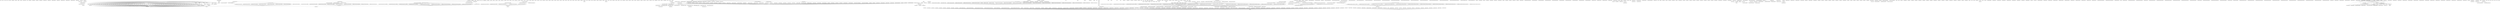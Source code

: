 digraph Relationships {
    label = "Relationships"
    "Stage[main]" [
        fontsize = 8,
        label = "Stage[main]"
    ]

    "Class[Settings]" [
        fontsize = 8,
        label = "Class[Settings]"
    ]

    "Class[Main]" [
        fontsize = 8,
        label = "Class[Main]"
    ]

    "Filebucket[main]" [
        fontsize = 8,
        label = "Filebucket[main]"
    ]

    "Node[default]" [
        fontsize = 8,
        label = "Node[default]"
    ]

    "Class[Pe_console_prune]" [
        fontsize = 8,
        label = "Class[Pe_console_prune]"
    ]

    "Class[Puppet_enterprise::Params]" [
        fontsize = 8,
        label = "Class[Puppet_enterprise::Params]"
    ]

    "Class[Puppet_enterprise]" [
        fontsize = 8,
        label = "Class[Puppet_enterprise]"
    ]

    "Class[Puppetexplorer]" [
        fontsize = 8,
        label = "Class[Puppetexplorer]"
    ]

    "Class[Classroom::Params]" [
        fontsize = 8,
        label = "Class[Classroom::Params]"
    ]

    "Class[Classroom::Course::Fundamentals]" [
        fontsize = 8,
        label = "Class[Classroom::Course::Fundamentals]"
    ]

    "Class[Pe_repo]" [
        fontsize = 8,
        label = "Class[Pe_repo]"
    ]

    "Class[Pe_repo::Platform::El_6_i386]" [
        fontsize = 8,
        label = "Class[Pe_repo::Platform::El_6_i386]"
    ]

    "Class[Pe_repo::Platform::El_6_x86_64]" [
        fontsize = 8,
        label = "Class[Pe_repo::Platform::El_6_x86_64]"
    ]

    "Class[Puppet_enterprise::License]" [
        fontsize = 8,
        label = "Class[Puppet_enterprise::License]"
    ]

    "Class[Puppet_enterprise::Profile::Agent]" [
        fontsize = 8,
        label = "Class[Puppet_enterprise::Profile::Agent]"
    ]

    "Class[Puppet_enterprise::Profile::Amq::Broker]" [
        fontsize = 8,
        label = "Class[Puppet_enterprise::Profile::Amq::Broker]"
    ]

    "Class[Puppet_enterprise::Profile::Master]" [
        fontsize = 8,
        label = "Class[Puppet_enterprise::Profile::Master]"
    ]

    "Class[Puppet_enterprise::Profile::Certificate_authority]" [
        fontsize = 8,
        label = "Class[Puppet_enterprise::Profile::Certificate_authority]"
    ]

    "Class[Puppet_enterprise::Profile::Console]" [
        fontsize = 8,
        label = "Class[Puppet_enterprise::Profile::Console]"
    ]

    "Class[Puppet_enterprise::Profile::Master::Mcollective]" [
        fontsize = 8,
        label = "Class[Puppet_enterprise::Profile::Master::Mcollective]"
    ]

    "Class[Puppet_enterprise::Profile::Mcollective::Agent]" [
        fontsize = 8,
        label = "Class[Puppet_enterprise::Profile::Mcollective::Agent]"
    ]

    "Class[Puppet_enterprise::Profile::Mcollective::Peadmin]" [
        fontsize = 8,
        label = "Class[Puppet_enterprise::Profile::Mcollective::Peadmin]"
    ]

    "Class[Puppet_enterprise::Profile::Puppetdb]" [
        fontsize = 8,
        label = "Class[Puppet_enterprise::Profile::Puppetdb]"
    ]

    "Cron[pe-puppet-console-prune-task]" [
        fontsize = 8,
        label = "Cron[pe-puppet-console-prune-task]"
    ]

    "Pe_anchor[puppet_enterprise:barrier:ca]" [
        fontsize = 8,
        label = "Pe_anchor[puppet_enterprise:barrier:ca]"
    ]

    "File[/etc/pki/rpm-gpg/RPM-GPG-KEY-puppetexplorer]" [
        fontsize = 8,
        label = "File[/etc/pki/rpm-gpg/RPM-GPG-KEY-puppetexplorer]"
    ]

    "Yumrepo[puppetexplorer]" [
        fontsize = 8,
        label = "Yumrepo[puppetexplorer]"
    ]

    "Package[puppetexplorer]" [
        fontsize = 8,
        label = "Package[puppetexplorer]"
    ]

    "File[/usr/share/puppetexplorer/config.js]" [
        fontsize = 8,
        label = "File[/usr/share/puppetexplorer/config.js]"
    ]

    "Class[Puppetexplorer::Apache]" [
        fontsize = 8,
        label = "Class[Puppetexplorer::Apache]"
    ]

    "Class[Apache::Version]" [
        fontsize = 8,
        label = "Class[Apache::Version]"
    ]

    "Class[Apache::Params]" [
        fontsize = 8,
        label = "Class[Apache::Params]"
    ]

    "Class[Apache]" [
        fontsize = 8,
        label = "Class[Apache]"
    ]

    "Package[httpd]" [
        fontsize = 8,
        label = "Package[httpd]"
    ]

    "User[apache]" [
        fontsize = 8,
        label = "User[apache]"
    ]

    "Group[apache]" [
        fontsize = 8,
        label = "Group[apache]"
    ]

    "Class[Apache::Service]" [
        fontsize = 8,
        label = "Class[Apache::Service]"
    ]

    "Service[httpd]" [
        fontsize = 8,
        label = "Service[httpd]"
    ]

    "Exec[mkdir /etc/httpd/conf.d]" [
        fontsize = 8,
        label = "Exec[mkdir /etc/httpd/conf.d]"
    ]

    "File[/etc/httpd/conf.d]" [
        fontsize = 8,
        label = "File[/etc/httpd/conf.d]"
    ]

    "Concat[/etc/httpd/conf/ports.conf]" [
        fontsize = 8,
        label = "Concat[/etc/httpd/conf/ports.conf]"
    ]

    "Concat::Fragment[Apache ports header]" [
        fontsize = 8,
        label = "Concat::Fragment[Apache ports header]"
    ]

    "File[/etc/httpd/conf/httpd.conf]" [
        fontsize = 8,
        label = "File[/etc/httpd/conf/httpd.conf]"
    ]

    "Class[Apache::Default_mods]" [
        fontsize = 8,
        label = "Class[Apache::Default_mods]"
    ]

    "Apache::Mod[log_config]" [
        fontsize = 8,
        label = "Apache::Mod[log_config]"
    ]

    "Apache::Mod[authz_host]" [
        fontsize = 8,
        label = "Apache::Mod[authz_host]"
    ]

    "Class[Apache::Mod::Actions]" [
        fontsize = 8,
        label = "Class[Apache::Mod::Actions]"
    ]

    "Apache::Mod[actions]" [
        fontsize = 8,
        label = "Apache::Mod[actions]"
    ]

    "Class[Apache::Mod::Authn_core]" [
        fontsize = 8,
        label = "Class[Apache::Mod::Authn_core]"
    ]

    "Class[Apache::Mod::Cache]" [
        fontsize = 8,
        label = "Class[Apache::Mod::Cache]"
    ]

    "Apache::Mod[cache]" [
        fontsize = 8,
        label = "Apache::Mod[cache]"
    ]

    "Class[Apache::Mod::Mime]" [
        fontsize = 8,
        label = "Class[Apache::Mod::Mime]"
    ]

    "Apache::Mod[mime]" [
        fontsize = 8,
        label = "Apache::Mod[mime]"
    ]

    "File[mime.conf]" [
        fontsize = 8,
        label = "File[mime.conf]"
    ]

    "Package[mailcap]" [
        fontsize = 8,
        label = "Package[mailcap]"
    ]

    "Class[Apache::Mod::Mime_magic]" [
        fontsize = 8,
        label = "Class[Apache::Mod::Mime_magic]"
    ]

    "Apache::Mod[mime_magic]" [
        fontsize = 8,
        label = "Apache::Mod[mime_magic]"
    ]

    "File[mime_magic.conf]" [
        fontsize = 8,
        label = "File[mime_magic.conf]"
    ]

    "Class[Apache::Mod::Rewrite]" [
        fontsize = 8,
        label = "Class[Apache::Mod::Rewrite]"
    ]

    "Apache::Mod[rewrite]" [
        fontsize = 8,
        label = "Apache::Mod[rewrite]"
    ]

    "Class[Apache::Mod::Speling]" [
        fontsize = 8,
        label = "Class[Apache::Mod::Speling]"
    ]

    "Apache::Mod[speling]" [
        fontsize = 8,
        label = "Apache::Mod[speling]"
    ]

    "Class[Apache::Mod::Suexec]" [
        fontsize = 8,
        label = "Class[Apache::Mod::Suexec]"
    ]

    "Apache::Mod[suexec]" [
        fontsize = 8,
        label = "Apache::Mod[suexec]"
    ]

    "Class[Apache::Mod::Version]" [
        fontsize = 8,
        label = "Class[Apache::Mod::Version]"
    ]

    "Apache::Mod[version]" [
        fontsize = 8,
        label = "Apache::Mod[version]"
    ]

    "Class[Apache::Mod::Vhost_alias]" [
        fontsize = 8,
        label = "Class[Apache::Mod::Vhost_alias]"
    ]

    "Apache::Mod[vhost_alias]" [
        fontsize = 8,
        label = "Apache::Mod[vhost_alias]"
    ]

    "Apache::Mod[auth_digest]" [
        fontsize = 8,
        label = "Apache::Mod[auth_digest]"
    ]

    "Apache::Mod[authn_anon]" [
        fontsize = 8,
        label = "Apache::Mod[authn_anon]"
    ]

    "Apache::Mod[authn_dbm]" [
        fontsize = 8,
        label = "Apache::Mod[authn_dbm]"
    ]

    "Apache::Mod[authz_dbm]" [
        fontsize = 8,
        label = "Apache::Mod[authz_dbm]"
    ]

    "Apache::Mod[authz_owner]" [
        fontsize = 8,
        label = "Apache::Mod[authz_owner]"
    ]

    "Apache::Mod[expires]" [
        fontsize = 8,
        label = "Apache::Mod[expires]"
    ]

    "Apache::Mod[ext_filter]" [
        fontsize = 8,
        label = "Apache::Mod[ext_filter]"
    ]

    "Apache::Mod[include]" [
        fontsize = 8,
        label = "Apache::Mod[include]"
    ]

    "Apache::Mod[logio]" [
        fontsize = 8,
        label = "Apache::Mod[logio]"
    ]

    "Apache::Mod[substitute]" [
        fontsize = 8,
        label = "Apache::Mod[substitute]"
    ]

    "Apache::Mod[usertrack]" [
        fontsize = 8,
        label = "Apache::Mod[usertrack]"
    ]

    "Apache::Mod[authn_alias]" [
        fontsize = 8,
        label = "Apache::Mod[authn_alias]"
    ]

    "Apache::Mod[authn_default]" [
        fontsize = 8,
        label = "Apache::Mod[authn_default]"
    ]

    "Class[Apache::Mod::Cgi]" [
        fontsize = 8,
        label = "Class[Apache::Mod::Cgi]"
    ]

    "Apache::Mod[cgi]" [
        fontsize = 8,
        label = "Apache::Mod[cgi]"
    ]

    "Class[Apache::Mod::Alias]" [
        fontsize = 8,
        label = "Class[Apache::Mod::Alias]"
    ]

    "Apache::Mod[alias]" [
        fontsize = 8,
        label = "Apache::Mod[alias]"
    ]

    "File[alias.conf]" [
        fontsize = 8,
        label = "File[alias.conf]"
    ]

    "Class[Apache::Mod::Authn_file]" [
        fontsize = 8,
        label = "Class[Apache::Mod::Authn_file]"
    ]

    "Apache::Mod[authn_file]" [
        fontsize = 8,
        label = "Apache::Mod[authn_file]"
    ]

    "Class[Apache::Mod::Autoindex]" [
        fontsize = 8,
        label = "Class[Apache::Mod::Autoindex]"
    ]

    "Apache::Mod[autoindex]" [
        fontsize = 8,
        label = "Apache::Mod[autoindex]"
    ]

    "File[autoindex.conf]" [
        fontsize = 8,
        label = "File[autoindex.conf]"
    ]

    "Class[Apache::Mod::Dav]" [
        fontsize = 8,
        label = "Class[Apache::Mod::Dav]"
    ]

    "Apache::Mod[dav]" [
        fontsize = 8,
        label = "Apache::Mod[dav]"
    ]

    "Class[Apache::Mod::Dav_fs]" [
        fontsize = 8,
        label = "Class[Apache::Mod::Dav_fs]"
    ]

    "Apache::Mod[dav_fs]" [
        fontsize = 8,
        label = "Apache::Mod[dav_fs]"
    ]

    "File[dav_fs.conf]" [
        fontsize = 8,
        label = "File[dav_fs.conf]"
    ]

    "Class[Apache::Mod::Deflate]" [
        fontsize = 8,
        label = "Class[Apache::Mod::Deflate]"
    ]

    "Apache::Mod[deflate]" [
        fontsize = 8,
        label = "Apache::Mod[deflate]"
    ]

    "File[deflate.conf]" [
        fontsize = 8,
        label = "File[deflate.conf]"
    ]

    "Class[Apache::Mod::Dir]" [
        fontsize = 8,
        label = "Class[Apache::Mod::Dir]"
    ]

    "Apache::Mod[dir]" [
        fontsize = 8,
        label = "Apache::Mod[dir]"
    ]

    "File[dir.conf]" [
        fontsize = 8,
        label = "File[dir.conf]"
    ]

    "Class[Apache::Mod::Negotiation]" [
        fontsize = 8,
        label = "Class[Apache::Mod::Negotiation]"
    ]

    "Apache::Mod[negotiation]" [
        fontsize = 8,
        label = "Apache::Mod[negotiation]"
    ]

    "File[negotiation.conf]" [
        fontsize = 8,
        label = "File[negotiation.conf]"
    ]

    "Class[Apache::Mod::Setenvif]" [
        fontsize = 8,
        label = "Class[Apache::Mod::Setenvif]"
    ]

    "Apache::Mod[setenvif]" [
        fontsize = 8,
        label = "Apache::Mod[setenvif]"
    ]

    "File[setenvif.conf]" [
        fontsize = 8,
        label = "File[setenvif.conf]"
    ]

    "Apache::Mod[auth_basic]" [
        fontsize = 8,
        label = "Apache::Mod[auth_basic]"
    ]

    "Class[Apache::Mod::Authz_default]" [
        fontsize = 8,
        label = "Class[Apache::Mod::Authz_default]"
    ]

    "Apache::Mod[authz_default]" [
        fontsize = 8,
        label = "Apache::Mod[authz_default]"
    ]

    "Class[Apache::Mod::Authz_user]" [
        fontsize = 8,
        label = "Class[Apache::Mod::Authz_user]"
    ]

    "Apache::Mod[authz_user]" [
        fontsize = 8,
        label = "Apache::Mod[authz_user]"
    ]

    "Apache::Mod[authz_groupfile]" [
        fontsize = 8,
        label = "Apache::Mod[authz_groupfile]"
    ]

    "Apache::Mod[env]" [
        fontsize = 8,
        label = "Apache::Mod[env]"
    ]

    "Class[Apache::Default_confd_files]" [
        fontsize = 8,
        label = "Class[Apache::Default_confd_files]"
    ]

    "Class[Apache::Mod::Prefork]" [
        fontsize = 8,
        label = "Class[Apache::Mod::Prefork]"
    ]

    "File[/etc/httpd/conf.d/prefork.conf]" [
        fontsize = 8,
        label = "File[/etc/httpd/conf.d/prefork.conf]"
    ]

    "File_line[/etc/sysconfig/httpd prefork enable]" [
        fontsize = 8,
        label = "File_line[/etc/sysconfig/httpd prefork enable]"
    ]

    "Apache::Vhost[default]" [
        fontsize = 8,
        label = "Apache::Vhost[default]"
    ]

    "Apache::Vhost[default-ssl]" [
        fontsize = 8,
        label = "Apache::Vhost[default-ssl]"
    ]

    "Apache::Vhost[master.puppetlabs.vm]" [
        fontsize = 8,
        label = "Apache::Vhost[master.puppetlabs.vm]"
    ]

    "Class[Classroom]" [
        fontsize = 8,
        label = "Class[Classroom]"
    ]

    "Class[Classroom::Master]" [
        fontsize = 8,
        label = "Class[Classroom::Master]"
    ]

    "Exec[create repo_dir]" [
        fontsize = 8,
        label = "Exec[create repo_dir]"
    ]

    "File[/opt/puppetlabs/server/data/packages]" [
        fontsize = 8,
        label = "File[/opt/puppetlabs/server/data/packages]"
    ]

    "File[/opt/puppetlabs/server/data/packages/public]" [
        fontsize = 8,
        label = "File[/opt/puppetlabs/server/data/packages/public]"
    ]

    "File[/opt/puppetlabs/server/data/packages/public/current]" [
        fontsize = 8,
        label = "File[/opt/puppetlabs/server/data/packages/public/current]"
    ]

    "File[/opt/puppetlabs/server/data/packages/public/GPG-KEY-puppetlabs]" [
        fontsize = 8,
        label = "File[/opt/puppetlabs/server/data/packages/public/GPG-KEY-puppetlabs]"
    ]

    "Pe_repo::El[el-6-i386]" [
        fontsize = 8,
        label = "Pe_repo::El[el-6-i386]"
    ]

    "Ini_setting[environment timeout]" [
        fontsize = 8,
        label = "Ini_setting[environment timeout]"
    ]

    "File[/etc/puppetlabs/code/environments/production/manifests/classroom.pp]" [
        fontsize = 8,
        label = "File[/etc/puppetlabs/code/environments/production/manifests/classroom.pp]"
    ]

    "Class[Classroom::Master::Repositories]" [
        fontsize = 8,
        label = "Class[Classroom::Master::Repositories]"
    ]

    "Class[Git]" [
        fontsize = 8,
        label = "Class[Git]"
    ]

    "Package[git]" [
        fontsize = 8,
        label = "Package[git]"
    ]

    "File[/var/repositories]" [
        fontsize = 8,
        label = "File[/var/repositories]"
    ]

    "Class[Classroom::Master::Time]" [
        fontsize = 8,
        label = "Class[Classroom::Master::Time]"
    ]

    "Class[Ntp::Params]" [
        fontsize = 8,
        label = "Class[Ntp::Params]"
    ]

    "Class[Ntp]" [
        fontsize = 8,
        label = "Class[Ntp]"
    ]

    "Anchor[ntp::begin]" [
        fontsize = 8,
        label = "Anchor[ntp::begin]"
    ]

    "Class[Ntp::Install]" [
        fontsize = 8,
        label = "Class[Ntp::Install]"
    ]

    "Package[ntp]" [
        fontsize = 8,
        label = "Package[ntp]"
    ]

    "Class[Ntp::Config]" [
        fontsize = 8,
        label = "Class[Ntp::Config]"
    ]

    "File[/etc/ntp.conf]" [
        fontsize = 8,
        label = "File[/etc/ntp.conf]"
    ]

    "Class[Ntp::Service]" [
        fontsize = 8,
        label = "Class[Ntp::Service]"
    ]

    "Service[ntp]" [
        fontsize = 8,
        label = "Service[ntp]"
    ]

    "Anchor[ntp::end]" [
        fontsize = 8,
        label = "Anchor[ntp::end]"
    ]

    "Cron[synctime]" [
        fontsize = 8,
        label = "Cron[synctime]"
    ]

    "Class[Classroom::Master::Hiera]" [
        fontsize = 8,
        label = "Class[Classroom::Master::Hiera]"
    ]

    "File[/etc/puppetlabs/code/hiera.yaml]" [
        fontsize = 8,
        label = "File[/etc/puppetlabs/code/hiera.yaml]"
    ]

    "File[/etc/puppetlabs/code/hieradata]" [
        fontsize = 8,
        label = "File[/etc/puppetlabs/code/hieradata]"
    ]

    "File[/etc/puppetlabs/code/hieradata/environments]" [
        fontsize = 8,
        label = "File[/etc/puppetlabs/code/hieradata/environments]"
    ]

    "File[/etc/puppetlabs/code/hieradata/defaults.yaml]" [
        fontsize = 8,
        label = "File[/etc/puppetlabs/code/hieradata/defaults.yaml]"
    ]

    "File[/etc/puppetlabs/code/hieradata/classroom.yaml]" [
        fontsize = 8,
        label = "File[/etc/puppetlabs/code/hieradata/classroom.yaml]"
    ]

    "File[/etc/puppetlabs/code/hieradata/master.puppetlabs.vm.yaml]" [
        fontsize = 8,
        label = "File[/etc/puppetlabs/code/hieradata/master.puppetlabs.vm.yaml]"
    ]

    "Class[Classroom::Master::Autoteam]" [
        fontsize = 8,
        label = "Class[Classroom::Master::Autoteam]"
    ]

    "Class[Classroom::Master::Lab_files]" [
        fontsize = 8,
        label = "Class[Classroom::Master::Lab_files]"
    ]

    "File[/opt/puppetlabs/server/data/packages/public/wordpress.tar.gz]" [
        fontsize = 8,
        label = "File[/opt/puppetlabs/server/data/packages/public/wordpress.tar.gz]"
    ]

    "Class[Classroom::Repositories]" [
        fontsize = 8,
        label = "Class[Classroom::Repositories]"
    ]

    "Yumrepo[base]" [
        fontsize = 8,
        label = "Yumrepo[base]"
    ]

    "Yumrepo[extras]" [
        fontsize = 8,
        label = "Yumrepo[extras]"
    ]

    "Yumrepo[updates]" [
        fontsize = 8,
        label = "Yumrepo[updates]"
    ]

    "Class[Epel::Params]" [
        fontsize = 8,
        label = "Class[Epel::Params]"
    ]

    "Class[Epel]" [
        fontsize = 8,
        label = "Class[Epel]"
    ]

    "Yumrepo[epel-testing]" [
        fontsize = 8,
        label = "Yumrepo[epel-testing]"
    ]

    "Yumrepo[epel-testing-debuginfo]" [
        fontsize = 8,
        label = "Yumrepo[epel-testing-debuginfo]"
    ]

    "Yumrepo[epel-testing-source]" [
        fontsize = 8,
        label = "Yumrepo[epel-testing-source]"
    ]

    "Yumrepo[epel]" [
        fontsize = 8,
        label = "Yumrepo[epel]"
    ]

    "Yumrepo[epel-debuginfo]" [
        fontsize = 8,
        label = "Yumrepo[epel-debuginfo]"
    ]

    "Yumrepo[epel-source]" [
        fontsize = 8,
        label = "Yumrepo[epel-source]"
    ]

    "File[/etc/pki/rpm-gpg/RPM-GPG-KEY-EPEL-6]" [
        fontsize = 8,
        label = "File[/etc/pki/rpm-gpg/RPM-GPG-KEY-EPEL-6]"
    ]

    "Epel::Rpm_gpg_key[EPEL-6]" [
        fontsize = 8,
        label = "Epel::Rpm_gpg_key[EPEL-6]"
    ]

    "Class[Classroom::Cacert]" [
        fontsize = 8,
        label = "Class[Classroom::Cacert]"
    ]

    "File[/etc/pki/ca-trust/source/anchors/classroom.crt]" [
        fontsize = 8,
        label = "File[/etc/pki/ca-trust/source/anchors/classroom.crt]"
    ]

    "Exec[trust classroom ca]" [
        fontsize = 8,
        label = "Exec[trust classroom ca]"
    ]

    "Class[Classroom::Compatibility]" [
        fontsize = 8,
        label = "Class[Classroom::Compatibility]"
    ]

    "Pe_repo::El[el-6-x86_64]" [
        fontsize = 8,
        label = "Pe_repo::El[el-6-x86_64]"
    ]

    "Class[Puppet_enterprise::Symlinks]" [
        fontsize = 8,
        label = "Class[Puppet_enterprise::Symlinks]"
    ]

    "File[/usr/local]" [
        fontsize = 8,
        label = "File[/usr/local]"
    ]

    "File[/usr/local/bin]" [
        fontsize = 8,
        label = "File[/usr/local/bin]"
    ]

    "File[/usr/local/bin/facter]" [
        fontsize = 8,
        label = "File[/usr/local/bin/facter]"
    ]

    "File[/usr/local/bin/puppet]" [
        fontsize = 8,
        label = "File[/usr/local/bin/puppet]"
    ]

    "File[/usr/local/bin/pe-man]" [
        fontsize = 8,
        label = "File[/usr/local/bin/pe-man]"
    ]

    "File[/usr/local/bin/hiera]" [
        fontsize = 8,
        label = "File[/usr/local/bin/hiera]"
    ]

    "File[/usr/local/bin/mco]" [
        fontsize = 8,
        label = "File[/usr/local/bin/mco]"
    ]

    "File[/usr/local/bin/r10k]" [
        fontsize = 8,
        label = "File[/usr/local/bin/r10k]"
    ]

    "Class[Puppet_enterprise::Amq]" [
        fontsize = 8,
        label = "Class[Puppet_enterprise::Amq]"
    ]

    "Class[Puppet_enterprise::Packages]" [
        fontsize = 8,
        label = "Class[Puppet_enterprise::Packages]"
    ]

    "Package[pe-java]" [
        fontsize = 8,
        label = "Package[pe-java]"
    ]

    "Package[pe-puppetdb]" [
        fontsize = 8,
        label = "Package[pe-puppetdb]"
    ]

    "Package[pe-console-services]" [
        fontsize = 8,
        label = "Package[pe-console-services]"
    ]

    "Package[pe-puppet-license-cli]" [
        fontsize = 8,
        label = "Package[pe-puppet-license-cli]"
    ]

    "Package[pe-puppetdb-termini]" [
        fontsize = 8,
        label = "Package[pe-puppetdb-termini]"
    ]

    "Package[pe-console-services-termini]" [
        fontsize = 8,
        label = "Package[pe-console-services-termini]"
    ]

    "Package[pe-puppetserver]" [
        fontsize = 8,
        label = "Package[pe-puppetserver]"
    ]

    "Package[pe-activemq]" [
        fontsize = 8,
        label = "Package[pe-activemq]"
    ]

    "Class[Puppet_enterprise::Amq::Config]" [
        fontsize = 8,
        label = "Class[Puppet_enterprise::Amq::Config]"
    ]

    "File[/etc/puppetlabs/activemq/activemq.xml]" [
        fontsize = 8,
        label = "File[/etc/puppetlabs/activemq/activemq.xml]"
    ]

    "Puppet_enterprise::Amq::Config::Beans[master.puppetlabs.vm - beans]" [
        fontsize = 8,
        label = "Puppet_enterprise::Amq::Config::Beans[master.puppetlabs.vm - beans]"
    ]

    "Class[Puppet_enterprise::Amq::Service]" [
        fontsize = 8,
        label = "Class[Puppet_enterprise::Amq::Service]"
    ]

    "Service[pe-activemq]" [
        fontsize = 8,
        label = "Service[pe-activemq]"
    ]

    "File[/etc/sysconfig/pe-activemq]" [
        fontsize = 8,
        label = "File[/etc/sysconfig/pe-activemq]"
    ]

    "Puppet_enterprise::Amq::Config::Broker[remove default localhost]" [
        fontsize = 8,
        label = "Puppet_enterprise::Amq::Config::Broker[remove default localhost]"
    ]

    "Puppet_enterprise::Amq::Config::Broker[master.puppetlabs.vm]" [
        fontsize = 8,
        label = "Puppet_enterprise::Amq::Config::Broker[master.puppetlabs.vm]"
    ]

    "Class[Puppet_enterprise::Amq::Certs]" [
        fontsize = 8,
        label = "Class[Puppet_enterprise::Amq::Certs]"
    ]

    "Pe_java_ks[puppetca:truststore]" [
        fontsize = 8,
        label = "Pe_java_ks[puppetca:truststore]"
    ]

    "Pe_java_ks[master.puppetlabs.vm:keystore]" [
        fontsize = 8,
        label = "Pe_java_ks[master.puppetlabs.vm:keystore]"
    ]

    "File[/etc/puppetlabs/activemq/broker.ts]" [
        fontsize = 8,
        label = "File[/etc/puppetlabs/activemq/broker.ts]"
    ]

    "File[/etc/puppetlabs/activemq/broker.ks]" [
        fontsize = 8,
        label = "File[/etc/puppetlabs/activemq/broker.ks]"
    ]

    "Puppet_enterprise::Amq::Config::Ssl_context[master.puppetlabs.vm-ssl-context]" [
        fontsize = 8,
        label = "Puppet_enterprise::Amq::Config::Ssl_context[master.puppetlabs.vm-ssl-context]"
    ]

    "Puppet_enterprise::Amq::Config::Management_context[master.puppetlabs.vm - managementContext]" [
        fontsize = 8,
        label = "Puppet_enterprise::Amq::Config::Management_context[master.puppetlabs.vm - managementContext]"
    ]

    "Puppet_enterprise::Amq::Config::Destination_policy_entry[master.puppetlabs.vm-topic->]" [
        fontsize = 8,
        label = "Puppet_enterprise::Amq::Config::Destination_policy_entry[master.puppetlabs.vm-topic->]"
    ]

    "Puppet_enterprise::Amq::Config::Destination_policy_entry[master.puppetlabs.vm-queue->]" [
        fontsize = 8,
        label = "Puppet_enterprise::Amq::Config::Destination_policy_entry[master.puppetlabs.vm-queue->]"
    ]

    "Puppet_enterprise::Amq::Config::Destination_policy_entry[master.puppetlabs.vm-queue-*.reply.>]" [
        fontsize = 8,
        label = "Puppet_enterprise::Amq::Config::Destination_policy_entry[master.puppetlabs.vm-queue-*.reply.>]"
    ]

    "Puppet_enterprise::Amq::Config::Transport_connector[master.puppetlabs.vm-openwire-transport]" [
        fontsize = 8,
        label = "Puppet_enterprise::Amq::Config::Transport_connector[master.puppetlabs.vm-openwire-transport]"
    ]

    "Puppet_enterprise::Amq::Config::Transport_connector[master.puppetlabs.vm-stomp-transport]" [
        fontsize = 8,
        label = "Puppet_enterprise::Amq::Config::Transport_connector[master.puppetlabs.vm-stomp-transport]"
    ]

    "Puppet_enterprise::Amq::Config::Statistics_broker_plugin[master.puppetlabs.vm-statisticsBrokerPlugin]" [
        fontsize = 8,
        label = "Puppet_enterprise::Amq::Config::Statistics_broker_plugin[master.puppetlabs.vm-statisticsBrokerPlugin]"
    ]

    "Puppet_enterprise::Amq::Config::Timestamping_broker_plugin[master.puppetlabs.vm-timeStampingBrokerPlugin]" [
        fontsize = 8,
        label = "Puppet_enterprise::Amq::Config::Timestamping_broker_plugin[master.puppetlabs.vm-timeStampingBrokerPlugin]"
    ]

    "Puppet_enterprise::Amq::Config::Simple_authentication_user[master.puppetlabs.vm-simple_auth_user-mcollective]" [
        fontsize = 8,
        label = "Puppet_enterprise::Amq::Config::Simple_authentication_user[master.puppetlabs.vm-simple_auth_user-mcollective]"
    ]

    "Puppet_enterprise::Amq::Config::Authorization_plugin_entry[master.puppetlabs.vm-authorization-queue->]" [
        fontsize = 8,
        label = "Puppet_enterprise::Amq::Config::Authorization_plugin_entry[master.puppetlabs.vm-authorization-queue->]"
    ]

    "Puppet_enterprise::Amq::Config::Authorization_plugin_entry[master.puppetlabs.vm-authorization-topic->]" [
        fontsize = 8,
        label = "Puppet_enterprise::Amq::Config::Authorization_plugin_entry[master.puppetlabs.vm-authorization-topic->]"
    ]

    "Puppet_enterprise::Amq::Config::Authorization_plugin_entry[master.puppetlabs.vm-authorization-queue-mcollective.>]" [
        fontsize = 8,
        label = "Puppet_enterprise::Amq::Config::Authorization_plugin_entry[master.puppetlabs.vm-authorization-queue-mcollective.>]"
    ]

    "Puppet_enterprise::Amq::Config::Authorization_plugin_entry[master.puppetlabs.vm-authorization-topic-mcollective.>]" [
        fontsize = 8,
        label = "Puppet_enterprise::Amq::Config::Authorization_plugin_entry[master.puppetlabs.vm-authorization-topic-mcollective.>]"
    ]

    "Puppet_enterprise::Amq::Config::Authorization_plugin_entry[master.puppetlabs.vm-authorization-topic-ActiveMQ.Advisory.>]" [
        fontsize = 8,
        label = "Puppet_enterprise::Amq::Config::Authorization_plugin_entry[master.puppetlabs.vm-authorization-topic-ActiveMQ.Advisory.>]"
    ]

    "Puppet_enterprise::Amq::Config::Web_console[master.puppetlabs.vm - web console - false]" [
        fontsize = 8,
        label = "Puppet_enterprise::Amq::Config::Web_console[master.puppetlabs.vm - web console - false]"
    ]

    "Puppet_enterprise::Amq::Config::System_usage[master.puppetlabs.vm - systemusage]" [
        fontsize = 8,
        label = "Puppet_enterprise::Amq::Config::System_usage[master.puppetlabs.vm - systemusage]"
    ]

    "Puppet_enterprise::Trapperkeeper::Bootstrap_cfg[certificate-authority-service]" [
        fontsize = 8,
        label = "Puppet_enterprise::Trapperkeeper::Bootstrap_cfg[certificate-authority-service]"
    ]

    "File[/etc/puppetlabs/puppetserver/conf.d/ca.conf]" [
        fontsize = 8,
        label = "File[/etc/puppetlabs/puppetserver/conf.d/ca.conf]"
    ]

    "Pe_hocon_setting[certificate-authority.proxy-config.proxy-target-url]" [
        fontsize = 8,
        label = "Pe_hocon_setting[certificate-authority.proxy-config.proxy-target-url]"
    ]

    "Pe_hocon_setting[certificate-authority.proxy-config.ssl-opts.ssl-cert]" [
        fontsize = 8,
        label = "Pe_hocon_setting[certificate-authority.proxy-config.ssl-opts.ssl-cert]"
    ]

    "Pe_hocon_setting[certificate-authority.proxy-config.ssl-opts.ssl-key]" [
        fontsize = 8,
        label = "Pe_hocon_setting[certificate-authority.proxy-config.ssl-opts.ssl-key]"
    ]

    "Pe_hocon_setting[certificate-authority.proxy-config.ssl-opts.ssl-ca-cert]" [
        fontsize = 8,
        label = "Pe_hocon_setting[certificate-authority.proxy-config.ssl-opts.ssl-ca-cert]"
    ]

    "Class[Puppet_enterprise::Profile::Master::Classifier]" [
        fontsize = 8,
        label = "Class[Puppet_enterprise::Profile::Master::Classifier]"
    ]

    "Pe_ini_setting[node_terminus]" [
        fontsize = 8,
        label = "Pe_ini_setting[node_terminus]"
    ]

    "File[/etc/puppetlabs/puppet/classifier.yaml]" [
        fontsize = 8,
        label = "File[/etc/puppetlabs/puppet/classifier.yaml]"
    ]

    "File[/etc/puppetlabs/puppet/ssl/crl.pem]" [
        fontsize = 8,
        label = "File[/etc/puppetlabs/puppet/ssl/crl.pem]"
    ]

    "File[/etc/puppetlabs/puppet/ssl/private_keys]" [
        fontsize = 8,
        label = "File[/etc/puppetlabs/puppet/ssl/private_keys]"
    ]

    "File[/etc/puppetlabs/puppet/ssl/private_keys/master.puppetlabs.vm.pem]" [
        fontsize = 8,
        label = "File[/etc/puppetlabs/puppet/ssl/private_keys/master.puppetlabs.vm.pem]"
    ]

    "Pe_ini_setting[module_groups]" [
        fontsize = 8,
        label = "Pe_ini_setting[module_groups]"
    ]

    "Class[Puppet_enterprise::Profile::Master::Auth_conf]" [
        fontsize = 8,
        label = "Class[Puppet_enterprise::Profile::Master::Auth_conf]"
    ]

    "File[/etc/puppetlabs/puppet/auth.conf]" [
        fontsize = 8,
        label = "File[/etc/puppetlabs/puppet/auth.conf]"
    ]

    "Class[Puppet_enterprise::Profile::Master::Puppetdb]" [
        fontsize = 8,
        label = "Class[Puppet_enterprise::Profile::Master::Puppetdb]"
    ]

    "File[/etc/puppetlabs/puppet/puppetdb.conf]" [
        fontsize = 8,
        label = "File[/etc/puppetlabs/puppet/puppetdb.conf]"
    ]

    "Pe_ini_setting[puppetdb.conf_server_urls]" [
        fontsize = 8,
        label = "Pe_ini_setting[puppetdb.conf_server_urls]"
    ]

    "Pe_ini_setting[puppetdb.conf_soft_write_failure]" [
        fontsize = 8,
        label = "Pe_ini_setting[puppetdb.conf_soft_write_failure]"
    ]

    "Pe_ini_setting[storeconfigs]" [
        fontsize = 8,
        label = "Pe_ini_setting[storeconfigs]"
    ]

    "Pe_ini_setting[storeconfigs_backend]" [
        fontsize = 8,
        label = "Pe_ini_setting[storeconfigs_backend]"
    ]

    "Pe_ini_subsetting[reports_puppetdb]" [
        fontsize = 8,
        label = "Pe_ini_subsetting[reports_puppetdb]"
    ]

    "File[/etc/puppetlabs/puppet/routes.yaml]" [
        fontsize = 8,
        label = "File[/etc/puppetlabs/puppet/routes.yaml]"
    ]

    "Class[Puppet_enterprise::Master]" [
        fontsize = 8,
        label = "Class[Puppet_enterprise::Master]"
    ]

    "Class[Puppet_enterprise::Master::Puppetserver]" [
        fontsize = 8,
        label = "Class[Puppet_enterprise::Master::Puppetserver]"
    ]

    "Puppet_enterprise::Trapperkeeper::Bootstrap_cfg[puppetserver:master jetty9-service]" [
        fontsize = 8,
        label = "Puppet_enterprise::Trapperkeeper::Bootstrap_cfg[puppetserver:master jetty9-service]"
    ]

    "Puppet_enterprise::Trapperkeeper::Bootstrap_cfg[pe-master-service]" [
        fontsize = 8,
        label = "Puppet_enterprise::Trapperkeeper::Bootstrap_cfg[pe-master-service]"
    ]

    "Puppet_enterprise::Trapperkeeper::Bootstrap_cfg[request-handler-service]" [
        fontsize = 8,
        label = "Puppet_enterprise::Trapperkeeper::Bootstrap_cfg[request-handler-service]"
    ]

    "Puppet_enterprise::Trapperkeeper::Bootstrap_cfg[jruby-puppet-pooled-service]" [
        fontsize = 8,
        label = "Puppet_enterprise::Trapperkeeper::Bootstrap_cfg[jruby-puppet-pooled-service]"
    ]

    "Puppet_enterprise::Trapperkeeper::Bootstrap_cfg[metrics-puppet-profiler-service]" [
        fontsize = 8,
        label = "Puppet_enterprise::Trapperkeeper::Bootstrap_cfg[metrics-puppet-profiler-service]"
    ]

    "Puppet_enterprise::Trapperkeeper::Bootstrap_cfg[metrics-service]" [
        fontsize = 8,
        label = "Puppet_enterprise::Trapperkeeper::Bootstrap_cfg[metrics-service]"
    ]

    "Puppet_enterprise::Trapperkeeper::Bootstrap_cfg[puppet-server-config-service]" [
        fontsize = 8,
        label = "Puppet_enterprise::Trapperkeeper::Bootstrap_cfg[puppet-server-config-service]"
    ]

    "Puppet_enterprise::Trapperkeeper::Bootstrap_cfg[puppet-admin-service]" [
        fontsize = 8,
        label = "Puppet_enterprise::Trapperkeeper::Bootstrap_cfg[puppet-admin-service]"
    ]

    "Puppet_enterprise::Trapperkeeper::Bootstrap_cfg[webrouting-service]" [
        fontsize = 8,
        label = "Puppet_enterprise::Trapperkeeper::Bootstrap_cfg[webrouting-service]"
    ]

    "Puppet_enterprise::Trapperkeeper::Bootstrap_cfg[legacy-routes-service]" [
        fontsize = 8,
        label = "Puppet_enterprise::Trapperkeeper::Bootstrap_cfg[legacy-routes-service]"
    ]

    "File[/etc/puppetlabs/puppetserver/conf.d/webserver.conf]" [
        fontsize = 8,
        label = "File[/etc/puppetlabs/puppetserver/conf.d/webserver.conf]"
    ]

    "Pe_hocon_setting[webserver.client-auth]" [
        fontsize = 8,
        label = "Pe_hocon_setting[webserver.client-auth]"
    ]

    "Pe_hocon_setting[webserver.ssl-host]" [
        fontsize = 8,
        label = "Pe_hocon_setting[webserver.ssl-host]"
    ]

    "Pe_hocon_setting[webserver.ssl-port]" [
        fontsize = 8,
        label = "Pe_hocon_setting[webserver.ssl-port]"
    ]

    "Pe_hocon_setting[webserver.ssl-cert]" [
        fontsize = 8,
        label = "Pe_hocon_setting[webserver.ssl-cert]"
    ]

    "Pe_hocon_setting[webserver.ssl-key]" [
        fontsize = 8,
        label = "Pe_hocon_setting[webserver.ssl-key]"
    ]

    "Pe_hocon_setting[webserver.ssl-ca-cert]" [
        fontsize = 8,
        label = "Pe_hocon_setting[webserver.ssl-ca-cert]"
    ]

    "Pe_hocon_setting[webserver.ssl-crl-path]" [
        fontsize = 8,
        label = "Pe_hocon_setting[webserver.ssl-crl-path]"
    ]

    "Pe_hocon_setting[webserver.access-log-config]" [
        fontsize = 8,
        label = "Pe_hocon_setting[webserver.access-log-config]"
    ]

    "Pe_hocon_setting[webserver.max-threads]" [
        fontsize = 8,
        label = "Pe_hocon_setting[webserver.max-threads]"
    ]

    "Pe_hocon_setting[webserver.static-content]" [
        fontsize = 8,
        label = "Pe_hocon_setting[webserver.static-content]"
    ]

    "File[/etc/puppetlabs/puppetserver/conf.d/web-routes.conf]" [
        fontsize = 8,
        label = "File[/etc/puppetlabs/puppetserver/conf.d/web-routes.conf]"
    ]

    "Pe_hocon_setting[web-router-service/pe-master-service]" [
        fontsize = 8,
        label = "Pe_hocon_setting[web-router-service/pe-master-service]"
    ]

    "Pe_hocon_setting[web-router-service/legacy-routes-service]" [
        fontsize = 8,
        label = "Pe_hocon_setting[web-router-service/legacy-routes-service]"
    ]

    "Pe_hocon_setting[web-router-service/certificate-authority-service]" [
        fontsize = 8,
        label = "Pe_hocon_setting[web-router-service/certificate-authority-service]"
    ]

    "Pe_hocon_setting[web-router-service/reverse-proxy-ca-service]" [
        fontsize = 8,
        label = "Pe_hocon_setting[web-router-service/reverse-proxy-ca-service]"
    ]

    "Pe_hocon_setting[web-router-service/puppet-admin-service]" [
        fontsize = 8,
        label = "Pe_hocon_setting[web-router-service/puppet-admin-service]"
    ]

    "Pe_hocon_setting[web-router-service/remove-master-service]" [
        fontsize = 8,
        label = "Pe_hocon_setting[web-router-service/remove-master-service]"
    ]

    "File[/etc/puppetlabs/puppetserver/conf.d/pe-puppet-server.conf]" [
        fontsize = 8,
        label = "File[/etc/puppetlabs/puppetserver/conf.d/pe-puppet-server.conf]"
    ]

    "Pe_hocon_setting[jruby-puppet.ruby-load-path]" [
        fontsize = 8,
        label = "Pe_hocon_setting[jruby-puppet.ruby-load-path]"
    ]

    "Pe_hocon_setting[os-settings.remove]" [
        fontsize = 8,
        label = "Pe_hocon_setting[os-settings.remove]"
    ]

    "Pe_hocon_setting[jruby-puppet.gem-home]" [
        fontsize = 8,
        label = "Pe_hocon_setting[jruby-puppet.gem-home]"
    ]

    "Pe_hocon_setting[jruby-puppet.master-conf-dir]" [
        fontsize = 8,
        label = "Pe_hocon_setting[jruby-puppet.master-conf-dir]"
    ]

    "Pe_hocon_setting[jruby-puppet.master-code-dir]" [
        fontsize = 8,
        label = "Pe_hocon_setting[jruby-puppet.master-code-dir]"
    ]

    "Pe_hocon_setting[jruby-puppet.master-var-dir]" [
        fontsize = 8,
        label = "Pe_hocon_setting[jruby-puppet.master-var-dir]"
    ]

    "Pe_hocon_setting[jruby-puppet.master-run-dir]" [
        fontsize = 8,
        label = "Pe_hocon_setting[jruby-puppet.master-run-dir]"
    ]

    "Pe_hocon_setting[jruby-puppet.master-log-dir]" [
        fontsize = 8,
        label = "Pe_hocon_setting[jruby-puppet.master-log-dir]"
    ]

    "Pe_hocon_setting[jruby-puppet.borrow-timeout]" [
        fontsize = 8,
        label = "Pe_hocon_setting[jruby-puppet.borrow-timeout]"
    ]

    "Pe_hocon_setting[jruby-puppet.max-active-instances]" [
        fontsize = 8,
        label = "Pe_hocon_setting[jruby-puppet.max-active-instances]"
    ]

    "Pe_hocon_setting[jruby-puppet.max-requests-per-instance]" [
        fontsize = 8,
        label = "Pe_hocon_setting[jruby-puppet.max-requests-per-instance]"
    ]

    "Pe_hocon_setting[profiler.enabled]" [
        fontsize = 8,
        label = "Pe_hocon_setting[profiler.enabled]"
    ]

    "Pe_hocon_setting[puppet-admin.client-whitelist]" [
        fontsize = 8,
        label = "Pe_hocon_setting[puppet-admin.client-whitelist]"
    ]

    "Pe_hocon_setting[http-client.ssl-protocols]" [
        fontsize = 8,
        label = "Pe_hocon_setting[http-client.ssl-protocols]"
    ]

    "Pe_hocon_setting[http-client.cipher-suites]" [
        fontsize = 8,
        label = "Pe_hocon_setting[http-client.cipher-suites]"
    ]

    "Pe_hocon_setting[http-client.idle-timeout-milliseconds]" [
        fontsize = 8,
        label = "Pe_hocon_setting[http-client.idle-timeout-milliseconds]"
    ]

    "Pe_hocon_setting[http-client.connect-timeout-milliseconds]" [
        fontsize = 8,
        label = "Pe_hocon_setting[http-client.connect-timeout-milliseconds]"
    ]

    "File[/etc/puppetlabs/puppetserver/conf.d/global.conf]" [
        fontsize = 8,
        label = "File[/etc/puppetlabs/puppetserver/conf.d/global.conf]"
    ]

    "Pe_hocon_setting[/etc/puppetlabs/puppetserver/conf.d/global.conf#global.logging-config]" [
        fontsize = 8,
        label = "Pe_hocon_setting[/etc/puppetlabs/puppetserver/conf.d/global.conf#global.logging-config]"
    ]

    "Pe_hocon_setting[/etc/puppetlabs/puppetserver/conf.d/global.conf#global.hostname]" [
        fontsize = 8,
        label = "Pe_hocon_setting[/etc/puppetlabs/puppetserver/conf.d/global.conf#global.hostname]"
    ]

    "File[/etc/puppetlabs/puppetserver/conf.d/metrics.conf]" [
        fontsize = 8,
        label = "File[/etc/puppetlabs/puppetserver/conf.d/metrics.conf]"
    ]

    "Pe_hocon_setting[metrics.enabled]" [
        fontsize = 8,
        label = "Pe_hocon_setting[metrics.enabled]"
    ]

    "Pe_hocon_setting[metrics.server-id]" [
        fontsize = 8,
        label = "Pe_hocon_setting[metrics.server-id]"
    ]

    "Pe_hocon_setting[metrics.reporters.jmx.enabled]" [
        fontsize = 8,
        label = "Pe_hocon_setting[metrics.reporters.jmx.enabled]"
    ]

    "Pe_hocon_setting[metrics.reporters.graphite.enabled]" [
        fontsize = 8,
        label = "Pe_hocon_setting[metrics.reporters.graphite.enabled]"
    ]

    "Pe_hocon_setting[metrics.reporters.graphite.host]" [
        fontsize = 8,
        label = "Pe_hocon_setting[metrics.reporters.graphite.host]"
    ]

    "Pe_hocon_setting[metrics.reporters.graphite.port]" [
        fontsize = 8,
        label = "Pe_hocon_setting[metrics.reporters.graphite.port]"
    ]

    "Pe_hocon_setting[metrics.reporters.graphite.update-interval-seconds]" [
        fontsize = 8,
        label = "Pe_hocon_setting[metrics.reporters.graphite.update-interval-seconds]"
    ]

    "Pe_ini_subsetting[pe-puppetserver_'Xmx']" [
        fontsize = 8,
        label = "Pe_ini_subsetting[pe-puppetserver_'Xmx']"
    ]

    "Pe_ini_subsetting[pe-puppetserver_'Xms']" [
        fontsize = 8,
        label = "Pe_ini_subsetting[pe-puppetserver_'Xms']"
    ]

    "Augeas[fileserver.conf remove [files]]" [
        fontsize = 8,
        label = "Augeas[fileserver.conf remove [files]]"
    ]

    "Service[pe-puppetserver]" [
        fontsize = 8,
        label = "Service[pe-puppetserver]"
    ]

    "File[/etc/puppetlabs/code/environments]" [
        fontsize = 8,
        label = "File[/etc/puppetlabs/code/environments]"
    ]

    "File[/var/log/puppetlabs/puppet]" [
        fontsize = 8,
        label = "File[/var/log/puppetlabs/puppet]"
    ]

    "Pe_ini_setting[certname]" [
        fontsize = 8,
        label = "Pe_ini_setting[certname]"
    ]

    "Pe_ini_setting[always_cache_features]" [
        fontsize = 8,
        label = "Pe_ini_setting[always_cache_features]"
    ]

    "File[/opt/puppetlabs/server/share/puppet_enterprise]" [
        fontsize = 8,
        label = "File[/opt/puppetlabs/server/share/puppet_enterprise]"
    ]

    "File[/opt/puppetlabs/server/share/puppet_enterprise/pe_modules]" [
        fontsize = 8,
        label = "File[/opt/puppetlabs/server/share/puppet_enterprise/pe_modules]"
    ]

    "File[/opt/puppetlabs/server/share/puppet_enterprise/pe_modules/install.sh]" [
        fontsize = 8,
        label = "File[/opt/puppetlabs/server/share/puppet_enterprise/pe_modules/install.sh]"
    ]

    "Exec[Extract PE Modules]" [
        fontsize = 8,
        label = "Exec[Extract PE Modules]"
    ]

    "Class[Pe_r10k::Package]" [
        fontsize = 8,
        label = "Class[Pe_r10k::Package]"
    ]

    "Package[pe-r10k]" [
        fontsize = 8,
        label = "Package[pe-r10k]"
    ]

    "Pe_hocon_setting[certificate-authority.certificate-status.client-whitelist]" [
        fontsize = 8,
        label = "Pe_hocon_setting[certificate-authority.certificate-status.client-whitelist]"
    ]

    "Augeas[fileserver.conf pe_modules]" [
        fontsize = 8,
        label = "Augeas[fileserver.conf pe_modules]"
    ]

    "Class[Puppet_enterprise::Profile::Console::Certs]" [
        fontsize = 8,
        label = "Class[Puppet_enterprise::Profile::Console::Certs]"
    ]

    "File[/opt/puppetlabs/server/data/console-services/certs]" [
        fontsize = 8,
        label = "File[/opt/puppetlabs/server/data/console-services/certs]"
    ]

    "Puppet_enterprise::Certs[pe-console-services::server_cert]" [
        fontsize = 8,
        label = "Puppet_enterprise::Certs[pe-console-services::server_cert]"
    ]

    "Puppet_enterprise::Certs[pe-console-services::client_cert]" [
        fontsize = 8,
        label = "Puppet_enterprise::Certs[pe-console-services::client_cert]"
    ]

    "Puppet_enterprise::Certs[pe-console-services::classifier::client_cert]" [
        fontsize = 8,
        label = "Puppet_enterprise::Certs[pe-console-services::classifier::client_cert]"
    ]

    "Class[Puppet_enterprise::Profile::Console::Console_services_config]" [
        fontsize = 8,
        label = "Class[Puppet_enterprise::Profile::Console::Console_services_config]"
    ]

    "File[/etc/puppetlabs/console-services/conf.d/webserver.conf]" [
        fontsize = 8,
        label = "File[/etc/puppetlabs/console-services/conf.d/webserver.conf]"
    ]

    "Pe_hocon_setting[console-services.webserver.host]" [
        fontsize = 8,
        label = "Pe_hocon_setting[console-services.webserver.host]"
    ]

    "Pe_hocon_setting[console-services.webserver.port]" [
        fontsize = 8,
        label = "Pe_hocon_setting[console-services.webserver.port]"
    ]

    "Pe_hocon_setting[console-services.webserver.ssl-host]" [
        fontsize = 8,
        label = "Pe_hocon_setting[console-services.webserver.ssl-host]"
    ]

    "Pe_hocon_setting[console-services.webserver.ssl-port]" [
        fontsize = 8,
        label = "Pe_hocon_setting[console-services.webserver.ssl-port]"
    ]

    "Pe_hocon_setting[console-services.webserver.ssl-cert]" [
        fontsize = 8,
        label = "Pe_hocon_setting[console-services.webserver.ssl-cert]"
    ]

    "Pe_hocon_setting[console-services.webserver.ssl-key]" [
        fontsize = 8,
        label = "Pe_hocon_setting[console-services.webserver.ssl-key]"
    ]

    "Pe_hocon_setting[console-services.webserver.ssl-ca-cert]" [
        fontsize = 8,
        label = "Pe_hocon_setting[console-services.webserver.ssl-ca-cert]"
    ]

    "Pe_hocon_setting[webserver.console.access-log-config]" [
        fontsize = 8,
        label = "Pe_hocon_setting[webserver.console.access-log-config]"
    ]

    "Pe_hocon_setting[webserver.console.host]" [
        fontsize = 8,
        label = "Pe_hocon_setting[webserver.console.host]"
    ]

    "Pe_hocon_setting[webserver.console.port]" [
        fontsize = 8,
        label = "Pe_hocon_setting[webserver.console.port]"
    ]

    "Pe_hocon_setting[webserver.console.max-threads]" [
        fontsize = 8,
        label = "Pe_hocon_setting[webserver.console.max-threads]"
    ]

    "Pe_hocon_setting[webserver.console.default-server]" [
        fontsize = 8,
        label = "Pe_hocon_setting[webserver.console.default-server]"
    ]

    "Pe_hocon_setting[webserver.console.request-header-max-size]" [
        fontsize = 8,
        label = "Pe_hocon_setting[webserver.console.request-header-max-size]"
    ]

    "Pe_hocon_setting[webserver.console.ssl-host]" [
        fontsize = 8,
        label = "Pe_hocon_setting[webserver.console.ssl-host]"
    ]

    "Pe_hocon_setting[webserver.console.ssl-port]" [
        fontsize = 8,
        label = "Pe_hocon_setting[webserver.console.ssl-port]"
    ]

    "Pe_hocon_setting[webserver.console.ssl-key]" [
        fontsize = 8,
        label = "Pe_hocon_setting[webserver.console.ssl-key]"
    ]

    "Pe_hocon_setting[webserver.console.ssl-cert]" [
        fontsize = 8,
        label = "Pe_hocon_setting[webserver.console.ssl-cert]"
    ]

    "Pe_hocon_setting[webserver.console.ssl-ca-cert]" [
        fontsize = 8,
        label = "Pe_hocon_setting[webserver.console.ssl-ca-cert]"
    ]

    "Pe_hocon_setting[webserver.console.client-auth]" [
        fontsize = 8,
        label = "Pe_hocon_setting[webserver.console.client-auth]"
    ]

    "Pe_hocon_setting[webserver.api.access-log-config]" [
        fontsize = 8,
        label = "Pe_hocon_setting[webserver.api.access-log-config]"
    ]

    "Pe_hocon_setting[webserver.api.host]" [
        fontsize = 8,
        label = "Pe_hocon_setting[webserver.api.host]"
    ]

    "Pe_hocon_setting[webserver.api.port]" [
        fontsize = 8,
        label = "Pe_hocon_setting[webserver.api.port]"
    ]

    "Pe_hocon_setting[webserver.api.max-threads]" [
        fontsize = 8,
        label = "Pe_hocon_setting[webserver.api.max-threads]"
    ]

    "Pe_hocon_setting[webserver.api.ssl-host]" [
        fontsize = 8,
        label = "Pe_hocon_setting[webserver.api.ssl-host]"
    ]

    "Pe_hocon_setting[webserver.api.ssl-port]" [
        fontsize = 8,
        label = "Pe_hocon_setting[webserver.api.ssl-port]"
    ]

    "Pe_hocon_setting[webserver.api.ssl-key]" [
        fontsize = 8,
        label = "Pe_hocon_setting[webserver.api.ssl-key]"
    ]

    "Pe_hocon_setting[webserver.api.ssl-cert]" [
        fontsize = 8,
        label = "Pe_hocon_setting[webserver.api.ssl-cert]"
    ]

    "Pe_hocon_setting[webserver.api.ssl-ca-cert]" [
        fontsize = 8,
        label = "Pe_hocon_setting[webserver.api.ssl-ca-cert]"
    ]

    "Pe_hocon_setting[webserver.api.client-auth]" [
        fontsize = 8,
        label = "Pe_hocon_setting[webserver.api.client-auth]"
    ]

    "Pe_hocon_setting[webserver.status-proxy]" [
        fontsize = 8,
        label = "Pe_hocon_setting[webserver.status-proxy]"
    ]

    "Pe_hocon_setting[web-router-service.'puppetlabs.activity.services/activity-service']" [
        fontsize = 8,
        label = "Pe_hocon_setting[web-router-service.'puppetlabs.activity.services/activity-service']"
    ]

    "Pe_hocon_setting[web-router-service.'puppetlabs.rbac.services.http.api/rbac-http-api-service']" [
        fontsize = 8,
        label = "Pe_hocon_setting[web-router-service.'puppetlabs.rbac.services.http.api/rbac-http-api-service']"
    ]

    "Pe_hocon_setting[web-router-service.'puppetlabs.pe-console-ui.service/pe-console-ui-service'.pe-console-app]" [
        fontsize = 8,
        label = "Pe_hocon_setting[web-router-service.'puppetlabs.pe-console-ui.service/pe-console-ui-service'.pe-console-app]"
    ]

    "Pe_hocon_setting[web-router-service.'puppetlabs.pe-console-auth-ui.service/pe-console-auth-ui-service'.authn-app]" [
        fontsize = 8,
        label = "Pe_hocon_setting[web-router-service.'puppetlabs.pe-console-auth-ui.service/pe-console-auth-ui-service'.authn-app]"
    ]

    "Pe_hocon_setting[web-router-service.'puppetlabs.classifier.main/classifier-service']" [
        fontsize = 8,
        label = "Pe_hocon_setting[web-router-service.'puppetlabs.classifier.main/classifier-service']"
    ]

    "Pe_hocon_setting[web-router-service.'puppetlabs.trapperkeeper.services.status.status-service/status-service']" [
        fontsize = 8,
        label = "Pe_hocon_setting[web-router-service.'puppetlabs.trapperkeeper.services.status.status-service/status-service']"
    ]

    "Pe_hocon_setting[web-router-service.'puppetlabs.trapperkeeper.services.status.status-proxy-service/status-proxy-service']" [
        fontsize = 8,
        label = "Pe_hocon_setting[web-router-service.'puppetlabs.trapperkeeper.services.status.status-proxy-service/status-proxy-service']"
    ]

    "Pe_hocon_setting[status-proxy]" [
        fontsize = 8,
        label = "Pe_hocon_setting[status-proxy]"
    ]

    "Pe_hocon_setting[web-router-service.remove-rbac-ui-service]" [
        fontsize = 8,
        label = "Pe_hocon_setting[web-router-service.remove-rbac-ui-service]"
    ]

    "Pe_hocon_setting[web-router-service.remove-helpers-service]" [
        fontsize = 8,
        label = "Pe_hocon_setting[web-router-service.remove-helpers-service]"
    ]

    "Pe_hocon_setting[web-router-service.remove-classifier-ui-service]" [
        fontsize = 8,
        label = "Pe_hocon_setting[web-router-service.remove-classifier-ui-service]"
    ]

    "File[/opt/puppetlabs/server/data/console-services/pe_version]" [
        fontsize = 8,
        label = "File[/opt/puppetlabs/server/data/console-services/pe_version]"
    ]

    "File[/etc/puppetlabs/console-services/conf.d/global.conf]" [
        fontsize = 8,
        label = "File[/etc/puppetlabs/console-services/conf.d/global.conf]"
    ]

    "Pe_hocon_setting[global.logging-config]" [
        fontsize = 8,
        label = "Pe_hocon_setting[global.logging-config]"
    ]

    "Pe_hocon_setting[global.version-path]" [
        fontsize = 8,
        label = "Pe_hocon_setting[global.version-path]"
    ]

    "Pe_hocon_setting[global.login-path]" [
        fontsize = 8,
        label = "Pe_hocon_setting[global.login-path]"
    ]

    "Pe_concat[/etc/puppetlabs/console-services/bootstrap.cfg]" [
        fontsize = 8,
        label = "Pe_concat[/etc/puppetlabs/console-services/bootstrap.cfg]"
    ]

    "Puppet_enterprise::Trapperkeeper::Activity[console-services]" [
        fontsize = 8,
        label = "Puppet_enterprise::Trapperkeeper::Activity[console-services]"
    ]

    "Puppet_enterprise::Trapperkeeper::Rbac[console-services]" [
        fontsize = 8,
        label = "Puppet_enterprise::Trapperkeeper::Rbac[console-services]"
    ]

    "File[/etc/puppetlabs/console-services/rbac-certificate-whitelist]" [
        fontsize = 8,
        label = "File[/etc/puppetlabs/console-services/rbac-certificate-whitelist]"
    ]

    "Puppet_enterprise::Certs::Rbac_whitelist_entry[master.puppetlabs.vm]" [
        fontsize = 8,
        label = "Puppet_enterprise::Certs::Rbac_whitelist_entry[master.puppetlabs.vm]"
    ]

    "Puppet_enterprise::Trapperkeeper::Classifier[console-services]" [
        fontsize = 8,
        label = "Puppet_enterprise::Trapperkeeper::Classifier[console-services]"
    ]

    "Class[Puppet_enterprise::Console_services]" [
        fontsize = 8,
        label = "Class[Puppet_enterprise::Console_services]"
    ]

    "Puppet_enterprise::Trapperkeeper::Console_services[console-services]" [
        fontsize = 8,
        label = "Puppet_enterprise::Trapperkeeper::Console_services[console-services]"
    ]

    "Pe_ini_subsetting[pe-console-services_'Xmx']" [
        fontsize = 8,
        label = "Pe_ini_subsetting[pe-console-services_'Xmx']"
    ]

    "Pe_ini_subsetting[pe-console-services_'Xms']" [
        fontsize = 8,
        label = "Pe_ini_subsetting[pe-console-services_'Xms']"
    ]

    "Service[pe-console-services]" [
        fontsize = 8,
        label = "Service[pe-console-services]"
    ]

    "Class[Puppet_enterprise::Profile::Console::Proxy]" [
        fontsize = 8,
        label = "Class[Puppet_enterprise::Profile::Console::Proxy]"
    ]

    "Class[Pe_nginx]" [
        fontsize = 8,
        label = "Class[Pe_nginx]"
    ]

    "Class[Pe_nginx::Params]" [
        fontsize = 8,
        label = "Class[Pe_nginx::Params]"
    ]

    "Package[pe-nginx]" [
        fontsize = 8,
        label = "Package[pe-nginx]"
    ]

    "Service[pe-nginx]" [
        fontsize = 8,
        label = "Service[pe-nginx]"
    ]

    "File[/etc/puppetlabs/nginx/conf.d/proxy.conf]" [
        fontsize = 8,
        label = "File[/etc/puppetlabs/nginx/conf.d/proxy.conf]"
    ]

    "File[/etc/puppetlabs/nginx/dhparam_puppetproxy.pem]" [
        fontsize = 8,
        label = "File[/etc/puppetlabs/nginx/dhparam_puppetproxy.pem]"
    ]

    "Pe_nginx::Directive[server_name]" [
        fontsize = 8,
        label = "Pe_nginx::Directive[server_name]"
    ]

    "Pe_nginx::Directive[listen]" [
        fontsize = 8,
        label = "Pe_nginx::Directive[listen]"
    ]

    "Pe_nginx::Directive[ssl_certificate]" [
        fontsize = 8,
        label = "Pe_nginx::Directive[ssl_certificate]"
    ]

    "Pe_nginx::Directive[ssl_certificate_key]" [
        fontsize = 8,
        label = "Pe_nginx::Directive[ssl_certificate_key]"
    ]

    "Pe_nginx::Directive[ssl_crl]" [
        fontsize = 8,
        label = "Pe_nginx::Directive[ssl_crl]"
    ]

    "Pe_nginx::Directive[ssl_prefer_server_ciphers]" [
        fontsize = 8,
        label = "Pe_nginx::Directive[ssl_prefer_server_ciphers]"
    ]

    "Pe_nginx::Directive[ssl_ciphers]" [
        fontsize = 8,
        label = "Pe_nginx::Directive[ssl_ciphers]"
    ]

    "Pe_nginx::Directive[ssl_protocols]" [
        fontsize = 8,
        label = "Pe_nginx::Directive[ssl_protocols]"
    ]

    "Pe_nginx::Directive[ssl_dhparam]" [
        fontsize = 8,
        label = "Pe_nginx::Directive[ssl_dhparam]"
    ]

    "Pe_nginx::Directive[ssl_verify_client]" [
        fontsize = 8,
        label = "Pe_nginx::Directive[ssl_verify_client]"
    ]

    "Pe_nginx::Directive[ssl_verify_depth]" [
        fontsize = 8,
        label = "Pe_nginx::Directive[ssl_verify_depth]"
    ]

    "Pe_nginx::Directive[ssl_session_timeout]" [
        fontsize = 8,
        label = "Pe_nginx::Directive[ssl_session_timeout]"
    ]

    "Pe_nginx::Directive[ssl_session_cache]" [
        fontsize = 8,
        label = "Pe_nginx::Directive[ssl_session_cache]"
    ]

    "Pe_nginx::Directive[proxy_pass]" [
        fontsize = 8,
        label = "Pe_nginx::Directive[proxy_pass]"
    ]

    "Pe_nginx::Directive[proxy_redirect]" [
        fontsize = 8,
        label = "Pe_nginx::Directive[proxy_redirect]"
    ]

    "Pe_nginx::Directive[proxy_read_timeout]" [
        fontsize = 8,
        label = "Pe_nginx::Directive[proxy_read_timeout]"
    ]

    "Pe_nginx::Directive[proxy_set_header x-ssl-subject]" [
        fontsize = 8,
        label = "Pe_nginx::Directive[proxy_set_header x-ssl-subject]"
    ]

    "Pe_nginx::Directive[proxy_set_header x-client-dn]" [
        fontsize = 8,
        label = "Pe_nginx::Directive[proxy_set_header x-client-dn]"
    ]

    "Pe_nginx::Directive[proxy_set_header x-client-verify]" [
        fontsize = 8,
        label = "Pe_nginx::Directive[proxy_set_header x-client-verify]"
    ]

    "Class[Puppet_enterprise::Mcollective::Service]" [
        fontsize = 8,
        label = "Class[Puppet_enterprise::Mcollective::Service]"
    ]

    "Service[mcollective]" [
        fontsize = 8,
        label = "Service[mcollective]"
    ]

    "File[/etc/puppetlabs/mcollective/credentials]" [
        fontsize = 8,
        label = "File[/etc/puppetlabs/mcollective/credentials]"
    ]

    "Puppet_enterprise::Master::Keypair[pe-internal-mcollective-servers]" [
        fontsize = 8,
        label = "Puppet_enterprise::Master::Keypair[pe-internal-mcollective-servers]"
    ]

    "Puppet_enterprise::Master::Keypair[pe-internal-puppet-console-mcollective-client]" [
        fontsize = 8,
        label = "Puppet_enterprise::Master::Keypair[pe-internal-puppet-console-mcollective-client]"
    ]

    "Puppet_enterprise::Master::Keypair[pe-internal-peadmin-mcollective-client]" [
        fontsize = 8,
        label = "Puppet_enterprise::Master::Keypair[pe-internal-peadmin-mcollective-client]"
    ]

    "File[/etc/puppetlabs/mcollective/ssl/clients/mcollective-public.pem]" [
        fontsize = 8,
        label = "File[/etc/puppetlabs/mcollective/ssl/clients/mcollective-public.pem]"
    ]

    "Class[Puppet_enterprise::Mcollective::Server]" [
        fontsize = 8,
        label = "Class[Puppet_enterprise::Mcollective::Server]"
    ]

    "Class[Puppet_enterprise::Mcollective::Server::Plugins]" [
        fontsize = 8,
        label = "Class[Puppet_enterprise::Mcollective::Server::Plugins]"
    ]

    "File[/opt/puppetlabs/mcollective]" [
        fontsize = 8,
        label = "File[/opt/puppetlabs/mcollective]"
    ]

    "File[/opt/puppetlabs/mcollective/plugins]" [
        fontsize = 8,
        label = "File[/opt/puppetlabs/mcollective/plugins]"
    ]

    "File[/opt/puppetlabs/mcollective/plugins/mcollective]" [
        fontsize = 8,
        label = "File[/opt/puppetlabs/mcollective/plugins/mcollective]"
    ]

    "Class[Puppet_enterprise::Mcollective::Server::Logs]" [
        fontsize = 8,
        label = "Class[Puppet_enterprise::Mcollective::Server::Logs]"
    ]

    "File[/var/log/puppetlabs]" [
        fontsize = 8,
        label = "File[/var/log/puppetlabs]"
    ]

    "File[/var/log/puppetlabs/mcollective.log]" [
        fontsize = 8,
        label = "File[/var/log/puppetlabs/mcollective.log]"
    ]

    "File[/var/log/puppetlabs/mcollective-audit.log]" [
        fontsize = 8,
        label = "File[/var/log/puppetlabs/mcollective-audit.log]"
    ]

    "Class[Puppet_enterprise::Mcollective::Server::Certs]" [
        fontsize = 8,
        label = "Class[Puppet_enterprise::Mcollective::Server::Certs]"
    ]

    "File[/etc/puppetlabs/mcollective/ssl]" [
        fontsize = 8,
        label = "File[/etc/puppetlabs/mcollective/ssl]"
    ]

    "File[/etc/puppetlabs/mcollective/ssl/clients]" [
        fontsize = 8,
        label = "File[/etc/puppetlabs/mcollective/ssl/clients]"
    ]

    "File[/etc/puppetlabs/mcollective/ssl/ca.cert.pem]" [
        fontsize = 8,
        label = "File[/etc/puppetlabs/mcollective/ssl/ca.cert.pem]"
    ]

    "File[/etc/puppetlabs/mcollective/ssl/master.puppetlabs.vm.cert.pem]" [
        fontsize = 8,
        label = "File[/etc/puppetlabs/mcollective/ssl/master.puppetlabs.vm.cert.pem]"
    ]

    "File[/etc/puppetlabs/mcollective/ssl/master.puppetlabs.vm.private_key.pem]" [
        fontsize = 8,
        label = "File[/etc/puppetlabs/mcollective/ssl/master.puppetlabs.vm.private_key.pem]"
    ]

    "File[/etc/puppetlabs/mcollective/ssl/mcollective-private.pem]" [
        fontsize = 8,
        label = "File[/etc/puppetlabs/mcollective/ssl/mcollective-private.pem]"
    ]

    "File[/etc/puppetlabs/mcollective/ssl/mcollective-public.pem]" [
        fontsize = 8,
        label = "File[/etc/puppetlabs/mcollective/ssl/mcollective-public.pem]"
    ]

    "File[/etc/puppetlabs/mcollective/ssl/clients/puppet-dashboard-public.pem]" [
        fontsize = 8,
        label = "File[/etc/puppetlabs/mcollective/ssl/clients/puppet-dashboard-public.pem]"
    ]

    "File[/etc/puppetlabs/mcollective/ssl/clients/peadmin-public.pem]" [
        fontsize = 8,
        label = "File[/etc/puppetlabs/mcollective/ssl/clients/peadmin-public.pem]"
    ]

    "Class[Puppet_enterprise::Mcollective::Server::Facter]" [
        fontsize = 8,
        label = "Class[Puppet_enterprise::Mcollective::Server::Facter]"
    ]

    "File[/opt/puppetlabs/puppet/bin/refresh-mcollective-metadata]" [
        fontsize = 8,
        label = "File[/opt/puppetlabs/puppet/bin/refresh-mcollective-metadata]"
    ]

    "Exec[bootstrap mcollective metadata]" [
        fontsize = 8,
        label = "Exec[bootstrap mcollective metadata]"
    ]

    "Cron[pe-mcollective-metadata]" [
        fontsize = 8,
        label = "Cron[pe-mcollective-metadata]"
    ]

    "File[/etc/puppetlabs/mcollective/server.cfg]" [
        fontsize = 8,
        label = "File[/etc/puppetlabs/mcollective/server.cfg]"
    ]

    "Puppet_enterprise::Mcollective::Client[peadmin]" [
        fontsize = 8,
        label = "Puppet_enterprise::Mcollective::Client[peadmin]"
    ]

    "Class[Puppet_enterprise::Puppetdb]" [
        fontsize = 8,
        label = "Class[Puppet_enterprise::Puppetdb]"
    ]

    "Class[Puppet_enterprise::Puppetdb::Database_ini]" [
        fontsize = 8,
        label = "Class[Puppet_enterprise::Puppetdb::Database_ini]"
    ]

    "File[/etc/puppetlabs/puppetdb/conf.d/database.ini]" [
        fontsize = 8,
        label = "File[/etc/puppetlabs/puppetdb/conf.d/database.ini]"
    ]

    "Pe_ini_setting[puppetdb_psdatabase_username]" [
        fontsize = 8,
        label = "Pe_ini_setting[puppetdb_psdatabase_username]"
    ]

    "Pe_ini_setting[puppetdb_classname]" [
        fontsize = 8,
        label = "Pe_ini_setting[puppetdb_classname]"
    ]

    "Pe_ini_setting[puppetdb_subprotocol]" [
        fontsize = 8,
        label = "Pe_ini_setting[puppetdb_subprotocol]"
    ]

    "Pe_ini_setting[puppetdb_subname]" [
        fontsize = 8,
        label = "Pe_ini_setting[puppetdb_subname]"
    ]

    "Pe_ini_setting[puppetdb_gc_interval]" [
        fontsize = 8,
        label = "Pe_ini_setting[puppetdb_gc_interval]"
    ]

    "Pe_ini_setting[puppetdb_node_ttl]" [
        fontsize = 8,
        label = "Pe_ini_setting[puppetdb_node_ttl]"
    ]

    "Pe_ini_setting[puppetdb_node_purge_ttl]" [
        fontsize = 8,
        label = "Pe_ini_setting[puppetdb_node_purge_ttl]"
    ]

    "Pe_ini_setting[puppetdb_report_ttl]" [
        fontsize = 8,
        label = "Pe_ini_setting[puppetdb_report_ttl]"
    ]

    "Class[Puppet_enterprise::Puppetdb::Jetty_ini]" [
        fontsize = 8,
        label = "Class[Puppet_enterprise::Puppetdb::Jetty_ini]"
    ]

    "File[/etc/puppetlabs/puppetdb/conf.d/jetty.ini]" [
        fontsize = 8,
        label = "File[/etc/puppetlabs/puppetdb/conf.d/jetty.ini]"
    ]

    "Pe_ini_setting[puppetdb_host]" [
        fontsize = 8,
        label = "Pe_ini_setting[puppetdb_host]"
    ]

    "Pe_ini_setting[puppetdb_port]" [
        fontsize = 8,
        label = "Pe_ini_setting[puppetdb_port]"
    ]

    "Pe_ini_setting[puppetdb_sslhost]" [
        fontsize = 8,
        label = "Pe_ini_setting[puppetdb_sslhost]"
    ]

    "Pe_ini_setting[puppetdb_sslport]" [
        fontsize = 8,
        label = "Pe_ini_setting[puppetdb_sslport]"
    ]

    "Pe_ini_setting[puppetdb_ssl_key]" [
        fontsize = 8,
        label = "Pe_ini_setting[puppetdb_ssl_key]"
    ]

    "Pe_ini_setting[puppetdb_ssl_cert]" [
        fontsize = 8,
        label = "Pe_ini_setting[puppetdb_ssl_cert]"
    ]

    "Pe_ini_setting[puppetdb_ssl_ca_cert]" [
        fontsize = 8,
        label = "Pe_ini_setting[puppetdb_ssl_ca_cert]"
    ]

    "Pe_ini_setting[puppetdb-certificate-whitelist]" [
        fontsize = 8,
        label = "Pe_ini_setting[puppetdb-certificate-whitelist]"
    ]

    "Pe_ini_setting[puppetdb_request_header_max_size]" [
        fontsize = 8,
        label = "Pe_ini_setting[puppetdb_request_header_max_size]"
    ]

    "Class[Puppet_enterprise::Puppetdb::Service]" [
        fontsize = 8,
        label = "Class[Puppet_enterprise::Puppetdb::Service]"
    ]

    "Service[pe-puppetdb]" [
        fontsize = 8,
        label = "Service[pe-puppetdb]"
    ]

    "File[/var/log/puppetlabs/puppetdb]" [
        fontsize = 8,
        label = "File[/var/log/puppetlabs/puppetdb]"
    ]

    "File[/var/log/puppetlabs/puppetdb/puppetdb.log]" [
        fontsize = 8,
        label = "File[/var/log/puppetlabs/puppetdb/puppetdb.log]"
    ]

    "Pe_ini_subsetting[pe-puppetdb_'Xmx']" [
        fontsize = 8,
        label = "Pe_ini_subsetting[pe-puppetdb_'Xmx']"
    ]

    "Pe_ini_subsetting[pe-puppetdb_'Xms']" [
        fontsize = 8,
        label = "Pe_ini_subsetting[pe-puppetdb_'Xms']"
    ]

    "File[/etc/puppetlabs/puppetdb/ssl]" [
        fontsize = 8,
        label = "File[/etc/puppetlabs/puppetdb/ssl]"
    ]

    "Puppet_enterprise::Certs[pe-puppetdb]" [
        fontsize = 8,
        label = "Puppet_enterprise::Certs[pe-puppetdb]"
    ]

    "File[/etc/puppetlabs/puppetdb/certificate-whitelist]" [
        fontsize = 8,
        label = "File[/etc/puppetlabs/puppetdb/certificate-whitelist]"
    ]

    "Puppet_enterprise::Certs::Puppetdb_whitelist_entry[pe-internal-dashboard]" [
        fontsize = 8,
        label = "Puppet_enterprise::Certs::Puppetdb_whitelist_entry[pe-internal-dashboard]"
    ]

    "Puppet_enterprise::Certs::Puppetdb_whitelist_entry[master.puppetlabs.vm]" [
        fontsize = 8,
        label = "Puppet_enterprise::Certs::Puppetdb_whitelist_entry[master.puppetlabs.vm]"
    ]

    "Class[Concat::Setup]" [
        fontsize = 8,
        label = "Class[Concat::Setup]"
    ]

    "File[/opt/puppetlabs/puppet/cache/concat/bin/concatfragments.rb]" [
        fontsize = 8,
        label = "File[/opt/puppetlabs/puppet/cache/concat/bin/concatfragments.rb]"
    ]

    "File[/opt/puppetlabs/puppet/cache/concat]" [
        fontsize = 8,
        label = "File[/opt/puppetlabs/puppet/cache/concat]"
    ]

    "File[/opt/puppetlabs/puppet/cache/concat/bin]" [
        fontsize = 8,
        label = "File[/opt/puppetlabs/puppet/cache/concat/bin]"
    ]

    "File[/opt/puppetlabs/puppet/cache/concat/_etc_httpd_conf_ports.conf]" [
        fontsize = 8,
        label = "File[/opt/puppetlabs/puppet/cache/concat/_etc_httpd_conf_ports.conf]"
    ]

    "File[/opt/puppetlabs/puppet/cache/concat/_etc_httpd_conf_ports.conf/fragments]" [
        fontsize = 8,
        label = "File[/opt/puppetlabs/puppet/cache/concat/_etc_httpd_conf_ports.conf/fragments]"
    ]

    "File[/opt/puppetlabs/puppet/cache/concat/_etc_httpd_conf_ports.conf/fragments.concat]" [
        fontsize = 8,
        label = "File[/opt/puppetlabs/puppet/cache/concat/_etc_httpd_conf_ports.conf/fragments.concat]"
    ]

    "File[/opt/puppetlabs/puppet/cache/concat/_etc_httpd_conf_ports.conf/fragments.concat.out]" [
        fontsize = 8,
        label = "File[/opt/puppetlabs/puppet/cache/concat/_etc_httpd_conf_ports.conf/fragments.concat.out]"
    ]

    "File[/etc/httpd/conf/ports.conf]" [
        fontsize = 8,
        label = "File[/etc/httpd/conf/ports.conf]"
    ]

    "Exec[concat_/etc/httpd/conf/ports.conf]" [
        fontsize = 8,
        label = "Exec[concat_/etc/httpd/conf/ports.conf]"
    ]

    "File[/opt/puppetlabs/puppet/cache/concat/_etc_httpd_conf_ports.conf/fragments/10_Apache ports header]" [
        fontsize = 8,
        label = "File[/opt/puppetlabs/puppet/cache/concat/_etc_httpd_conf_ports.conf/fragments/10_Apache ports header]"
    ]

    "File[log_config.load]" [
        fontsize = 8,
        label = "File[log_config.load]"
    ]

    "File[authz_host.load]" [
        fontsize = 8,
        label = "File[authz_host.load]"
    ]

    "File[actions.load]" [
        fontsize = 8,
        label = "File[actions.load]"
    ]

    "File[cache.load]" [
        fontsize = 8,
        label = "File[cache.load]"
    ]

    "File[mime.load]" [
        fontsize = 8,
        label = "File[mime.load]"
    ]

    "File[mime_magic.load]" [
        fontsize = 8,
        label = "File[mime_magic.load]"
    ]

    "File[rewrite.load]" [
        fontsize = 8,
        label = "File[rewrite.load]"
    ]

    "File[speling.load]" [
        fontsize = 8,
        label = "File[speling.load]"
    ]

    "File[suexec.load]" [
        fontsize = 8,
        label = "File[suexec.load]"
    ]

    "File[version.load]" [
        fontsize = 8,
        label = "File[version.load]"
    ]

    "File[vhost_alias.load]" [
        fontsize = 8,
        label = "File[vhost_alias.load]"
    ]

    "File[auth_digest.load]" [
        fontsize = 8,
        label = "File[auth_digest.load]"
    ]

    "File[authn_anon.load]" [
        fontsize = 8,
        label = "File[authn_anon.load]"
    ]

    "File[authn_dbm.load]" [
        fontsize = 8,
        label = "File[authn_dbm.load]"
    ]

    "File[authz_dbm.load]" [
        fontsize = 8,
        label = "File[authz_dbm.load]"
    ]

    "File[authz_owner.load]" [
        fontsize = 8,
        label = "File[authz_owner.load]"
    ]

    "File[expires.load]" [
        fontsize = 8,
        label = "File[expires.load]"
    ]

    "File[ext_filter.load]" [
        fontsize = 8,
        label = "File[ext_filter.load]"
    ]

    "File[include.load]" [
        fontsize = 8,
        label = "File[include.load]"
    ]

    "File[logio.load]" [
        fontsize = 8,
        label = "File[logio.load]"
    ]

    "File[substitute.load]" [
        fontsize = 8,
        label = "File[substitute.load]"
    ]

    "File[usertrack.load]" [
        fontsize = 8,
        label = "File[usertrack.load]"
    ]

    "File[authn_alias.load]" [
        fontsize = 8,
        label = "File[authn_alias.load]"
    ]

    "File[authn_default.load]" [
        fontsize = 8,
        label = "File[authn_default.load]"
    ]

    "File[cgi.load]" [
        fontsize = 8,
        label = "File[cgi.load]"
    ]

    "File[alias.load]" [
        fontsize = 8,
        label = "File[alias.load]"
    ]

    "File[authn_file.load]" [
        fontsize = 8,
        label = "File[authn_file.load]"
    ]

    "File[autoindex.load]" [
        fontsize = 8,
        label = "File[autoindex.load]"
    ]

    "File[dav.load]" [
        fontsize = 8,
        label = "File[dav.load]"
    ]

    "File[dav_fs.load]" [
        fontsize = 8,
        label = "File[dav_fs.load]"
    ]

    "File[deflate.load]" [
        fontsize = 8,
        label = "File[deflate.load]"
    ]

    "File[dir.load]" [
        fontsize = 8,
        label = "File[dir.load]"
    ]

    "File[negotiation.load]" [
        fontsize = 8,
        label = "File[negotiation.load]"
    ]

    "File[setenvif.load]" [
        fontsize = 8,
        label = "File[setenvif.load]"
    ]

    "File[auth_basic.load]" [
        fontsize = 8,
        label = "File[auth_basic.load]"
    ]

    "File[authz_default.load]" [
        fontsize = 8,
        label = "File[authz_default.load]"
    ]

    "File[authz_user.load]" [
        fontsize = 8,
        label = "File[authz_user.load]"
    ]

    "File[authz_groupfile.load]" [
        fontsize = 8,
        label = "File[authz_groupfile.load]"
    ]

    "File[env.load]" [
        fontsize = 8,
        label = "File[env.load]"
    ]

    "File[/var/www/html]" [
        fontsize = 8,
        label = "File[/var/www/html]"
    ]

    "File[/var/log/httpd]" [
        fontsize = 8,
        label = "File[/var/log/httpd]"
    ]

    "Apache::Listen[80]" [
        fontsize = 8,
        label = "Apache::Listen[80]"
    ]

    "Apache::Namevirtualhost[*:80]" [
        fontsize = 8,
        label = "Apache::Namevirtualhost[*:80]"
    ]

    "Concat[15-default.conf]" [
        fontsize = 8,
        label = "Concat[15-default.conf]"
    ]

    "Concat::Fragment[default-apache-header]" [
        fontsize = 8,
        label = "Concat::Fragment[default-apache-header]"
    ]

    "Concat::Fragment[default-docroot]" [
        fontsize = 8,
        label = "Concat::Fragment[default-docroot]"
    ]

    "Concat::Fragment[default-directories]" [
        fontsize = 8,
        label = "Concat::Fragment[default-directories]"
    ]

    "Concat::Fragment[default-logging]" [
        fontsize = 8,
        label = "Concat::Fragment[default-logging]"
    ]

    "Concat::Fragment[default-serversignature]" [
        fontsize = 8,
        label = "Concat::Fragment[default-serversignature]"
    ]

    "Concat::Fragment[default-access_log]" [
        fontsize = 8,
        label = "Concat::Fragment[default-access_log]"
    ]

    "Concat::Fragment[default-scriptalias]" [
        fontsize = 8,
        label = "Concat::Fragment[default-scriptalias]"
    ]

    "Concat::Fragment[default-file_footer]" [
        fontsize = 8,
        label = "Concat::Fragment[default-file_footer]"
    ]

    "Concat[15-default-ssl.conf]" [
        fontsize = 8,
        label = "Concat[15-default-ssl.conf]"
    ]

    "Concat::Fragment[default-ssl-apache-header]" [
        fontsize = 8,
        label = "Concat::Fragment[default-ssl-apache-header]"
    ]

    "Concat::Fragment[default-ssl-docroot]" [
        fontsize = 8,
        label = "Concat::Fragment[default-ssl-docroot]"
    ]

    "Concat::Fragment[default-ssl-directories]" [
        fontsize = 8,
        label = "Concat::Fragment[default-ssl-directories]"
    ]

    "Concat::Fragment[default-ssl-logging]" [
        fontsize = 8,
        label = "Concat::Fragment[default-ssl-logging]"
    ]

    "Concat::Fragment[default-ssl-serversignature]" [
        fontsize = 8,
        label = "Concat::Fragment[default-ssl-serversignature]"
    ]

    "Concat::Fragment[default-ssl-access_log]" [
        fontsize = 8,
        label = "Concat::Fragment[default-ssl-access_log]"
    ]

    "Concat::Fragment[default-ssl-scriptalias]" [
        fontsize = 8,
        label = "Concat::Fragment[default-ssl-scriptalias]"
    ]

    "Concat::Fragment[default-ssl-ssl]" [
        fontsize = 8,
        label = "Concat::Fragment[default-ssl-ssl]"
    ]

    "Concat::Fragment[default-ssl-file_footer]" [
        fontsize = 8,
        label = "Concat::Fragment[default-ssl-file_footer]"
    ]

    "Class[Apache::Mod::Ssl]" [
        fontsize = 8,
        label = "Class[Apache::Mod::Ssl]"
    ]

    "Apache::Mod[ssl]" [
        fontsize = 8,
        label = "Apache::Mod[ssl]"
    ]

    "File[ssl.conf]" [
        fontsize = 8,
        label = "File[ssl.conf]"
    ]

    "File[/usr/share/puppetexplorer]" [
        fontsize = 8,
        label = "File[/usr/share/puppetexplorer]"
    ]

    "Apache::Listen[8443]" [
        fontsize = 8,
        label = "Apache::Listen[8443]"
    ]

    "Apache::Namevirtualhost[*:8443]" [
        fontsize = 8,
        label = "Apache::Namevirtualhost[*:8443]"
    ]

    "Class[Apache::Mod::Proxy]" [
        fontsize = 8,
        label = "Class[Apache::Mod::Proxy]"
    ]

    "Apache::Mod[proxy]" [
        fontsize = 8,
        label = "Apache::Mod[proxy]"
    ]

    "File[proxy.conf]" [
        fontsize = 8,
        label = "File[proxy.conf]"
    ]

    "Class[Apache::Mod::Proxy_http]" [
        fontsize = 8,
        label = "Class[Apache::Mod::Proxy_http]"
    ]

    "Apache::Mod[proxy_http]" [
        fontsize = 8,
        label = "Apache::Mod[proxy_http]"
    ]

    "Concat[25-master.puppetlabs.vm.conf]" [
        fontsize = 8,
        label = "Concat[25-master.puppetlabs.vm.conf]"
    ]

    "Concat::Fragment[master.puppetlabs.vm-apache-header]" [
        fontsize = 8,
        label = "Concat::Fragment[master.puppetlabs.vm-apache-header]"
    ]

    "Concat::Fragment[master.puppetlabs.vm-docroot]" [
        fontsize = 8,
        label = "Concat::Fragment[master.puppetlabs.vm-docroot]"
    ]

    "Concat::Fragment[master.puppetlabs.vm-directories]" [
        fontsize = 8,
        label = "Concat::Fragment[master.puppetlabs.vm-directories]"
    ]

    "Concat::Fragment[master.puppetlabs.vm-logging]" [
        fontsize = 8,
        label = "Concat::Fragment[master.puppetlabs.vm-logging]"
    ]

    "Concat::Fragment[master.puppetlabs.vm-serversignature]" [
        fontsize = 8,
        label = "Concat::Fragment[master.puppetlabs.vm-serversignature]"
    ]

    "Concat::Fragment[master.puppetlabs.vm-access_log]" [
        fontsize = 8,
        label = "Concat::Fragment[master.puppetlabs.vm-access_log]"
    ]

    "Concat::Fragment[master.puppetlabs.vm-proxy]" [
        fontsize = 8,
        label = "Concat::Fragment[master.puppetlabs.vm-proxy]"
    ]

    "Concat::Fragment[master.puppetlabs.vm-ssl]" [
        fontsize = 8,
        label = "Concat::Fragment[master.puppetlabs.vm-ssl]"
    ]

    "Concat::Fragment[master.puppetlabs.vm-file_footer]" [
        fontsize = 8,
        label = "Concat::Fragment[master.puppetlabs.vm-file_footer]"
    ]

    "File[/opt/puppetlabs/server/data/packages/public/2015.2.0/el-6-i386.repo]" [
        fontsize = 8,
        label = "File[/opt/puppetlabs/server/data/packages/public/2015.2.0/el-6-i386.repo]"
    ]

    "File[/opt/puppetlabs/server/data/packages/public/2015.2.0/el-6-i386.bash]" [
        fontsize = 8,
        label = "File[/opt/puppetlabs/server/data/packages/public/2015.2.0/el-6-i386.bash]"
    ]

    "Pe_repo::Repo[el-6-i386 2015.2.0]" [
        fontsize = 8,
        label = "Pe_repo::Repo[el-6-i386 2015.2.0]"
    ]

    "Exec[import-EPEL-6]" [
        fontsize = 8,
        label = "Exec[import-EPEL-6]"
    ]

    "File[/opt/puppetlabs/server/data/packages/public/2015.2.0/el-6-x86_64.repo]" [
        fontsize = 8,
        label = "File[/opt/puppetlabs/server/data/packages/public/2015.2.0/el-6-x86_64.repo]"
    ]

    "File[/opt/puppetlabs/server/data/packages/public/2015.2.0/el-6-x86_64.bash]" [
        fontsize = 8,
        label = "File[/opt/puppetlabs/server/data/packages/public/2015.2.0/el-6-x86_64.bash]"
    ]

    "Pe_repo::Repo[el-6-x86_64 2015.2.0]" [
        fontsize = 8,
        label = "Pe_repo::Repo[el-6-x86_64 2015.2.0]"
    ]

    "Augeas[amq_augeas_base_beans_config]" [
        fontsize = 8,
        label = "Augeas[amq_augeas_base_beans_config]"
    ]

    "Augeas[localhost: AMQ broker: remove default localhost]" [
        fontsize = 8,
        label = "Augeas[localhost: AMQ broker: remove default localhost]"
    ]

    "Augeas[master.puppetlabs.vm: AMQ broker: master.puppetlabs.vm]" [
        fontsize = 8,
        label = "Augeas[master.puppetlabs.vm: AMQ broker: master.puppetlabs.vm]"
    ]

    "Augeas[master.puppetlabs.vm: AMQ sslContext: master.puppetlabs.vm-ssl-context]" [
        fontsize = 8,
        label = "Augeas[master.puppetlabs.vm: AMQ sslContext: master.puppetlabs.vm-ssl-context]"
    ]

    "Augeas[master.puppetlabs.vm: AMQ managementContext: master.puppetlabs.vm - managementContext]" [
        fontsize = 8,
        label = "Augeas[master.puppetlabs.vm: AMQ managementContext: master.puppetlabs.vm - managementContext]"
    ]

    "Augeas[master.puppetlabs.vm: AMQ destinationPolicyEntry: master.puppetlabs.vm-topic->]" [
        fontsize = 8,
        label = "Augeas[master.puppetlabs.vm: AMQ destinationPolicyEntry: master.puppetlabs.vm-topic->]"
    ]

    "Augeas[master.puppetlabs.vm: AMQ destinationPolicyEntry: master.puppetlabs.vm-queue->]" [
        fontsize = 8,
        label = "Augeas[master.puppetlabs.vm: AMQ destinationPolicyEntry: master.puppetlabs.vm-queue->]"
    ]

    "Augeas[master.puppetlabs.vm: AMQ destinationPolicyEntry: master.puppetlabs.vm-queue-*.reply.>]" [
        fontsize = 8,
        label = "Augeas[master.puppetlabs.vm: AMQ destinationPolicyEntry: master.puppetlabs.vm-queue-*.reply.>]"
    ]

    "Augeas[master.puppetlabs.vm: AMQ transportConnector: master.puppetlabs.vm-openwire-transport]" [
        fontsize = 8,
        label = "Augeas[master.puppetlabs.vm: AMQ transportConnector: master.puppetlabs.vm-openwire-transport]"
    ]

    "Augeas[master.puppetlabs.vm: AMQ transportConnector: master.puppetlabs.vm-stomp-transport]" [
        fontsize = 8,
        label = "Augeas[master.puppetlabs.vm: AMQ transportConnector: master.puppetlabs.vm-stomp-transport]"
    ]

    "Augeas[master.puppetlabs.vm: AMQ statisticsBrokerPlugin: master.puppetlabs.vm-statisticsBrokerPlugin]" [
        fontsize = 8,
        label = "Augeas[master.puppetlabs.vm: AMQ statisticsBrokerPlugin: master.puppetlabs.vm-statisticsBrokerPlugin]"
    ]

    "Augeas[master.puppetlabs.vm: AMQ timeStampingBrokerPlugin: master.puppetlabs.vm-timeStampingBrokerPlugin]" [
        fontsize = 8,
        label = "Augeas[master.puppetlabs.vm: AMQ timeStampingBrokerPlugin: master.puppetlabs.vm-timeStampingBrokerPlugin]"
    ]

    "Augeas[master.puppetlabs.vm: AMQ simpleAuthentication user: master.puppetlabs.vm-simple_auth_user-mcollective]" [
        fontsize = 8,
        label = "Augeas[master.puppetlabs.vm: AMQ simpleAuthentication user: master.puppetlabs.vm-simple_auth_user-mcollective]"
    ]

    "Augeas[master.puppetlabs.vm: AMQ authorizationPlugin entry: master.puppetlabs.vm-authorization-queue->]" [
        fontsize = 8,
        label = "Augeas[master.puppetlabs.vm: AMQ authorizationPlugin entry: master.puppetlabs.vm-authorization-queue->]"
    ]

    "Augeas[master.puppetlabs.vm: AMQ authorizationPlugin entry: master.puppetlabs.vm-authorization-topic->]" [
        fontsize = 8,
        label = "Augeas[master.puppetlabs.vm: AMQ authorizationPlugin entry: master.puppetlabs.vm-authorization-topic->]"
    ]

    "Augeas[master.puppetlabs.vm: AMQ authorizationPlugin entry: master.puppetlabs.vm-authorization-queue-mcollective.>]" [
        fontsize = 8,
        label = "Augeas[master.puppetlabs.vm: AMQ authorizationPlugin entry: master.puppetlabs.vm-authorization-queue-mcollective.>]"
    ]

    "Augeas[master.puppetlabs.vm: AMQ authorizationPlugin entry: master.puppetlabs.vm-authorization-topic-mcollective.>]" [
        fontsize = 8,
        label = "Augeas[master.puppetlabs.vm: AMQ authorizationPlugin entry: master.puppetlabs.vm-authorization-topic-mcollective.>]"
    ]

    "Augeas[master.puppetlabs.vm: AMQ authorizationPlugin entry: master.puppetlabs.vm-authorization-topic-ActiveMQ.Advisory.>]" [
        fontsize = 8,
        label = "Augeas[master.puppetlabs.vm: AMQ authorizationPlugin entry: master.puppetlabs.vm-authorization-topic-ActiveMQ.Advisory.>]"
    ]

    "Augeas[AMQ webConsole: master.puppetlabs.vm - web console - false]" [
        fontsize = 8,
        label = "Augeas[AMQ webConsole: master.puppetlabs.vm - web console - false]"
    ]

    "Augeas[master.puppetlabs.vm: AMQ systemUsage: master.puppetlabs.vm - systemusage]" [
        fontsize = 8,
        label = "Augeas[master.puppetlabs.vm: AMQ systemUsage: master.puppetlabs.vm - systemusage]"
    ]

    "Pe_concat[/etc/puppetlabs/puppetserver/bootstrap.cfg]" [
        fontsize = 8,
        label = "Pe_concat[/etc/puppetlabs/puppetserver/bootstrap.cfg]"
    ]

    "Pe_concat::Fragment[puppetserver certificate-authority-service]" [
        fontsize = 8,
        label = "Pe_concat::Fragment[puppetserver certificate-authority-service]"
    ]

    "Pe_concat::Fragment[puppetserver jetty9-service]" [
        fontsize = 8,
        label = "Pe_concat::Fragment[puppetserver jetty9-service]"
    ]

    "Pe_concat::Fragment[puppetserver pe-master-service]" [
        fontsize = 8,
        label = "Pe_concat::Fragment[puppetserver pe-master-service]"
    ]

    "Pe_concat::Fragment[puppetserver request-handler-service]" [
        fontsize = 8,
        label = "Pe_concat::Fragment[puppetserver request-handler-service]"
    ]

    "Pe_concat::Fragment[puppetserver jruby-puppet-pooled-service]" [
        fontsize = 8,
        label = "Pe_concat::Fragment[puppetserver jruby-puppet-pooled-service]"
    ]

    "Pe_concat::Fragment[puppetserver metrics-puppet-profiler-service]" [
        fontsize = 8,
        label = "Pe_concat::Fragment[puppetserver metrics-puppet-profiler-service]"
    ]

    "Pe_concat::Fragment[puppetserver metrics-service]" [
        fontsize = 8,
        label = "Pe_concat::Fragment[puppetserver metrics-service]"
    ]

    "Pe_concat::Fragment[puppetserver puppet-server-config-service]" [
        fontsize = 8,
        label = "Pe_concat::Fragment[puppetserver puppet-server-config-service]"
    ]

    "Pe_concat::Fragment[puppetserver puppet-admin-service]" [
        fontsize = 8,
        label = "Pe_concat::Fragment[puppetserver puppet-admin-service]"
    ]

    "Pe_concat::Fragment[puppetserver webrouting-service]" [
        fontsize = 8,
        label = "Pe_concat::Fragment[puppetserver webrouting-service]"
    ]

    "Pe_concat::Fragment[puppetserver legacy-routes-service]" [
        fontsize = 8,
        label = "Pe_concat::Fragment[puppetserver legacy-routes-service]"
    ]

    "Pe_concat[/opt/puppetlabs/server/data/console-services/certs/master.puppetlabs.vm.cert.pem]" [
        fontsize = 8,
        label = "Pe_concat[/opt/puppetlabs/server/data/console-services/certs/master.puppetlabs.vm.cert.pem]"
    ]

    "Pe_concat::Fragment[/opt/puppetlabs/server/data/console-services/certs/master.puppetlabs.vm.cert.pem]" [
        fontsize = 8,
        label = "Pe_concat::Fragment[/opt/puppetlabs/server/data/console-services/certs/master.puppetlabs.vm.cert.pem]"
    ]

    "Pe_concat::Fragment[/etc/puppetlabs/puppet/ssl/certs/ca.pem]" [
        fontsize = 8,
        label = "Pe_concat::Fragment[/etc/puppetlabs/puppet/ssl/certs/ca.pem]"
    ]

    "File[/opt/puppetlabs/server/data/console-services/certs/master.puppetlabs.vm.private_key.pem]" [
        fontsize = 8,
        label = "File[/opt/puppetlabs/server/data/console-services/certs/master.puppetlabs.vm.private_key.pem]"
    ]

    "File[/opt/puppetlabs/server/data/console-services/certs/master.puppetlabs.vm.public_key.pem]" [
        fontsize = 8,
        label = "File[/opt/puppetlabs/server/data/console-services/certs/master.puppetlabs.vm.public_key.pem]"
    ]

    "File[/opt/puppetlabs/server/data/console-services/certs/pe-internal-dashboard.cert.pem]" [
        fontsize = 8,
        label = "File[/opt/puppetlabs/server/data/console-services/certs/pe-internal-dashboard.cert.pem]"
    ]

    "File[/opt/puppetlabs/server/data/console-services/certs/pe-internal-dashboard.private_key.pem]" [
        fontsize = 8,
        label = "File[/opt/puppetlabs/server/data/console-services/certs/pe-internal-dashboard.private_key.pem]"
    ]

    "File[/opt/puppetlabs/server/data/console-services/certs/pe-internal-dashboard.public_key.pem]" [
        fontsize = 8,
        label = "File[/opt/puppetlabs/server/data/console-services/certs/pe-internal-dashboard.public_key.pem]"
    ]

    "File[/opt/puppetlabs/server/data/console-services/certs/pe-internal-classifier.cert.pem]" [
        fontsize = 8,
        label = "File[/opt/puppetlabs/server/data/console-services/certs/pe-internal-classifier.cert.pem]"
    ]

    "File[/opt/puppetlabs/server/data/console-services/certs/pe-internal-classifier.private_key.pem]" [
        fontsize = 8,
        label = "File[/opt/puppetlabs/server/data/console-services/certs/pe-internal-classifier.private_key.pem]"
    ]

    "File[/opt/puppetlabs/server/data/console-services/certs/pe-internal-classifier.public_key.pem]" [
        fontsize = 8,
        label = "File[/opt/puppetlabs/server/data/console-services/certs/pe-internal-classifier.public_key.pem]"
    ]

    "Class[Pe_concat::Setup]" [
        fontsize = 8,
        label = "Class[Pe_concat::Setup]"
    ]

    "File[/opt/puppetlabs/puppet/cache/pe_concat/bin/concatfragments.sh]" [
        fontsize = 8,
        label = "File[/opt/puppetlabs/puppet/cache/pe_concat/bin/concatfragments.sh]"
    ]

    "File[/opt/puppetlabs/puppet/cache/pe_concat]" [
        fontsize = 8,
        label = "File[/opt/puppetlabs/puppet/cache/pe_concat]"
    ]

    "File[/opt/puppetlabs/puppet/cache/pe_concat/bin]" [
        fontsize = 8,
        label = "File[/opt/puppetlabs/puppet/cache/pe_concat/bin]"
    ]

    "File[/opt/puppetlabs/puppet/cache/pe_concat/_etc_puppetlabs_console-services_bootstrap.cfg]" [
        fontsize = 8,
        label = "File[/opt/puppetlabs/puppet/cache/pe_concat/_etc_puppetlabs_console-services_bootstrap.cfg]"
    ]

    "File[/opt/puppetlabs/puppet/cache/pe_concat/_etc_puppetlabs_console-services_bootstrap.cfg/fragments]" [
        fontsize = 8,
        label = "File[/opt/puppetlabs/puppet/cache/pe_concat/_etc_puppetlabs_console-services_bootstrap.cfg/fragments]"
    ]

    "File[/opt/puppetlabs/puppet/cache/pe_concat/_etc_puppetlabs_console-services_bootstrap.cfg/fragments.concat]" [
        fontsize = 8,
        label = "File[/opt/puppetlabs/puppet/cache/pe_concat/_etc_puppetlabs_console-services_bootstrap.cfg/fragments.concat]"
    ]

    "File[/opt/puppetlabs/puppet/cache/pe_concat/_etc_puppetlabs_console-services_bootstrap.cfg/fragments.concat.out]" [
        fontsize = 8,
        label = "File[/opt/puppetlabs/puppet/cache/pe_concat/_etc_puppetlabs_console-services_bootstrap.cfg/fragments.concat.out]"
    ]

    "File[/etc/puppetlabs/console-services/bootstrap.cfg]" [
        fontsize = 8,
        label = "File[/etc/puppetlabs/console-services/bootstrap.cfg]"
    ]

    "Exec[pe_concat_/etc/puppetlabs/console-services/bootstrap.cfg]" [
        fontsize = 8,
        label = "Exec[pe_concat_/etc/puppetlabs/console-services/bootstrap.cfg]"
    ]

    "File[/etc/puppetlabs/console-services/conf.d/activity.conf]" [
        fontsize = 8,
        label = "File[/etc/puppetlabs/console-services/conf.d/activity.conf]"
    ]

    "Pe_hocon_setting[activity.rbac-base-url]" [
        fontsize = 8,
        label = "Pe_hocon_setting[activity.rbac-base-url]"
    ]

    "Pe_hocon_setting[activity.cors-origin-pattern]" [
        fontsize = 8,
        label = "Pe_hocon_setting[activity.cors-origin-pattern]"
    ]

    "Puppet_enterprise::Trapperkeeper::Bootstrap_cfg[console-services:activity activity-service]" [
        fontsize = 8,
        label = "Puppet_enterprise::Trapperkeeper::Bootstrap_cfg[console-services:activity activity-service]"
    ]

    "Puppet_enterprise::Trapperkeeper::Bootstrap_cfg[console-services:activity jetty9-service]" [
        fontsize = 8,
        label = "Puppet_enterprise::Trapperkeeper::Bootstrap_cfg[console-services:activity jetty9-service]"
    ]

    "File[/etc/puppetlabs/console-services/conf.d/rbac.conf]" [
        fontsize = 8,
        label = "File[/etc/puppetlabs/console-services/conf.d/rbac.conf]"
    ]

    "Pe_hocon_setting[console-services.rbac.certificate-whitelist]" [
        fontsize = 8,
        label = "Pe_hocon_setting[console-services.rbac.certificate-whitelist]"
    ]

    "Pe_hocon_setting[console-services.rbac.token-private-key]" [
        fontsize = 8,
        label = "Pe_hocon_setting[console-services.rbac.token-private-key]"
    ]

    "Pe_hocon_setting[console-services.rbac.token-public-key]" [
        fontsize = 8,
        label = "Pe_hocon_setting[console-services.rbac.token-public-key]"
    ]

    "Pe_hocon_setting[console-services.rbac.password-reset-expiration]" [
        fontsize = 8,
        label = "Pe_hocon_setting[console-services.rbac.password-reset-expiration]"
    ]

    "Pe_hocon_setting[console-services.rbac.session-timeout]" [
        fontsize = 8,
        label = "Pe_hocon_setting[console-services.rbac.session-timeout]"
    ]

    "Pe_hocon_setting[console-services.rbac.ds-trust-chain]" [
        fontsize = 8,
        label = "Pe_hocon_setting[console-services.rbac.ds-trust-chain]"
    ]

    "Pe_hocon_setting[console-services.rbac.failed-attempts-lockout]" [
        fontsize = 8,
        label = "Pe_hocon_setting[console-services.rbac.failed-attempts-lockout]"
    ]

    "Puppet_enterprise::Trapperkeeper::Bootstrap_cfg[console-services:rbac rbac-service]" [
        fontsize = 8,
        label = "Puppet_enterprise::Trapperkeeper::Bootstrap_cfg[console-services:rbac rbac-service]"
    ]

    "Puppet_enterprise::Trapperkeeper::Bootstrap_cfg[console-services:rbac rbac-storage-service]" [
        fontsize = 8,
        label = "Puppet_enterprise::Trapperkeeper::Bootstrap_cfg[console-services:rbac rbac-storage-service]"
    ]

    "Puppet_enterprise::Trapperkeeper::Bootstrap_cfg[console-services:rbac rbac-http-api-service]" [
        fontsize = 8,
        label = "Puppet_enterprise::Trapperkeeper::Bootstrap_cfg[console-services:rbac rbac-http-api-service]"
    ]

    "Puppet_enterprise::Trapperkeeper::Bootstrap_cfg[console-services:rbac rbac-authn-middleware]" [
        fontsize = 8,
        label = "Puppet_enterprise::Trapperkeeper::Bootstrap_cfg[console-services:rbac rbac-authn-middleware]"
    ]

    "Puppet_enterprise::Trapperkeeper::Bootstrap_cfg[console-services:rbac activity-reporting-service]" [
        fontsize = 8,
        label = "Puppet_enterprise::Trapperkeeper::Bootstrap_cfg[console-services:rbac activity-reporting-service]"
    ]

    "Puppet_enterprise::Trapperkeeper::Bootstrap_cfg[console-services:rbac jetty9-service]" [
        fontsize = 8,
        label = "Puppet_enterprise::Trapperkeeper::Bootstrap_cfg[console-services:rbac jetty9-service]"
    ]

    "Puppet_enterprise::Certs::Whitelist_entry[rbac cert whitelist entry: master.puppetlabs.vm]" [
        fontsize = 8,
        label = "Puppet_enterprise::Certs::Whitelist_entry[rbac cert whitelist entry: master.puppetlabs.vm]"
    ]

    "File[/etc/puppetlabs/console-services/conf.d/classifier.conf]" [
        fontsize = 8,
        label = "File[/etc/puppetlabs/console-services/conf.d/classifier.conf]"
    ]

    "Pe_hocon_setting[console-services.classifier.puppet-master]" [
        fontsize = 8,
        label = "Pe_hocon_setting[console-services.classifier.puppet-master]"
    ]

    "Pe_hocon_setting[console-services.classifier.ssl-key]" [
        fontsize = 8,
        label = "Pe_hocon_setting[console-services.classifier.ssl-key]"
    ]

    "Pe_hocon_setting[console-services.classifier.ssl-cert]" [
        fontsize = 8,
        label = "Pe_hocon_setting[console-services.classifier.ssl-cert]"
    ]

    "Pe_hocon_setting[console-services.classifier.ssl-ca-cert]" [
        fontsize = 8,
        label = "Pe_hocon_setting[console-services.classifier.ssl-ca-cert]"
    ]

    "Pe_hocon_setting[console-services.classifier.synchronization-period]" [
        fontsize = 8,
        label = "Pe_hocon_setting[console-services.classifier.synchronization-period]"
    ]

    "Pe_hocon_setting[console-services.classifier.prune-days-threshold]" [
        fontsize = 8,
        label = "Pe_hocon_setting[console-services.classifier.prune-days-threshold]"
    ]

    "Puppet_enterprise::Trapperkeeper::Bootstrap_cfg[console-services:classifier classifier-service]" [
        fontsize = 8,
        label = "Puppet_enterprise::Trapperkeeper::Bootstrap_cfg[console-services:classifier classifier-service]"
    ]

    "Puppet_enterprise::Trapperkeeper::Bootstrap_cfg[console-services:classifier activity-reporting-service]" [
        fontsize = 8,
        label = "Puppet_enterprise::Trapperkeeper::Bootstrap_cfg[console-services:classifier activity-reporting-service]"
    ]

    "Puppet_enterprise::Trapperkeeper::Bootstrap_cfg[console-services:classifier jetty9-service]" [
        fontsize = 8,
        label = "Puppet_enterprise::Trapperkeeper::Bootstrap_cfg[console-services:classifier jetty9-service]"
    ]

    "File[/etc/puppetlabs/console-services/conf.d/console.conf]" [
        fontsize = 8,
        label = "File[/etc/puppetlabs/console-services/conf.d/console.conf]"
    ]

    "Pe_hocon_setting[console-services.console.assets-dir]" [
        fontsize = 8,
        label = "Pe_hocon_setting[console-services.console.assets-dir]"
    ]

    "Pe_hocon_setting[console-services.console.puppet-master]" [
        fontsize = 8,
        label = "Pe_hocon_setting[console-services.console.puppet-master]"
    ]

    "Pe_hocon_setting[console-services.console.rbac-server]" [
        fontsize = 8,
        label = "Pe_hocon_setting[console-services.console.rbac-server]"
    ]

    "Pe_hocon_setting[console-services.console.classifier-server]" [
        fontsize = 8,
        label = "Pe_hocon_setting[console-services.console.classifier-server]"
    ]

    "Pe_hocon_setting[console-services.console.activity-server]" [
        fontsize = 8,
        label = "Pe_hocon_setting[console-services.console.activity-server]"
    ]

    "Pe_hocon_setting[console-services.console.puppetdb-server]" [
        fontsize = 8,
        label = "Pe_hocon_setting[console-services.console.puppetdb-server]"
    ]

    "Pe_hocon_setting[console-services.console.certs.ssl-key]" [
        fontsize = 8,
        label = "Pe_hocon_setting[console-services.console.certs.ssl-key]"
    ]

    "Pe_hocon_setting[console-services.console.certs.ssl-cert]" [
        fontsize = 8,
        label = "Pe_hocon_setting[console-services.console.certs.ssl-cert]"
    ]

    "Pe_hocon_setting[console-services.console.certs.ssl-ca-cert]" [
        fontsize = 8,
        label = "Pe_hocon_setting[console-services.console.certs.ssl-ca-cert]"
    ]

    "Pe_hocon_setting[console-services.console.dashboard-server]" [
        fontsize = 8,
        label = "Pe_hocon_setting[console-services.console.dashboard-server]"
    ]

    "Pe_hocon_setting[console-services.console.proxy-idle-timeout]" [
        fontsize = 8,
        label = "Pe_hocon_setting[console-services.console.proxy-idle-timeout]"
    ]

    "Pe_hocon_setting[console-services.console.license-key]" [
        fontsize = 8,
        label = "Pe_hocon_setting[console-services.console.license-key]"
    ]

    "File[/etc/puppetlabs/console-services/conf.d/console_secret_key.conf]" [
        fontsize = 8,
        label = "File[/etc/puppetlabs/console-services/conf.d/console_secret_key.conf]"
    ]

    "Puppet_enterprise::Trapperkeeper::Bootstrap_cfg[console-services:console webrouting-service]" [
        fontsize = 8,
        label = "Puppet_enterprise::Trapperkeeper::Bootstrap_cfg[console-services:console webrouting-service]"
    ]

    "Puppet_enterprise::Trapperkeeper::Bootstrap_cfg[console-services:console rbac-service]" [
        fontsize = 8,
        label = "Puppet_enterprise::Trapperkeeper::Bootstrap_cfg[console-services:console rbac-service]"
    ]

    "Puppet_enterprise::Trapperkeeper::Bootstrap_cfg[console-services:console rbac-authn-middleware]" [
        fontsize = 8,
        label = "Puppet_enterprise::Trapperkeeper::Bootstrap_cfg[console-services:console rbac-authn-middleware]"
    ]

    "Puppet_enterprise::Trapperkeeper::Bootstrap_cfg[console-services:console rbac-status-service]" [
        fontsize = 8,
        label = "Puppet_enterprise::Trapperkeeper::Bootstrap_cfg[console-services:console rbac-status-service]"
    ]

    "Puppet_enterprise::Trapperkeeper::Bootstrap_cfg[console-services:console rbac-storage-service]" [
        fontsize = 8,
        label = "Puppet_enterprise::Trapperkeeper::Bootstrap_cfg[console-services:console rbac-storage-service]"
    ]

    "Puppet_enterprise::Trapperkeeper::Bootstrap_cfg[console-services:console rbac-authn-service]" [
        fontsize = 8,
        label = "Puppet_enterprise::Trapperkeeper::Bootstrap_cfg[console-services:console rbac-authn-service]"
    ]

    "Puppet_enterprise::Trapperkeeper::Bootstrap_cfg[console-services:console rbac-authz-service]" [
        fontsize = 8,
        label = "Puppet_enterprise::Trapperkeeper::Bootstrap_cfg[console-services:console rbac-authz-service]"
    ]

    "Puppet_enterprise::Trapperkeeper::Bootstrap_cfg[console-services:console pe-console-ui-service]" [
        fontsize = 8,
        label = "Puppet_enterprise::Trapperkeeper::Bootstrap_cfg[console-services:console pe-console-ui-service]"
    ]

    "Puppet_enterprise::Trapperkeeper::Bootstrap_cfg[console-services:console pe-console-auth-ui-service]" [
        fontsize = 8,
        label = "Puppet_enterprise::Trapperkeeper::Bootstrap_cfg[console-services:console pe-console-auth-ui-service]"
    ]

    "Puppet_enterprise::Trapperkeeper::Bootstrap_cfg[console-services:console jetty9-service]" [
        fontsize = 8,
        label = "Puppet_enterprise::Trapperkeeper::Bootstrap_cfg[console-services:console jetty9-service]"
    ]

    "Puppet_enterprise::Trapperkeeper::Bootstrap_cfg[console-services:console status-service]" [
        fontsize = 8,
        label = "Puppet_enterprise::Trapperkeeper::Bootstrap_cfg[console-services:console status-service]"
    ]

    "Augeas[pe_nginx::directive for server_name]" [
        fontsize = 8,
        label = "Augeas[pe_nginx::directive for server_name]"
    ]

    "Augeas[pe_nginx::directive for listen]" [
        fontsize = 8,
        label = "Augeas[pe_nginx::directive for listen]"
    ]

    "Augeas[pe_nginx::directive for ssl_certificate]" [
        fontsize = 8,
        label = "Augeas[pe_nginx::directive for ssl_certificate]"
    ]

    "Augeas[pe_nginx::directive for ssl_certificate_key]" [
        fontsize = 8,
        label = "Augeas[pe_nginx::directive for ssl_certificate_key]"
    ]

    "Augeas[pe_nginx::directive for ssl_crl]" [
        fontsize = 8,
        label = "Augeas[pe_nginx::directive for ssl_crl]"
    ]

    "Augeas[pe_nginx::directive for ssl_prefer_server_ciphers]" [
        fontsize = 8,
        label = "Augeas[pe_nginx::directive for ssl_prefer_server_ciphers]"
    ]

    "Augeas[pe_nginx::directive for ssl_ciphers]" [
        fontsize = 8,
        label = "Augeas[pe_nginx::directive for ssl_ciphers]"
    ]

    "Augeas[pe_nginx::directive for ssl_protocols]" [
        fontsize = 8,
        label = "Augeas[pe_nginx::directive for ssl_protocols]"
    ]

    "Augeas[pe_nginx::directive for ssl_dhparam]" [
        fontsize = 8,
        label = "Augeas[pe_nginx::directive for ssl_dhparam]"
    ]

    "Augeas[pe_nginx::directive for ssl_verify_client]" [
        fontsize = 8,
        label = "Augeas[pe_nginx::directive for ssl_verify_client]"
    ]

    "Augeas[pe_nginx::directive for ssl_verify_depth]" [
        fontsize = 8,
        label = "Augeas[pe_nginx::directive for ssl_verify_depth]"
    ]

    "Augeas[pe_nginx::directive for ssl_session_timeout]" [
        fontsize = 8,
        label = "Augeas[pe_nginx::directive for ssl_session_timeout]"
    ]

    "Augeas[pe_nginx::directive for ssl_session_cache]" [
        fontsize = 8,
        label = "Augeas[pe_nginx::directive for ssl_session_cache]"
    ]

    "Augeas[pe_nginx::directive for proxy_pass]" [
        fontsize = 8,
        label = "Augeas[pe_nginx::directive for proxy_pass]"
    ]

    "Augeas[pe_nginx::directive for proxy_redirect]" [
        fontsize = 8,
        label = "Augeas[pe_nginx::directive for proxy_redirect]"
    ]

    "Augeas[pe_nginx::directive for proxy_read_timeout]" [
        fontsize = 8,
        label = "Augeas[pe_nginx::directive for proxy_read_timeout]"
    ]

    "Augeas[pe_nginx::directive for proxy_set_header x-ssl-subject]" [
        fontsize = 8,
        label = "Augeas[pe_nginx::directive for proxy_set_header x-ssl-subject]"
    ]

    "Augeas[pe_nginx::directive for proxy_set_header x-client-dn]" [
        fontsize = 8,
        label = "Augeas[pe_nginx::directive for proxy_set_header x-client-dn]"
    ]

    "Augeas[pe_nginx::directive for proxy_set_header x-client-verify]" [
        fontsize = 8,
        label = "Augeas[pe_nginx::directive for proxy_set_header x-client-verify]"
    ]

    "File[pe-internal-mcollective-servers.cert.pem]" [
        fontsize = 8,
        label = "File[pe-internal-mcollective-servers.cert.pem]"
    ]

    "File[pe-internal-mcollective-servers.private_key.pem]" [
        fontsize = 8,
        label = "File[pe-internal-mcollective-servers.private_key.pem]"
    ]

    "File[pe-internal-mcollective-servers.public_key.pem]" [
        fontsize = 8,
        label = "File[pe-internal-mcollective-servers.public_key.pem]"
    ]

    "File[pe-internal-puppet-console-mcollective-client.cert.pem]" [
        fontsize = 8,
        label = "File[pe-internal-puppet-console-mcollective-client.cert.pem]"
    ]

    "File[pe-internal-puppet-console-mcollective-client.private_key.pem]" [
        fontsize = 8,
        label = "File[pe-internal-puppet-console-mcollective-client.private_key.pem]"
    ]

    "File[pe-internal-puppet-console-mcollective-client.public_key.pem]" [
        fontsize = 8,
        label = "File[pe-internal-puppet-console-mcollective-client.public_key.pem]"
    ]

    "File[pe-internal-peadmin-mcollective-client.cert.pem]" [
        fontsize = 8,
        label = "File[pe-internal-peadmin-mcollective-client.cert.pem]"
    ]

    "File[pe-internal-peadmin-mcollective-client.private_key.pem]" [
        fontsize = 8,
        label = "File[pe-internal-peadmin-mcollective-client.private_key.pem]"
    ]

    "File[pe-internal-peadmin-mcollective-client.public_key.pem]" [
        fontsize = 8,
        label = "File[pe-internal-peadmin-mcollective-client.public_key.pem]"
    ]

    "Puppet_enterprise::Mcollective::Client::User[peadmin]" [
        fontsize = 8,
        label = "Puppet_enterprise::Mcollective::Client::User[peadmin]"
    ]

    "Puppet_enterprise::Mcollective::Client::Certs[peadmin]" [
        fontsize = 8,
        label = "Puppet_enterprise::Mcollective::Client::Certs[peadmin]"
    ]

    "File[/var/lib/peadmin/.mcollective.d/client.log]" [
        fontsize = 8,
        label = "File[/var/lib/peadmin/.mcollective.d/client.log]"
    ]

    "File[/var/lib/peadmin/.mcollective]" [
        fontsize = 8,
        label = "File[/var/lib/peadmin/.mcollective]"
    ]

    "File[/etc/puppetlabs/mcollective/client.cfg]" [
        fontsize = 8,
        label = "File[/etc/puppetlabs/mcollective/client.cfg]"
    ]

    "File[/etc/puppetlabs/puppetdb/ssl/master.puppetlabs.vm.cert.pem]" [
        fontsize = 8,
        label = "File[/etc/puppetlabs/puppetdb/ssl/master.puppetlabs.vm.cert.pem]"
    ]

    "File[/etc/puppetlabs/puppetdb/ssl/master.puppetlabs.vm.private_key.pem]" [
        fontsize = 8,
        label = "File[/etc/puppetlabs/puppetdb/ssl/master.puppetlabs.vm.private_key.pem]"
    ]

    "File[/etc/puppetlabs/puppetdb/ssl/master.puppetlabs.vm.public_key.pem]" [
        fontsize = 8,
        label = "File[/etc/puppetlabs/puppetdb/ssl/master.puppetlabs.vm.public_key.pem]"
    ]

    "Puppet_enterprise::Certs::Whitelist_entry[puppetdb cert whitelist entry: pe-internal-dashboard]" [
        fontsize = 8,
        label = "Puppet_enterprise::Certs::Whitelist_entry[puppetdb cert whitelist entry: pe-internal-dashboard]"
    ]

    "Puppet_enterprise::Certs::Whitelist_entry[puppetdb cert whitelist entry: master.puppetlabs.vm]" [
        fontsize = 8,
        label = "Puppet_enterprise::Certs::Whitelist_entry[puppetdb cert whitelist entry: master.puppetlabs.vm]"
    ]

    "Concat::Fragment[Listen 80]" [
        fontsize = 8,
        label = "Concat::Fragment[Listen 80]"
    ]

    "Concat::Fragment[NameVirtualHost *:80]" [
        fontsize = 8,
        label = "Concat::Fragment[NameVirtualHost *:80]"
    ]

    "File[/opt/puppetlabs/puppet/cache/concat/15-default.conf]" [
        fontsize = 8,
        label = "File[/opt/puppetlabs/puppet/cache/concat/15-default.conf]"
    ]

    "File[/opt/puppetlabs/puppet/cache/concat/15-default.conf/fragments]" [
        fontsize = 8,
        label = "File[/opt/puppetlabs/puppet/cache/concat/15-default.conf/fragments]"
    ]

    "File[/opt/puppetlabs/puppet/cache/concat/15-default.conf/fragments.concat]" [
        fontsize = 8,
        label = "File[/opt/puppetlabs/puppet/cache/concat/15-default.conf/fragments.concat]"
    ]

    "File[/opt/puppetlabs/puppet/cache/concat/15-default.conf/fragments.concat.out]" [
        fontsize = 8,
        label = "File[/opt/puppetlabs/puppet/cache/concat/15-default.conf/fragments.concat.out]"
    ]

    "File[15-default.conf]" [
        fontsize = 8,
        label = "File[15-default.conf]"
    ]

    "Exec[concat_15-default.conf]" [
        fontsize = 8,
        label = "Exec[concat_15-default.conf]"
    ]

    "File[/opt/puppetlabs/puppet/cache/concat/15-default.conf/fragments/0_default-apache-header]" [
        fontsize = 8,
        label = "File[/opt/puppetlabs/puppet/cache/concat/15-default.conf/fragments/0_default-apache-header]"
    ]

    "File[/opt/puppetlabs/puppet/cache/concat/15-default.conf/fragments/10_default-docroot]" [
        fontsize = 8,
        label = "File[/opt/puppetlabs/puppet/cache/concat/15-default.conf/fragments/10_default-docroot]"
    ]

    "File[/opt/puppetlabs/puppet/cache/concat/15-default.conf/fragments/60_default-directories]" [
        fontsize = 8,
        label = "File[/opt/puppetlabs/puppet/cache/concat/15-default.conf/fragments/60_default-directories]"
    ]

    "File[/opt/puppetlabs/puppet/cache/concat/15-default.conf/fragments/80_default-logging]" [
        fontsize = 8,
        label = "File[/opt/puppetlabs/puppet/cache/concat/15-default.conf/fragments/80_default-logging]"
    ]

    "File[/opt/puppetlabs/puppet/cache/concat/15-default.conf/fragments/90_default-serversignature]" [
        fontsize = 8,
        label = "File[/opt/puppetlabs/puppet/cache/concat/15-default.conf/fragments/90_default-serversignature]"
    ]

    "File[/opt/puppetlabs/puppet/cache/concat/15-default.conf/fragments/100_default-access_log]" [
        fontsize = 8,
        label = "File[/opt/puppetlabs/puppet/cache/concat/15-default.conf/fragments/100_default-access_log]"
    ]

    "File[/opt/puppetlabs/puppet/cache/concat/15-default.conf/fragments/180_default-scriptalias]" [
        fontsize = 8,
        label = "File[/opt/puppetlabs/puppet/cache/concat/15-default.conf/fragments/180_default-scriptalias]"
    ]

    "File[/opt/puppetlabs/puppet/cache/concat/15-default.conf/fragments/999_default-file_footer]" [
        fontsize = 8,
        label = "File[/opt/puppetlabs/puppet/cache/concat/15-default.conf/fragments/999_default-file_footer]"
    ]

    "File[/opt/puppetlabs/puppet/cache/concat/15-default-ssl.conf]" [
        fontsize = 8,
        label = "File[/opt/puppetlabs/puppet/cache/concat/15-default-ssl.conf]"
    ]

    "File[/opt/puppetlabs/puppet/cache/concat/15-default-ssl.conf/fragments]" [
        fontsize = 8,
        label = "File[/opt/puppetlabs/puppet/cache/concat/15-default-ssl.conf/fragments]"
    ]

    "File[/opt/puppetlabs/puppet/cache/concat/15-default-ssl.conf/fragments.concat]" [
        fontsize = 8,
        label = "File[/opt/puppetlabs/puppet/cache/concat/15-default-ssl.conf/fragments.concat]"
    ]

    "File[/opt/puppetlabs/puppet/cache/concat/15-default-ssl.conf/fragments.concat.out]" [
        fontsize = 8,
        label = "File[/opt/puppetlabs/puppet/cache/concat/15-default-ssl.conf/fragments.concat.out]"
    ]

    "File[/etc/httpd/conf.d/15-default-ssl.conf]" [
        fontsize = 8,
        label = "File[/etc/httpd/conf.d/15-default-ssl.conf]"
    ]

    "Exec[concat_15-default-ssl.conf]" [
        fontsize = 8,
        label = "Exec[concat_15-default-ssl.conf]"
    ]

    "File[/opt/puppetlabs/puppet/cache/concat/15-default-ssl.conf/fragments/0_default-ssl-apache-header]" [
        fontsize = 8,
        label = "File[/opt/puppetlabs/puppet/cache/concat/15-default-ssl.conf/fragments/0_default-ssl-apache-header]"
    ]

    "File[/opt/puppetlabs/puppet/cache/concat/15-default-ssl.conf/fragments/10_default-ssl-docroot]" [
        fontsize = 8,
        label = "File[/opt/puppetlabs/puppet/cache/concat/15-default-ssl.conf/fragments/10_default-ssl-docroot]"
    ]

    "File[/opt/puppetlabs/puppet/cache/concat/15-default-ssl.conf/fragments/60_default-ssl-directories]" [
        fontsize = 8,
        label = "File[/opt/puppetlabs/puppet/cache/concat/15-default-ssl.conf/fragments/60_default-ssl-directories]"
    ]

    "File[/opt/puppetlabs/puppet/cache/concat/15-default-ssl.conf/fragments/80_default-ssl-logging]" [
        fontsize = 8,
        label = "File[/opt/puppetlabs/puppet/cache/concat/15-default-ssl.conf/fragments/80_default-ssl-logging]"
    ]

    "File[/opt/puppetlabs/puppet/cache/concat/15-default-ssl.conf/fragments/90_default-ssl-serversignature]" [
        fontsize = 8,
        label = "File[/opt/puppetlabs/puppet/cache/concat/15-default-ssl.conf/fragments/90_default-ssl-serversignature]"
    ]

    "File[/opt/puppetlabs/puppet/cache/concat/15-default-ssl.conf/fragments/100_default-ssl-access_log]" [
        fontsize = 8,
        label = "File[/opt/puppetlabs/puppet/cache/concat/15-default-ssl.conf/fragments/100_default-ssl-access_log]"
    ]

    "File[/opt/puppetlabs/puppet/cache/concat/15-default-ssl.conf/fragments/180_default-ssl-scriptalias]" [
        fontsize = 8,
        label = "File[/opt/puppetlabs/puppet/cache/concat/15-default-ssl.conf/fragments/180_default-ssl-scriptalias]"
    ]

    "File[/opt/puppetlabs/puppet/cache/concat/15-default-ssl.conf/fragments/210_default-ssl-ssl]" [
        fontsize = 8,
        label = "File[/opt/puppetlabs/puppet/cache/concat/15-default-ssl.conf/fragments/210_default-ssl-ssl]"
    ]

    "File[/opt/puppetlabs/puppet/cache/concat/15-default-ssl.conf/fragments/999_default-ssl-file_footer]" [
        fontsize = 8,
        label = "File[/opt/puppetlabs/puppet/cache/concat/15-default-ssl.conf/fragments/999_default-ssl-file_footer]"
    ]

    "Package[mod_ssl]" [
        fontsize = 8,
        label = "Package[mod_ssl]"
    ]

    "File[ssl.load]" [
        fontsize = 8,
        label = "File[ssl.load]"
    ]

    "Concat::Fragment[Listen 8443]" [
        fontsize = 8,
        label = "Concat::Fragment[Listen 8443]"
    ]

    "Concat::Fragment[NameVirtualHost *:8443]" [
        fontsize = 8,
        label = "Concat::Fragment[NameVirtualHost *:8443]"
    ]

    "File[proxy.load]" [
        fontsize = 8,
        label = "File[proxy.load]"
    ]

    "File[proxy_http.load]" [
        fontsize = 8,
        label = "File[proxy_http.load]"
    ]

    "File[/opt/puppetlabs/puppet/cache/concat/25-master.puppetlabs.vm.conf]" [
        fontsize = 8,
        label = "File[/opt/puppetlabs/puppet/cache/concat/25-master.puppetlabs.vm.conf]"
    ]

    "File[/opt/puppetlabs/puppet/cache/concat/25-master.puppetlabs.vm.conf/fragments]" [
        fontsize = 8,
        label = "File[/opt/puppetlabs/puppet/cache/concat/25-master.puppetlabs.vm.conf/fragments]"
    ]

    "File[/opt/puppetlabs/puppet/cache/concat/25-master.puppetlabs.vm.conf/fragments.concat]" [
        fontsize = 8,
        label = "File[/opt/puppetlabs/puppet/cache/concat/25-master.puppetlabs.vm.conf/fragments.concat]"
    ]

    "File[/opt/puppetlabs/puppet/cache/concat/25-master.puppetlabs.vm.conf/fragments.concat.out]" [
        fontsize = 8,
        label = "File[/opt/puppetlabs/puppet/cache/concat/25-master.puppetlabs.vm.conf/fragments.concat.out]"
    ]

    "File[25-master.puppetlabs.vm.conf]" [
        fontsize = 8,
        label = "File[25-master.puppetlabs.vm.conf]"
    ]

    "Exec[concat_25-master.puppetlabs.vm.conf]" [
        fontsize = 8,
        label = "Exec[concat_25-master.puppetlabs.vm.conf]"
    ]

    "File[/opt/puppetlabs/puppet/cache/concat/25-master.puppetlabs.vm.conf/fragments/0_master.puppetlabs.vm-apache-header]" [
        fontsize = 8,
        label = "File[/opt/puppetlabs/puppet/cache/concat/25-master.puppetlabs.vm.conf/fragments/0_master.puppetlabs.vm-apache-header]"
    ]

    "File[/opt/puppetlabs/puppet/cache/concat/25-master.puppetlabs.vm.conf/fragments/10_master.puppetlabs.vm-docroot]" [
        fontsize = 8,
        label = "File[/opt/puppetlabs/puppet/cache/concat/25-master.puppetlabs.vm.conf/fragments/10_master.puppetlabs.vm-docroot]"
    ]

    "File[/opt/puppetlabs/puppet/cache/concat/25-master.puppetlabs.vm.conf/fragments/60_master.puppetlabs.vm-directories]" [
        fontsize = 8,
        label = "File[/opt/puppetlabs/puppet/cache/concat/25-master.puppetlabs.vm.conf/fragments/60_master.puppetlabs.vm-directories]"
    ]

    "File[/opt/puppetlabs/puppet/cache/concat/25-master.puppetlabs.vm.conf/fragments/80_master.puppetlabs.vm-logging]" [
        fontsize = 8,
        label = "File[/opt/puppetlabs/puppet/cache/concat/25-master.puppetlabs.vm.conf/fragments/80_master.puppetlabs.vm-logging]"
    ]

    "File[/opt/puppetlabs/puppet/cache/concat/25-master.puppetlabs.vm.conf/fragments/90_master.puppetlabs.vm-serversignature]" [
        fontsize = 8,
        label = "File[/opt/puppetlabs/puppet/cache/concat/25-master.puppetlabs.vm.conf/fragments/90_master.puppetlabs.vm-serversignature]"
    ]

    "File[/opt/puppetlabs/puppet/cache/concat/25-master.puppetlabs.vm.conf/fragments/100_master.puppetlabs.vm-access_log]" [
        fontsize = 8,
        label = "File[/opt/puppetlabs/puppet/cache/concat/25-master.puppetlabs.vm.conf/fragments/100_master.puppetlabs.vm-access_log]"
    ]

    "File[/opt/puppetlabs/puppet/cache/concat/25-master.puppetlabs.vm.conf/fragments/140_master.puppetlabs.vm-proxy]" [
        fontsize = 8,
        label = "File[/opt/puppetlabs/puppet/cache/concat/25-master.puppetlabs.vm.conf/fragments/140_master.puppetlabs.vm-proxy]"
    ]

    "File[/opt/puppetlabs/puppet/cache/concat/25-master.puppetlabs.vm.conf/fragments/210_master.puppetlabs.vm-ssl]" [
        fontsize = 8,
        label = "File[/opt/puppetlabs/puppet/cache/concat/25-master.puppetlabs.vm.conf/fragments/210_master.puppetlabs.vm-ssl]"
    ]

    "File[/opt/puppetlabs/puppet/cache/concat/25-master.puppetlabs.vm.conf/fragments/999_master.puppetlabs.vm-file_footer]" [
        fontsize = 8,
        label = "File[/opt/puppetlabs/puppet/cache/concat/25-master.puppetlabs.vm.conf/fragments/999_master.puppetlabs.vm-file_footer]"
    ]

    "File[/opt/puppetlabs/server/data/packages/public/2015.2.0/el-6-i386]" [
        fontsize = 8,
        label = "File[/opt/puppetlabs/server/data/packages/public/2015.2.0/el-6-i386]"
    ]

    "Pe_staging::Deploy[puppet-agent-el-6-i386.tar.gz]" [
        fontsize = 8,
        label = "Pe_staging::Deploy[puppet-agent-el-6-i386.tar.gz]"
    ]

    "File[/opt/puppetlabs/server/data/packages/public/2015.2.0]" [
        fontsize = 8,
        label = "File[/opt/puppetlabs/server/data/packages/public/2015.2.0]"
    ]

    "File[/opt/puppetlabs/server/data/packages/public/2015.2.0/install.bash]" [
        fontsize = 8,
        label = "File[/opt/puppetlabs/server/data/packages/public/2015.2.0/install.bash]"
    ]

    "File[/opt/puppetlabs/server/data/packages/public/2015.2.0/upgrade.bash]" [
        fontsize = 8,
        label = "File[/opt/puppetlabs/server/data/packages/public/2015.2.0/upgrade.bash]"
    ]

    "File[/opt/puppetlabs/server/data/packages/public/2015.2.0/el-6-x86_64]" [
        fontsize = 8,
        label = "File[/opt/puppetlabs/server/data/packages/public/2015.2.0/el-6-x86_64]"
    ]

    "Pe_staging::Deploy[puppet-agent-el-6-x86_64.tar.gz]" [
        fontsize = 8,
        label = "Pe_staging::Deploy[puppet-agent-el-6-x86_64.tar.gz]"
    ]

    "File[/opt/puppetlabs/puppet/cache/pe_concat/_etc_puppetlabs_puppetserver_bootstrap.cfg]" [
        fontsize = 8,
        label = "File[/opt/puppetlabs/puppet/cache/pe_concat/_etc_puppetlabs_puppetserver_bootstrap.cfg]"
    ]

    "File[/opt/puppetlabs/puppet/cache/pe_concat/_etc_puppetlabs_puppetserver_bootstrap.cfg/fragments]" [
        fontsize = 8,
        label = "File[/opt/puppetlabs/puppet/cache/pe_concat/_etc_puppetlabs_puppetserver_bootstrap.cfg/fragments]"
    ]

    "File[/opt/puppetlabs/puppet/cache/pe_concat/_etc_puppetlabs_puppetserver_bootstrap.cfg/fragments.concat]" [
        fontsize = 8,
        label = "File[/opt/puppetlabs/puppet/cache/pe_concat/_etc_puppetlabs_puppetserver_bootstrap.cfg/fragments.concat]"
    ]

    "File[/opt/puppetlabs/puppet/cache/pe_concat/_etc_puppetlabs_puppetserver_bootstrap.cfg/fragments.concat.out]" [
        fontsize = 8,
        label = "File[/opt/puppetlabs/puppet/cache/pe_concat/_etc_puppetlabs_puppetserver_bootstrap.cfg/fragments.concat.out]"
    ]

    "File[/etc/puppetlabs/puppetserver/bootstrap.cfg]" [
        fontsize = 8,
        label = "File[/etc/puppetlabs/puppetserver/bootstrap.cfg]"
    ]

    "Exec[pe_concat_/etc/puppetlabs/puppetserver/bootstrap.cfg]" [
        fontsize = 8,
        label = "Exec[pe_concat_/etc/puppetlabs/puppetserver/bootstrap.cfg]"
    ]

    "File[/opt/puppetlabs/puppet/cache/pe_concat/_etc_puppetlabs_puppetserver_bootstrap.cfg/fragments/10_puppetserver certificate-authority-service]" [
        fontsize = 8,
        label = "File[/opt/puppetlabs/puppet/cache/pe_concat/_etc_puppetlabs_puppetserver_bootstrap.cfg/fragments/10_puppetserver certificate-authority-service]"
    ]

    "File[/opt/puppetlabs/puppet/cache/pe_concat/_etc_puppetlabs_puppetserver_bootstrap.cfg/fragments/10_puppetserver jetty9-service]" [
        fontsize = 8,
        label = "File[/opt/puppetlabs/puppet/cache/pe_concat/_etc_puppetlabs_puppetserver_bootstrap.cfg/fragments/10_puppetserver jetty9-service]"
    ]

    "File[/opt/puppetlabs/puppet/cache/pe_concat/_etc_puppetlabs_puppetserver_bootstrap.cfg/fragments/10_puppetserver pe-master-service]" [
        fontsize = 8,
        label = "File[/opt/puppetlabs/puppet/cache/pe_concat/_etc_puppetlabs_puppetserver_bootstrap.cfg/fragments/10_puppetserver pe-master-service]"
    ]

    "File[/opt/puppetlabs/puppet/cache/pe_concat/_etc_puppetlabs_puppetserver_bootstrap.cfg/fragments/10_puppetserver request-handler-service]" [
        fontsize = 8,
        label = "File[/opt/puppetlabs/puppet/cache/pe_concat/_etc_puppetlabs_puppetserver_bootstrap.cfg/fragments/10_puppetserver request-handler-service]"
    ]

    "File[/opt/puppetlabs/puppet/cache/pe_concat/_etc_puppetlabs_puppetserver_bootstrap.cfg/fragments/10_puppetserver jruby-puppet-pooled-service]" [
        fontsize = 8,
        label = "File[/opt/puppetlabs/puppet/cache/pe_concat/_etc_puppetlabs_puppetserver_bootstrap.cfg/fragments/10_puppetserver jruby-puppet-pooled-service]"
    ]

    "File[/opt/puppetlabs/puppet/cache/pe_concat/_etc_puppetlabs_puppetserver_bootstrap.cfg/fragments/10_puppetserver metrics-puppet-profiler-service]" [
        fontsize = 8,
        label = "File[/opt/puppetlabs/puppet/cache/pe_concat/_etc_puppetlabs_puppetserver_bootstrap.cfg/fragments/10_puppetserver metrics-puppet-profiler-service]"
    ]

    "File[/opt/puppetlabs/puppet/cache/pe_concat/_etc_puppetlabs_puppetserver_bootstrap.cfg/fragments/10_puppetserver metrics-service]" [
        fontsize = 8,
        label = "File[/opt/puppetlabs/puppet/cache/pe_concat/_etc_puppetlabs_puppetserver_bootstrap.cfg/fragments/10_puppetserver metrics-service]"
    ]

    "File[/opt/puppetlabs/puppet/cache/pe_concat/_etc_puppetlabs_puppetserver_bootstrap.cfg/fragments/10_puppetserver puppet-server-config-service]" [
        fontsize = 8,
        label = "File[/opt/puppetlabs/puppet/cache/pe_concat/_etc_puppetlabs_puppetserver_bootstrap.cfg/fragments/10_puppetserver puppet-server-config-service]"
    ]

    "File[/opt/puppetlabs/puppet/cache/pe_concat/_etc_puppetlabs_puppetserver_bootstrap.cfg/fragments/10_puppetserver puppet-admin-service]" [
        fontsize = 8,
        label = "File[/opt/puppetlabs/puppet/cache/pe_concat/_etc_puppetlabs_puppetserver_bootstrap.cfg/fragments/10_puppetserver puppet-admin-service]"
    ]

    "File[/opt/puppetlabs/puppet/cache/pe_concat/_etc_puppetlabs_puppetserver_bootstrap.cfg/fragments/10_puppetserver webrouting-service]" [
        fontsize = 8,
        label = "File[/opt/puppetlabs/puppet/cache/pe_concat/_etc_puppetlabs_puppetserver_bootstrap.cfg/fragments/10_puppetserver webrouting-service]"
    ]

    "File[/opt/puppetlabs/puppet/cache/pe_concat/_etc_puppetlabs_puppetserver_bootstrap.cfg/fragments/10_puppetserver legacy-routes-service]" [
        fontsize = 8,
        label = "File[/opt/puppetlabs/puppet/cache/pe_concat/_etc_puppetlabs_puppetserver_bootstrap.cfg/fragments/10_puppetserver legacy-routes-service]"
    ]

    "File[/opt/puppetlabs/puppet/cache/pe_concat/_opt_puppetlabs_server_data_console-services_certs_master.puppetlabs.vm.cert.pem]" [
        fontsize = 8,
        label = "File[/opt/puppetlabs/puppet/cache/pe_concat/_opt_puppetlabs_server_data_console-services_certs_master.puppetlabs.vm.cert.pem]"
    ]

    "File[/opt/puppetlabs/puppet/cache/pe_concat/_opt_puppetlabs_server_data_console-services_certs_master.puppetlabs.vm.cert.pem/fragments]" [
        fontsize = 8,
        label = "File[/opt/puppetlabs/puppet/cache/pe_concat/_opt_puppetlabs_server_data_console-services_certs_master.puppetlabs.vm.cert.pem/fragments]"
    ]

    "File[/opt/puppetlabs/puppet/cache/pe_concat/_opt_puppetlabs_server_data_console-services_certs_master.puppetlabs.vm.cert.pem/fragments.concat]" [
        fontsize = 8,
        label = "File[/opt/puppetlabs/puppet/cache/pe_concat/_opt_puppetlabs_server_data_console-services_certs_master.puppetlabs.vm.cert.pem/fragments.concat]"
    ]

    "File[/opt/puppetlabs/puppet/cache/pe_concat/_opt_puppetlabs_server_data_console-services_certs_master.puppetlabs.vm.cert.pem/fragments.concat.out]" [
        fontsize = 8,
        label = "File[/opt/puppetlabs/puppet/cache/pe_concat/_opt_puppetlabs_server_data_console-services_certs_master.puppetlabs.vm.cert.pem/fragments.concat.out]"
    ]

    "File[/opt/puppetlabs/server/data/console-services/certs/master.puppetlabs.vm.cert.pem]" [
        fontsize = 8,
        label = "File[/opt/puppetlabs/server/data/console-services/certs/master.puppetlabs.vm.cert.pem]"
    ]

    "Exec[pe_concat_/opt/puppetlabs/server/data/console-services/certs/master.puppetlabs.vm.cert.pem]" [
        fontsize = 8,
        label = "Exec[pe_concat_/opt/puppetlabs/server/data/console-services/certs/master.puppetlabs.vm.cert.pem]"
    ]

    "File[/opt/puppetlabs/puppet/cache/pe_concat/_opt_puppetlabs_server_data_console-services_certs_master.puppetlabs.vm.cert.pem/fragments/1__opt_puppetlabs_server_data_console-services_certs_master.puppetlabs.vm.cert.pem]" [
        fontsize = 8,
        label = "File[/opt/puppetlabs/puppet/cache/pe_concat/_opt_puppetlabs_server_data_console-services_certs_master.puppetlabs.vm.cert.pem/fragments/1__opt_puppetlabs_server_data_console-services_certs_master.puppetlabs.vm.cert.pem]"
    ]

    "File[/opt/puppetlabs/puppet/cache/pe_concat/_opt_puppetlabs_server_data_console-services_certs_master.puppetlabs.vm.cert.pem/fragments/2__etc_puppetlabs_puppet_ssl_certs_ca.pem]" [
        fontsize = 8,
        label = "File[/opt/puppetlabs/puppet/cache/pe_concat/_opt_puppetlabs_server_data_console-services_certs_master.puppetlabs.vm.cert.pem/fragments/2__etc_puppetlabs_puppet_ssl_certs_ca.pem]"
    ]

    "Pe_concat::Fragment[console-services activity-service]" [
        fontsize = 8,
        label = "Pe_concat::Fragment[console-services activity-service]"
    ]

    "Pe_concat::Fragment[console-services jetty9-service]" [
        fontsize = 8,
        label = "Pe_concat::Fragment[console-services jetty9-service]"
    ]

    "Pe_concat::Fragment[console-services rbac-service]" [
        fontsize = 8,
        label = "Pe_concat::Fragment[console-services rbac-service]"
    ]

    "Pe_concat::Fragment[console-services rbac-storage-service]" [
        fontsize = 8,
        label = "Pe_concat::Fragment[console-services rbac-storage-service]"
    ]

    "Pe_concat::Fragment[console-services rbac-http-api-service]" [
        fontsize = 8,
        label = "Pe_concat::Fragment[console-services rbac-http-api-service]"
    ]

    "Pe_concat::Fragment[console-services rbac-authn-middleware]" [
        fontsize = 8,
        label = "Pe_concat::Fragment[console-services rbac-authn-middleware]"
    ]

    "Pe_concat::Fragment[console-services activity-reporting-service]" [
        fontsize = 8,
        label = "Pe_concat::Fragment[console-services activity-reporting-service]"
    ]

    "Pe_file_line[/etc/puppetlabs/console-services/rbac-certificate-whitelist:master.puppetlabs.vm]" [
        fontsize = 8,
        label = "Pe_file_line[/etc/puppetlabs/console-services/rbac-certificate-whitelist:master.puppetlabs.vm]"
    ]

    "Pe_concat::Fragment[console-services classifier-service]" [
        fontsize = 8,
        label = "Pe_concat::Fragment[console-services classifier-service]"
    ]

    "Pe_concat::Fragment[console-services webrouting-service]" [
        fontsize = 8,
        label = "Pe_concat::Fragment[console-services webrouting-service]"
    ]

    "Pe_concat::Fragment[console-services rbac-status-service]" [
        fontsize = 8,
        label = "Pe_concat::Fragment[console-services rbac-status-service]"
    ]

    "Pe_concat::Fragment[console-services rbac-authn-service]" [
        fontsize = 8,
        label = "Pe_concat::Fragment[console-services rbac-authn-service]"
    ]

    "Pe_concat::Fragment[console-services rbac-authz-service]" [
        fontsize = 8,
        label = "Pe_concat::Fragment[console-services rbac-authz-service]"
    ]

    "Pe_concat::Fragment[console-services pe-console-ui-service]" [
        fontsize = 8,
        label = "Pe_concat::Fragment[console-services pe-console-ui-service]"
    ]

    "Pe_concat::Fragment[console-services pe-console-auth-ui-service]" [
        fontsize = 8,
        label = "Pe_concat::Fragment[console-services pe-console-auth-ui-service]"
    ]

    "Pe_concat::Fragment[console-services status-service]" [
        fontsize = 8,
        label = "Pe_concat::Fragment[console-services status-service]"
    ]

    "Pe_accounts::User[peadmin]" [
        fontsize = 8,
        label = "Pe_accounts::User[peadmin]"
    ]

    "File[/var/lib/peadmin/.bashrc.custom]" [
        fontsize = 8,
        label = "File[/var/lib/peadmin/.bashrc.custom]"
    ]

    "Pe_file_line[peadmin:path]" [
        fontsize = 8,
        label = "Pe_file_line[peadmin:path]"
    ]

    "File[/var/lib/peadmin/.mcollective.d]" [
        fontsize = 8,
        label = "File[/var/lib/peadmin/.mcollective.d]"
    ]

    "File[/var/lib/peadmin/.mcollective.d/ca.cert.pem]" [
        fontsize = 8,
        label = "File[/var/lib/peadmin/.mcollective.d/ca.cert.pem]"
    ]

    "File[/var/lib/peadmin/.mcollective.d/master.puppetlabs.vm.cert.pem]" [
        fontsize = 8,
        label = "File[/var/lib/peadmin/.mcollective.d/master.puppetlabs.vm.cert.pem]"
    ]

    "File[/var/lib/peadmin/.mcollective.d/master.puppetlabs.vm.private_key.pem]" [
        fontsize = 8,
        label = "File[/var/lib/peadmin/.mcollective.d/master.puppetlabs.vm.private_key.pem]"
    ]

    "File[/var/lib/peadmin/.mcollective.d/peadmin-private.pem]" [
        fontsize = 8,
        label = "File[/var/lib/peadmin/.mcollective.d/peadmin-private.pem]"
    ]

    "File[/var/lib/peadmin/.mcollective.d/peadmin-public.pem]" [
        fontsize = 8,
        label = "File[/var/lib/peadmin/.mcollective.d/peadmin-public.pem]"
    ]

    "File[/var/lib/peadmin/.mcollective.d/mcollective-public.pem]" [
        fontsize = 8,
        label = "File[/var/lib/peadmin/.mcollective.d/mcollective-public.pem]"
    ]

    "Pe_file_line[/etc/puppetlabs/puppetdb/certificate-whitelist:pe-internal-dashboard]" [
        fontsize = 8,
        label = "Pe_file_line[/etc/puppetlabs/puppetdb/certificate-whitelist:pe-internal-dashboard]"
    ]

    "Pe_file_line[/etc/puppetlabs/puppetdb/certificate-whitelist:master.puppetlabs.vm]" [
        fontsize = 8,
        label = "Pe_file_line[/etc/puppetlabs/puppetdb/certificate-whitelist:master.puppetlabs.vm]"
    ]

    "File[/opt/puppetlabs/puppet/cache/concat/_etc_httpd_conf_ports.conf/fragments/10_Listen 80]" [
        fontsize = 8,
        label = "File[/opt/puppetlabs/puppet/cache/concat/_etc_httpd_conf_ports.conf/fragments/10_Listen 80]"
    ]

    "File[/opt/puppetlabs/puppet/cache/concat/_etc_httpd_conf_ports.conf/fragments/10_NameVirtualHost *_80]" [
        fontsize = 8,
        label = "File[/opt/puppetlabs/puppet/cache/concat/_etc_httpd_conf_ports.conf/fragments/10_NameVirtualHost *_80]"
    ]

    "File[/opt/puppetlabs/puppet/cache/concat/_etc_httpd_conf_ports.conf/fragments/10_Listen 8443]" [
        fontsize = 8,
        label = "File[/opt/puppetlabs/puppet/cache/concat/_etc_httpd_conf_ports.conf/fragments/10_Listen 8443]"
    ]

    "File[/opt/puppetlabs/puppet/cache/concat/_etc_httpd_conf_ports.conf/fragments/10_NameVirtualHost *_8443]" [
        fontsize = 8,
        label = "File[/opt/puppetlabs/puppet/cache/concat/_etc_httpd_conf_ports.conf/fragments/10_NameVirtualHost *_8443]"
    ]

    "Pe_staging::File[puppet-agent-el-6-i386.tar.gz]" [
        fontsize = 8,
        label = "Pe_staging::File[puppet-agent-el-6-i386.tar.gz]"
    ]

    "Pe_staging::Extract[puppet-agent-el-6-i386.tar.gz]" [
        fontsize = 8,
        label = "Pe_staging::Extract[puppet-agent-el-6-i386.tar.gz]"
    ]

    "Pe_staging::File[puppet-agent-el-6-x86_64.tar.gz]" [
        fontsize = 8,
        label = "Pe_staging::File[puppet-agent-el-6-x86_64.tar.gz]"
    ]

    "Pe_staging::Extract[puppet-agent-el-6-x86_64.tar.gz]" [
        fontsize = 8,
        label = "Pe_staging::Extract[puppet-agent-el-6-x86_64.tar.gz]"
    ]

    "File[/opt/puppetlabs/puppet/cache/pe_concat/_etc_puppetlabs_console-services_bootstrap.cfg/fragments/10_console-services activity-service]" [
        fontsize = 8,
        label = "File[/opt/puppetlabs/puppet/cache/pe_concat/_etc_puppetlabs_console-services_bootstrap.cfg/fragments/10_console-services activity-service]"
    ]

    "File[/opt/puppetlabs/puppet/cache/pe_concat/_etc_puppetlabs_console-services_bootstrap.cfg/fragments/10_console-services jetty9-service]" [
        fontsize = 8,
        label = "File[/opt/puppetlabs/puppet/cache/pe_concat/_etc_puppetlabs_console-services_bootstrap.cfg/fragments/10_console-services jetty9-service]"
    ]

    "File[/opt/puppetlabs/puppet/cache/pe_concat/_etc_puppetlabs_console-services_bootstrap.cfg/fragments/10_console-services rbac-service]" [
        fontsize = 8,
        label = "File[/opt/puppetlabs/puppet/cache/pe_concat/_etc_puppetlabs_console-services_bootstrap.cfg/fragments/10_console-services rbac-service]"
    ]

    "File[/opt/puppetlabs/puppet/cache/pe_concat/_etc_puppetlabs_console-services_bootstrap.cfg/fragments/10_console-services rbac-storage-service]" [
        fontsize = 8,
        label = "File[/opt/puppetlabs/puppet/cache/pe_concat/_etc_puppetlabs_console-services_bootstrap.cfg/fragments/10_console-services rbac-storage-service]"
    ]

    "File[/opt/puppetlabs/puppet/cache/pe_concat/_etc_puppetlabs_console-services_bootstrap.cfg/fragments/10_console-services rbac-http-api-service]" [
        fontsize = 8,
        label = "File[/opt/puppetlabs/puppet/cache/pe_concat/_etc_puppetlabs_console-services_bootstrap.cfg/fragments/10_console-services rbac-http-api-service]"
    ]

    "File[/opt/puppetlabs/puppet/cache/pe_concat/_etc_puppetlabs_console-services_bootstrap.cfg/fragments/10_console-services rbac-authn-middleware]" [
        fontsize = 8,
        label = "File[/opt/puppetlabs/puppet/cache/pe_concat/_etc_puppetlabs_console-services_bootstrap.cfg/fragments/10_console-services rbac-authn-middleware]"
    ]

    "File[/opt/puppetlabs/puppet/cache/pe_concat/_etc_puppetlabs_console-services_bootstrap.cfg/fragments/10_console-services activity-reporting-service]" [
        fontsize = 8,
        label = "File[/opt/puppetlabs/puppet/cache/pe_concat/_etc_puppetlabs_console-services_bootstrap.cfg/fragments/10_console-services activity-reporting-service]"
    ]

    "File[/opt/puppetlabs/puppet/cache/pe_concat/_etc_puppetlabs_console-services_bootstrap.cfg/fragments/10_console-services classifier-service]" [
        fontsize = 8,
        label = "File[/opt/puppetlabs/puppet/cache/pe_concat/_etc_puppetlabs_console-services_bootstrap.cfg/fragments/10_console-services classifier-service]"
    ]

    "File[/opt/puppetlabs/puppet/cache/pe_concat/_etc_puppetlabs_console-services_bootstrap.cfg/fragments/10_console-services webrouting-service]" [
        fontsize = 8,
        label = "File[/opt/puppetlabs/puppet/cache/pe_concat/_etc_puppetlabs_console-services_bootstrap.cfg/fragments/10_console-services webrouting-service]"
    ]

    "File[/opt/puppetlabs/puppet/cache/pe_concat/_etc_puppetlabs_console-services_bootstrap.cfg/fragments/10_console-services rbac-status-service]" [
        fontsize = 8,
        label = "File[/opt/puppetlabs/puppet/cache/pe_concat/_etc_puppetlabs_console-services_bootstrap.cfg/fragments/10_console-services rbac-status-service]"
    ]

    "File[/opt/puppetlabs/puppet/cache/pe_concat/_etc_puppetlabs_console-services_bootstrap.cfg/fragments/10_console-services rbac-authn-service]" [
        fontsize = 8,
        label = "File[/opt/puppetlabs/puppet/cache/pe_concat/_etc_puppetlabs_console-services_bootstrap.cfg/fragments/10_console-services rbac-authn-service]"
    ]

    "File[/opt/puppetlabs/puppet/cache/pe_concat/_etc_puppetlabs_console-services_bootstrap.cfg/fragments/10_console-services rbac-authz-service]" [
        fontsize = 8,
        label = "File[/opt/puppetlabs/puppet/cache/pe_concat/_etc_puppetlabs_console-services_bootstrap.cfg/fragments/10_console-services rbac-authz-service]"
    ]

    "File[/opt/puppetlabs/puppet/cache/pe_concat/_etc_puppetlabs_console-services_bootstrap.cfg/fragments/10_console-services pe-console-ui-service]" [
        fontsize = 8,
        label = "File[/opt/puppetlabs/puppet/cache/pe_concat/_etc_puppetlabs_console-services_bootstrap.cfg/fragments/10_console-services pe-console-ui-service]"
    ]

    "File[/opt/puppetlabs/puppet/cache/pe_concat/_etc_puppetlabs_console-services_bootstrap.cfg/fragments/10_console-services pe-console-auth-ui-service]" [
        fontsize = 8,
        label = "File[/opt/puppetlabs/puppet/cache/pe_concat/_etc_puppetlabs_console-services_bootstrap.cfg/fragments/10_console-services pe-console-auth-ui-service]"
    ]

    "File[/opt/puppetlabs/puppet/cache/pe_concat/_etc_puppetlabs_console-services_bootstrap.cfg/fragments/10_console-services status-service]" [
        fontsize = 8,
        label = "File[/opt/puppetlabs/puppet/cache/pe_concat/_etc_puppetlabs_console-services_bootstrap.cfg/fragments/10_console-services status-service]"
    ]

    "User[peadmin]" [
        fontsize = 8,
        label = "User[peadmin]"
    ]

    "Group[peadmin]" [
        fontsize = 8,
        label = "Group[peadmin]"
    ]

    "Pe_accounts::Home_dir[/var/lib/peadmin]" [
        fontsize = 8,
        label = "Pe_accounts::Home_dir[/var/lib/peadmin]"
    ]

    "Class[Pe_staging]" [
        fontsize = 8,
        label = "Class[Pe_staging]"
    ]

    "File[/opt/puppetlabs/server/data/staging]" [
        fontsize = 8,
        label = "File[/opt/puppetlabs/server/data/staging]"
    ]

    "File[/opt/puppetlabs/server/data/staging/pe_repo]" [
        fontsize = 8,
        label = "File[/opt/puppetlabs/server/data/staging/pe_repo]"
    ]

    "Exec[/opt/puppetlabs/server/data/staging/pe_repo/puppet-agent-el-6-i386.tar.gz]" [
        fontsize = 8,
        label = "Exec[/opt/puppetlabs/server/data/staging/pe_repo/puppet-agent-el-6-i386.tar.gz]"
    ]

    "Exec[extract puppet-agent-el-6-i386.tar.gz]" [
        fontsize = 8,
        label = "Exec[extract puppet-agent-el-6-i386.tar.gz]"
    ]

    "Exec[/opt/puppetlabs/server/data/staging/pe_repo/puppet-agent-el-6-x86_64.tar.gz]" [
        fontsize = 8,
        label = "Exec[/opt/puppetlabs/server/data/staging/pe_repo/puppet-agent-el-6-x86_64.tar.gz]"
    ]

    "Exec[extract puppet-agent-el-6-x86_64.tar.gz]" [
        fontsize = 8,
        label = "Exec[extract puppet-agent-el-6-x86_64.tar.gz]"
    ]

    "File[/var/lib/peadmin]" [
        fontsize = 8,
        label = "File[/var/lib/peadmin]"
    ]

    "File[/var/lib/peadmin/.ssh]" [
        fontsize = 8,
        label = "File[/var/lib/peadmin/.ssh]"
    ]

    "File[/var/lib/peadmin/.vim]" [
        fontsize = 8,
        label = "File[/var/lib/peadmin/.vim]"
    ]

    "File[/var/lib/peadmin/.bashrc]" [
        fontsize = 8,
        label = "File[/var/lib/peadmin/.bashrc]"
    ]

    "File[/var/lib/peadmin/.bash_profile]" [
        fontsize = 8,
        label = "File[/var/lib/peadmin/.bash_profile]"
    ]

    "File[/var/lib/peadmin/.ssh/authorized_keys]" [
        fontsize = 8,
        label = "File[/var/lib/peadmin/.ssh/authorized_keys]"
    ]

    "Schedule[puppet]" [
        fontsize = 8,
        label = "Schedule[puppet]"
    ]

    "Schedule[hourly]" [
        fontsize = 8,
        label = "Schedule[hourly]"
    ]

    "Schedule[daily]" [
        fontsize = 8,
        label = "Schedule[daily]"
    ]

    "Schedule[weekly]" [
        fontsize = 8,
        label = "Schedule[weekly]"
    ]

    "Schedule[monthly]" [
        fontsize = 8,
        label = "Schedule[monthly]"
    ]

    "Schedule[never]" [
        fontsize = 8,
        label = "Schedule[never]"
    ]

    "Filebucket[puppet]" [
        fontsize = 8,
        label = "Filebucket[puppet]"
    ]

    "Augeas[fileserver.conf pe_modules]" -> "Pe_anchor[puppet_enterprise:barrier:ca]" [
        fontsize = 8
    ]

    "File[/etc/pki/rpm-gpg/RPM-GPG-KEY-puppetexplorer]" -> "Yumrepo[puppetexplorer]" [
        fontsize = 8
    ]

    "Yumrepo[puppetexplorer]" -> "Package[puppetexplorer]" [
        fontsize = 8
    ]

    "Package[puppetexplorer]" -> "File[/usr/share/puppetexplorer/config.js]" [
        fontsize = 8
    ]

    "File[/usr/share/puppetexplorer]" -> "File[/usr/share/puppetexplorer/config.js]" [
        fontsize = 8
    ]

    "Package[httpd]" -> "User[apache]" [
        fontsize = 8
    ]

    "Group[apache]" -> "User[apache]" [
        fontsize = 8
    ]

    "Package[httpd]" -> "Group[apache]" [
        fontsize = 8
    ]

    "Package[httpd]" -> "Class[Apache::Service]" [
        fontsize = 8
    ]

    "File[/etc/httpd/conf.d]" -> "Class[Apache::Service]" [
        fontsize = 8
    ]

    "Concat[/etc/httpd/conf/ports.conf]" -> "Class[Apache::Service]" [
        fontsize = 8
    ]

    "File[/etc/httpd/conf/httpd.conf]" -> "Class[Apache::Service]" [
        fontsize = 8
    ]

    "File[mime.conf]" -> "Class[Apache::Service]" [
        fontsize = 8
    ]

    "File[mime_magic.conf]" -> "Class[Apache::Service]" [
        fontsize = 8
    ]

    "File[alias.conf]" -> "Class[Apache::Service]" [
        fontsize = 8
    ]

    "File[autoindex.conf]" -> "Class[Apache::Service]" [
        fontsize = 8
    ]

    "File[dav_fs.conf]" -> "Class[Apache::Service]" [
        fontsize = 8
    ]

    "File[deflate.conf]" -> "Class[Apache::Service]" [
        fontsize = 8
    ]

    "File[dir.conf]" -> "Class[Apache::Service]" [
        fontsize = 8
    ]

    "File[negotiation.conf]" -> "Class[Apache::Service]" [
        fontsize = 8
    ]

    "File[setenvif.conf]" -> "Class[Apache::Service]" [
        fontsize = 8
    ]

    "File[/etc/httpd/conf.d/prefork.conf]" -> "Class[Apache::Service]" [
        fontsize = 8
    ]

    "File_line[/etc/sysconfig/httpd prefork enable]" -> "Class[Apache::Service]" [
        fontsize = 8
    ]

    "File[log_config.load]" -> "Class[Apache::Service]" [
        fontsize = 8
    ]

    "File[authz_host.load]" -> "Class[Apache::Service]" [
        fontsize = 8
    ]

    "File[actions.load]" -> "Class[Apache::Service]" [
        fontsize = 8
    ]

    "File[cache.load]" -> "Class[Apache::Service]" [
        fontsize = 8
    ]

    "File[mime.load]" -> "Class[Apache::Service]" [
        fontsize = 8
    ]

    "File[mime_magic.load]" -> "Class[Apache::Service]" [
        fontsize = 8
    ]

    "File[rewrite.load]" -> "Class[Apache::Service]" [
        fontsize = 8
    ]

    "File[speling.load]" -> "Class[Apache::Service]" [
        fontsize = 8
    ]

    "File[suexec.load]" -> "Class[Apache::Service]" [
        fontsize = 8
    ]

    "File[version.load]" -> "Class[Apache::Service]" [
        fontsize = 8
    ]

    "File[vhost_alias.load]" -> "Class[Apache::Service]" [
        fontsize = 8
    ]

    "File[auth_digest.load]" -> "Class[Apache::Service]" [
        fontsize = 8
    ]

    "File[authn_anon.load]" -> "Class[Apache::Service]" [
        fontsize = 8
    ]

    "File[authn_dbm.load]" -> "Class[Apache::Service]" [
        fontsize = 8
    ]

    "File[authz_dbm.load]" -> "Class[Apache::Service]" [
        fontsize = 8
    ]

    "File[authz_owner.load]" -> "Class[Apache::Service]" [
        fontsize = 8
    ]

    "File[expires.load]" -> "Class[Apache::Service]" [
        fontsize = 8
    ]

    "File[ext_filter.load]" -> "Class[Apache::Service]" [
        fontsize = 8
    ]

    "File[include.load]" -> "Class[Apache::Service]" [
        fontsize = 8
    ]

    "File[logio.load]" -> "Class[Apache::Service]" [
        fontsize = 8
    ]

    "File[substitute.load]" -> "Class[Apache::Service]" [
        fontsize = 8
    ]

    "File[usertrack.load]" -> "Class[Apache::Service]" [
        fontsize = 8
    ]

    "File[authn_alias.load]" -> "Class[Apache::Service]" [
        fontsize = 8
    ]

    "File[authn_default.load]" -> "Class[Apache::Service]" [
        fontsize = 8
    ]

    "File[cgi.load]" -> "Class[Apache::Service]" [
        fontsize = 8
    ]

    "File[alias.load]" -> "Class[Apache::Service]" [
        fontsize = 8
    ]

    "File[authn_file.load]" -> "Class[Apache::Service]" [
        fontsize = 8
    ]

    "File[autoindex.load]" -> "Class[Apache::Service]" [
        fontsize = 8
    ]

    "File[dav.load]" -> "Class[Apache::Service]" [
        fontsize = 8
    ]

    "File[dav_fs.load]" -> "Class[Apache::Service]" [
        fontsize = 8
    ]

    "File[deflate.load]" -> "Class[Apache::Service]" [
        fontsize = 8
    ]

    "File[dir.load]" -> "Class[Apache::Service]" [
        fontsize = 8
    ]

    "File[negotiation.load]" -> "Class[Apache::Service]" [
        fontsize = 8
    ]

    "File[setenvif.load]" -> "Class[Apache::Service]" [
        fontsize = 8
    ]

    "File[auth_basic.load]" -> "Class[Apache::Service]" [
        fontsize = 8
    ]

    "File[authz_default.load]" -> "Class[Apache::Service]" [
        fontsize = 8
    ]

    "File[authz_user.load]" -> "Class[Apache::Service]" [
        fontsize = 8
    ]

    "File[authz_groupfile.load]" -> "Class[Apache::Service]" [
        fontsize = 8
    ]

    "File[env.load]" -> "Class[Apache::Service]" [
        fontsize = 8
    ]

    "Concat[15-default.conf]" -> "Class[Apache::Service]" [
        fontsize = 8
    ]

    "Concat[15-default-ssl.conf]" -> "Class[Apache::Service]" [
        fontsize = 8
    ]

    "File[ssl.conf]" -> "Class[Apache::Service]" [
        fontsize = 8
    ]

    "File[proxy.conf]" -> "Class[Apache::Service]" [
        fontsize = 8
    ]

    "Concat[25-master.puppetlabs.vm.conf]" -> "Class[Apache::Service]" [
        fontsize = 8
    ]

    "File[ssl.load]" -> "Class[Apache::Service]" [
        fontsize = 8
    ]

    "File[proxy.load]" -> "Class[Apache::Service]" [
        fontsize = 8
    ]

    "File[proxy_http.load]" -> "Class[Apache::Service]" [
        fontsize = 8
    ]

    "Package[httpd]" -> "Exec[mkdir /etc/httpd/conf.d]" [
        fontsize = 8
    ]

    "Package[httpd]" -> "File[/etc/httpd/conf.d]" [
        fontsize = 8
    ]

    "File[mime.conf]" -> "File[/etc/httpd/conf.d]" [
        fontsize = 8
    ]

    "File[mime_magic.conf]" -> "File[/etc/httpd/conf.d]" [
        fontsize = 8
    ]

    "File[alias.conf]" -> "File[/etc/httpd/conf.d]" [
        fontsize = 8
    ]

    "File[autoindex.conf]" -> "File[/etc/httpd/conf.d]" [
        fontsize = 8
    ]

    "File[dav_fs.conf]" -> "File[/etc/httpd/conf.d]" [
        fontsize = 8
    ]

    "File[deflate.conf]" -> "File[/etc/httpd/conf.d]" [
        fontsize = 8
    ]

    "File[dir.conf]" -> "File[/etc/httpd/conf.d]" [
        fontsize = 8
    ]

    "File[negotiation.conf]" -> "File[/etc/httpd/conf.d]" [
        fontsize = 8
    ]

    "File[setenvif.conf]" -> "File[/etc/httpd/conf.d]" [
        fontsize = 8
    ]

    "File[/etc/httpd/conf.d/prefork.conf]" -> "File[/etc/httpd/conf.d]" [
        fontsize = 8
    ]

    "File[log_config.load]" -> "File[/etc/httpd/conf.d]" [
        fontsize = 8
    ]

    "File[authz_host.load]" -> "File[/etc/httpd/conf.d]" [
        fontsize = 8
    ]

    "File[actions.load]" -> "File[/etc/httpd/conf.d]" [
        fontsize = 8
    ]

    "File[cache.load]" -> "File[/etc/httpd/conf.d]" [
        fontsize = 8
    ]

    "File[mime.load]" -> "File[/etc/httpd/conf.d]" [
        fontsize = 8
    ]

    "File[mime_magic.load]" -> "File[/etc/httpd/conf.d]" [
        fontsize = 8
    ]

    "File[rewrite.load]" -> "File[/etc/httpd/conf.d]" [
        fontsize = 8
    ]

    "File[speling.load]" -> "File[/etc/httpd/conf.d]" [
        fontsize = 8
    ]

    "File[suexec.load]" -> "File[/etc/httpd/conf.d]" [
        fontsize = 8
    ]

    "File[version.load]" -> "File[/etc/httpd/conf.d]" [
        fontsize = 8
    ]

    "File[vhost_alias.load]" -> "File[/etc/httpd/conf.d]" [
        fontsize = 8
    ]

    "File[auth_digest.load]" -> "File[/etc/httpd/conf.d]" [
        fontsize = 8
    ]

    "File[authn_anon.load]" -> "File[/etc/httpd/conf.d]" [
        fontsize = 8
    ]

    "File[authn_dbm.load]" -> "File[/etc/httpd/conf.d]" [
        fontsize = 8
    ]

    "File[authz_dbm.load]" -> "File[/etc/httpd/conf.d]" [
        fontsize = 8
    ]

    "File[authz_owner.load]" -> "File[/etc/httpd/conf.d]" [
        fontsize = 8
    ]

    "File[expires.load]" -> "File[/etc/httpd/conf.d]" [
        fontsize = 8
    ]

    "File[ext_filter.load]" -> "File[/etc/httpd/conf.d]" [
        fontsize = 8
    ]

    "File[include.load]" -> "File[/etc/httpd/conf.d]" [
        fontsize = 8
    ]

    "File[logio.load]" -> "File[/etc/httpd/conf.d]" [
        fontsize = 8
    ]

    "File[substitute.load]" -> "File[/etc/httpd/conf.d]" [
        fontsize = 8
    ]

    "File[usertrack.load]" -> "File[/etc/httpd/conf.d]" [
        fontsize = 8
    ]

    "File[authn_alias.load]" -> "File[/etc/httpd/conf.d]" [
        fontsize = 8
    ]

    "File[authn_default.load]" -> "File[/etc/httpd/conf.d]" [
        fontsize = 8
    ]

    "File[cgi.load]" -> "File[/etc/httpd/conf.d]" [
        fontsize = 8
    ]

    "File[alias.load]" -> "File[/etc/httpd/conf.d]" [
        fontsize = 8
    ]

    "File[authn_file.load]" -> "File[/etc/httpd/conf.d]" [
        fontsize = 8
    ]

    "File[autoindex.load]" -> "File[/etc/httpd/conf.d]" [
        fontsize = 8
    ]

    "File[dav.load]" -> "File[/etc/httpd/conf.d]" [
        fontsize = 8
    ]

    "File[dav_fs.load]" -> "File[/etc/httpd/conf.d]" [
        fontsize = 8
    ]

    "File[deflate.load]" -> "File[/etc/httpd/conf.d]" [
        fontsize = 8
    ]

    "File[dir.load]" -> "File[/etc/httpd/conf.d]" [
        fontsize = 8
    ]

    "File[negotiation.load]" -> "File[/etc/httpd/conf.d]" [
        fontsize = 8
    ]

    "File[setenvif.load]" -> "File[/etc/httpd/conf.d]" [
        fontsize = 8
    ]

    "File[auth_basic.load]" -> "File[/etc/httpd/conf.d]" [
        fontsize = 8
    ]

    "File[authz_default.load]" -> "File[/etc/httpd/conf.d]" [
        fontsize = 8
    ]

    "File[authz_user.load]" -> "File[/etc/httpd/conf.d]" [
        fontsize = 8
    ]

    "File[authz_groupfile.load]" -> "File[/etc/httpd/conf.d]" [
        fontsize = 8
    ]

    "File[env.load]" -> "File[/etc/httpd/conf.d]" [
        fontsize = 8
    ]

    "File[ssl.conf]" -> "File[/etc/httpd/conf.d]" [
        fontsize = 8
    ]

    "File[proxy.conf]" -> "File[/etc/httpd/conf.d]" [
        fontsize = 8
    ]

    "File[ssl.load]" -> "File[/etc/httpd/conf.d]" [
        fontsize = 8
    ]

    "File[proxy.load]" -> "File[/etc/httpd/conf.d]" [
        fontsize = 8
    ]

    "File[proxy_http.load]" -> "File[/etc/httpd/conf.d]" [
        fontsize = 8
    ]

    "Package[httpd]" -> "Concat[/etc/httpd/conf/ports.conf]" [
        fontsize = 8
    ]

    "Package[httpd]" -> "File[/etc/httpd/conf/httpd.conf]" [
        fontsize = 8
    ]

    "Exec[mkdir /etc/httpd/conf.d]" -> "File[mime.conf]" [
        fontsize = 8
    ]

    "Package[mailcap]" -> "File[mime.conf]" [
        fontsize = 8
    ]

    "Exec[mkdir /etc/httpd/conf.d]" -> "File[mime_magic.conf]" [
        fontsize = 8
    ]

    "Class[Apache::Mod::Prefork]" -> "Class[Apache::Mod::Cgi]" [
        fontsize = 8
    ]

    "Exec[mkdir /etc/httpd/conf.d]" -> "File[alias.conf]" [
        fontsize = 8
    ]

    "Exec[mkdir /etc/httpd/conf.d]" -> "File[autoindex.conf]" [
        fontsize = 8
    ]

    "Class[Apache::Mod::Dav]" -> "Class[Apache::Mod::Dav_fs]" [
        fontsize = 8
    ]

    "Exec[mkdir /etc/httpd/conf.d]" -> "File[dav_fs.conf]" [
        fontsize = 8
    ]

    "Exec[mkdir /etc/httpd/conf.d]" -> "File[deflate.conf]" [
        fontsize = 8
    ]

    "Exec[mkdir /etc/httpd/conf.d]" -> "File[dir.conf]" [
        fontsize = 8
    ]

    "Exec[mkdir /etc/httpd/conf.d]" -> "File[negotiation.conf]" [
        fontsize = 8
    ]

    "Exec[mkdir /etc/httpd/conf.d]" -> "File[setenvif.conf]" [
        fontsize = 8
    ]

    "Exec[mkdir /etc/httpd/conf.d]" -> "File[/etc/httpd/conf.d/prefork.conf]" [
        fontsize = 8
    ]

    "Package[httpd]" -> "File_line[/etc/sysconfig/httpd prefork enable]" [
        fontsize = 8
    ]

    "Exec[create repo_dir]" -> "File[/opt/puppetlabs/server/data/packages]" [
        fontsize = 8
    ]

    "Exec[create repo_dir]" -> "File[/opt/puppetlabs/server/data/packages/public]" [
        fontsize = 8
    ]

    "File[/opt/puppetlabs/server/data/packages]" -> "File[/opt/puppetlabs/server/data/packages/public]" [
        fontsize = 8
    ]

    "File[/opt/puppetlabs/server/data/packages/public]" -> "File[/opt/puppetlabs/server/data/packages/public/current]" [
        fontsize = 8
    ]

    "File[/opt/puppetlabs/server/data/packages/public/2015.2.0]" -> "File[/opt/puppetlabs/server/data/packages/public/current]" [
        fontsize = 8
    ]

    "File[/opt/puppetlabs/server/data/packages/public]" -> "File[/opt/puppetlabs/server/data/packages/public/GPG-KEY-puppetlabs]" [
        fontsize = 8
    ]

    "File[/etc/puppetlabs/code/environments]" -> "File[/etc/puppetlabs/code/environments/production/manifests/classroom.pp]" [
        fontsize = 8
    ]

    "Anchor[ntp::begin]" -> "Class[Ntp::Install]" [
        fontsize = 8
    ]

    "Class[Ntp::Install]" -> "Class[Ntp::Config]" [
        fontsize = 8
    ]

    "Class[Ntp::Config]" -> "Class[Ntp::Service]" [
        fontsize = 8
    ]

    "Class[Ntp::Service]" -> "Anchor[ntp::end]" [
        fontsize = 8
    ]

    "File[/etc/puppetlabs/code/hieradata]" -> "File[/etc/puppetlabs/code/hieradata/environments]" [
        fontsize = 8
    ]

    "File[/etc/puppetlabs/code/environments]" -> "File[/etc/puppetlabs/code/hieradata/environments]" [
        fontsize = 8
    ]

    "File[/etc/puppetlabs/code/hieradata]" -> "File[/etc/puppetlabs/code/hieradata/defaults.yaml]" [
        fontsize = 8
    ]

    "File[/etc/puppetlabs/code/hieradata]" -> "File[/etc/puppetlabs/code/hieradata/classroom.yaml]" [
        fontsize = 8
    ]

    "File[/etc/puppetlabs/code/hieradata]" -> "File[/etc/puppetlabs/code/hieradata/master.puppetlabs.vm.yaml]" [
        fontsize = 8
    ]

    "File[/opt/puppetlabs/server/data/packages/public]" -> "File[/opt/puppetlabs/server/data/packages/public/wordpress.tar.gz]" [
        fontsize = 8
    ]

    "Epel::Rpm_gpg_key[EPEL-6]" -> "Yumrepo[epel-testing]" [
        fontsize = 8
    ]

    "Epel::Rpm_gpg_key[EPEL-6]" -> "Yumrepo[epel-testing-debuginfo]" [
        fontsize = 8
    ]

    "Epel::Rpm_gpg_key[EPEL-6]" -> "Yumrepo[epel-testing-source]" [
        fontsize = 8
    ]

    "Epel::Rpm_gpg_key[EPEL-6]" -> "Yumrepo[epel]" [
        fontsize = 8
    ]

    "Epel::Rpm_gpg_key[EPEL-6]" -> "Yumrepo[epel-debuginfo]" [
        fontsize = 8
    ]

    "Epel::Rpm_gpg_key[EPEL-6]" -> "Yumrepo[epel-source]" [
        fontsize = 8
    ]

    "File[/etc/pki/ca-trust/source/anchors/classroom.crt]" -> "Exec[trust classroom ca]" [
        fontsize = 8
    ]

    "File[/usr/local]" -> "File[/usr/local/bin]" [
        fontsize = 8
    ]

    "File[/usr/local/bin]" -> "File[/usr/local/bin/facter]" [
        fontsize = 8
    ]

    "File[/usr/local/bin]" -> "File[/usr/local/bin/puppet]" [
        fontsize = 8
    ]

    "File[/usr/local/bin]" -> "File[/usr/local/bin/pe-man]" [
        fontsize = 8
    ]

    "File[/usr/local/bin]" -> "File[/usr/local/bin/hiera]" [
        fontsize = 8
    ]

    "File[/usr/local/bin]" -> "File[/usr/local/bin/mco]" [
        fontsize = 8
    ]

    "File[/usr/local/bin]" -> "File[/usr/local/bin/r10k]" [
        fontsize = 8
    ]

    "Package[pe-activemq]" -> "Class[Puppet_enterprise::Amq::Config]" [
        fontsize = 8
    ]

    "Pe_java_ks[puppetca:truststore]" -> "Class[Puppet_enterprise::Amq::Service]" [
        fontsize = 8
    ]

    "Pe_java_ks[master.puppetlabs.vm:keystore]" -> "Class[Puppet_enterprise::Amq::Service]" [
        fontsize = 8
    ]

    "Class[Puppet_enterprise::Amq::Config]" -> "Service[pe-activemq]" [
        fontsize = 8
    ]

    "File[/etc/sysconfig/pe-activemq]" -> "Service[pe-activemq]" [
        fontsize = 8
    ]

    "Augeas[amq_augeas_base_beans_config]" -> "Service[pe-activemq]" [
        fontsize = 8
    ]

    "Augeas[localhost: AMQ broker: remove default localhost]" -> "Service[pe-activemq]" [
        fontsize = 8
    ]

    "Augeas[master.puppetlabs.vm: AMQ broker: master.puppetlabs.vm]" -> "Service[pe-activemq]" [
        fontsize = 8
    ]

    "Augeas[master.puppetlabs.vm: AMQ sslContext: master.puppetlabs.vm-ssl-context]" -> "Service[pe-activemq]" [
        fontsize = 8
    ]

    "Augeas[master.puppetlabs.vm: AMQ managementContext: master.puppetlabs.vm - managementContext]" -> "Service[pe-activemq]" [
        fontsize = 8
    ]

    "Augeas[master.puppetlabs.vm: AMQ destinationPolicyEntry: master.puppetlabs.vm-topic->]" -> "Service[pe-activemq]" [
        fontsize = 8
    ]

    "Augeas[master.puppetlabs.vm: AMQ destinationPolicyEntry: master.puppetlabs.vm-queue->]" -> "Service[pe-activemq]" [
        fontsize = 8
    ]

    "Augeas[master.puppetlabs.vm: AMQ destinationPolicyEntry: master.puppetlabs.vm-queue-*.reply.>]" -> "Service[pe-activemq]" [
        fontsize = 8
    ]

    "Augeas[master.puppetlabs.vm: AMQ transportConnector: master.puppetlabs.vm-openwire-transport]" -> "Service[pe-activemq]" [
        fontsize = 8
    ]

    "Augeas[master.puppetlabs.vm: AMQ transportConnector: master.puppetlabs.vm-stomp-transport]" -> "Service[pe-activemq]" [
        fontsize = 8
    ]

    "Augeas[master.puppetlabs.vm: AMQ statisticsBrokerPlugin: master.puppetlabs.vm-statisticsBrokerPlugin]" -> "Service[pe-activemq]" [
        fontsize = 8
    ]

    "Augeas[master.puppetlabs.vm: AMQ timeStampingBrokerPlugin: master.puppetlabs.vm-timeStampingBrokerPlugin]" -> "Service[pe-activemq]" [
        fontsize = 8
    ]

    "Augeas[master.puppetlabs.vm: AMQ simpleAuthentication user: master.puppetlabs.vm-simple_auth_user-mcollective]" -> "Service[pe-activemq]" [
        fontsize = 8
    ]

    "Augeas[master.puppetlabs.vm: AMQ authorizationPlugin entry: master.puppetlabs.vm-authorization-queue->]" -> "Service[pe-activemq]" [
        fontsize = 8
    ]

    "Augeas[master.puppetlabs.vm: AMQ authorizationPlugin entry: master.puppetlabs.vm-authorization-topic->]" -> "Service[pe-activemq]" [
        fontsize = 8
    ]

    "Augeas[master.puppetlabs.vm: AMQ authorizationPlugin entry: master.puppetlabs.vm-authorization-queue-mcollective.>]" -> "Service[pe-activemq]" [
        fontsize = 8
    ]

    "Augeas[master.puppetlabs.vm: AMQ authorizationPlugin entry: master.puppetlabs.vm-authorization-topic-mcollective.>]" -> "Service[pe-activemq]" [
        fontsize = 8
    ]

    "Augeas[master.puppetlabs.vm: AMQ authorizationPlugin entry: master.puppetlabs.vm-authorization-topic-ActiveMQ.Advisory.>]" -> "Service[pe-activemq]" [
        fontsize = 8
    ]

    "Augeas[AMQ webConsole: master.puppetlabs.vm - web console - false]" -> "Service[pe-activemq]" [
        fontsize = 8
    ]

    "Augeas[master.puppetlabs.vm: AMQ systemUsage: master.puppetlabs.vm - systemusage]" -> "Service[pe-activemq]" [
        fontsize = 8
    ]

    "Package[pe-activemq]" -> "Pe_java_ks[puppetca:truststore]" [
        fontsize = 8
    ]

    "Pe_java_ks[puppetca:truststore]" -> "Pe_java_ks[master.puppetlabs.vm:keystore]" [
        fontsize = 8
    ]

    "File[/etc/puppetlabs/puppet/ssl/private_keys/master.puppetlabs.vm.pem]" -> "Pe_java_ks[master.puppetlabs.vm:keystore]" [
        fontsize = 8
    ]

    "Pe_java_ks[puppetca:truststore]" -> "File[/etc/puppetlabs/activemq/broker.ts]" [
        fontsize = 8
    ]

    "Pe_java_ks[master.puppetlabs.vm:keystore]" -> "File[/etc/puppetlabs/activemq/broker.ts]" [
        fontsize = 8
    ]

    "Pe_java_ks[puppetca:truststore]" -> "File[/etc/puppetlabs/activemq/broker.ks]" [
        fontsize = 8
    ]

    "Pe_java_ks[master.puppetlabs.vm:keystore]" -> "File[/etc/puppetlabs/activemq/broker.ks]" [
        fontsize = 8
    ]

    "Package[pe-puppetserver]" -> "Puppet_enterprise::Trapperkeeper::Bootstrap_cfg[certificate-authority-service]" [
        fontsize = 8
    ]

    "Package[pe-puppetserver]" -> "File[/etc/puppetlabs/puppetserver/conf.d/ca.conf]" [
        fontsize = 8
    ]

    "Package[pe-puppetserver]" -> "Pe_hocon_setting[certificate-authority.proxy-config.proxy-target-url]" [
        fontsize = 8
    ]

    "Package[pe-puppetserver]" -> "Pe_hocon_setting[certificate-authority.proxy-config.ssl-opts.ssl-cert]" [
        fontsize = 8
    ]

    "Package[pe-puppetserver]" -> "Pe_hocon_setting[certificate-authority.proxy-config.ssl-opts.ssl-key]" [
        fontsize = 8
    ]

    "Package[pe-puppetserver]" -> "Pe_hocon_setting[certificate-authority.proxy-config.ssl-opts.ssl-ca-cert]" [
        fontsize = 8
    ]

    "Package[pe-puppetserver]" -> "Class[Puppet_enterprise::Profile::Master::Classifier]" [
        fontsize = 8
    ]

    "Package[pe-puppetserver]" -> "File[/etc/puppetlabs/puppet/ssl/crl.pem]" [
        fontsize = 8
    ]

    "Package[pe-puppetserver]" -> "File[/etc/puppetlabs/puppet/ssl/private_keys]" [
        fontsize = 8
    ]

    "Package[pe-puppetserver]" -> "File[/etc/puppetlabs/puppet/ssl/private_keys/master.puppetlabs.vm.pem]" [
        fontsize = 8
    ]

    "File[/etc/puppetlabs/puppet/ssl/private_keys]" -> "File[/etc/puppetlabs/puppet/ssl/private_keys/master.puppetlabs.vm.pem]" [
        fontsize = 8
    ]

    "Package[pe-puppetserver]" -> "Class[Puppet_enterprise::Profile::Master::Auth_conf]" [
        fontsize = 8
    ]

    "Package[pe-puppetserver]" -> "Class[Puppet_enterprise::Profile::Master::Puppetdb]" [
        fontsize = 8
    ]

    "Package[pe-puppetserver]" -> "Pe_ini_subsetting[pe-puppetserver_'Xmx']" [
        fontsize = 8
    ]

    "Package[pe-puppetserver]" -> "Pe_ini_subsetting[pe-puppetserver_'Xms']" [
        fontsize = 8
    ]

    "Ini_setting[environment timeout]" -> "Service[pe-puppetserver]" [
        fontsize = 8
    ]

    "Puppet_enterprise::Trapperkeeper::Bootstrap_cfg[certificate-authority-service]" -> "Service[pe-puppetserver]" [
        fontsize = 8
    ]

    "Pe_hocon_setting[certificate-authority.proxy-config.proxy-target-url]" -> "Service[pe-puppetserver]" [
        fontsize = 8
    ]

    "Pe_hocon_setting[certificate-authority.proxy-config.ssl-opts.ssl-cert]" -> "Service[pe-puppetserver]" [
        fontsize = 8
    ]

    "Pe_hocon_setting[certificate-authority.proxy-config.ssl-opts.ssl-key]" -> "Service[pe-puppetserver]" [
        fontsize = 8
    ]

    "Pe_hocon_setting[certificate-authority.proxy-config.ssl-opts.ssl-ca-cert]" -> "Service[pe-puppetserver]" [
        fontsize = 8
    ]

    "Class[Puppet_enterprise::Profile::Master::Classifier]" -> "Service[pe-puppetserver]" [
        fontsize = 8
    ]

    "File[/etc/puppetlabs/puppet/ssl/private_keys/master.puppetlabs.vm.pem]" -> "Service[pe-puppetserver]" [
        fontsize = 8
    ]

    "Class[Puppet_enterprise::Profile::Master::Auth_conf]" -> "Service[pe-puppetserver]" [
        fontsize = 8
    ]

    "Class[Puppet_enterprise::Profile::Master::Puppetdb]" -> "Service[pe-puppetserver]" [
        fontsize = 8
    ]

    "Pe_hocon_setting[webserver.client-auth]" -> "Service[pe-puppetserver]" [
        fontsize = 8
    ]

    "Pe_hocon_setting[webserver.ssl-host]" -> "Service[pe-puppetserver]" [
        fontsize = 8
    ]

    "Pe_hocon_setting[webserver.ssl-port]" -> "Service[pe-puppetserver]" [
        fontsize = 8
    ]

    "Pe_hocon_setting[webserver.ssl-cert]" -> "Service[pe-puppetserver]" [
        fontsize = 8
    ]

    "Pe_hocon_setting[webserver.ssl-key]" -> "Service[pe-puppetserver]" [
        fontsize = 8
    ]

    "Pe_hocon_setting[webserver.ssl-ca-cert]" -> "Service[pe-puppetserver]" [
        fontsize = 8
    ]

    "Pe_hocon_setting[webserver.ssl-crl-path]" -> "Service[pe-puppetserver]" [
        fontsize = 8
    ]

    "Pe_hocon_setting[webserver.access-log-config]" -> "Service[pe-puppetserver]" [
        fontsize = 8
    ]

    "Pe_hocon_setting[webserver.max-threads]" -> "Service[pe-puppetserver]" [
        fontsize = 8
    ]

    "Pe_hocon_setting[webserver.static-content]" -> "Service[pe-puppetserver]" [
        fontsize = 8
    ]

    "Pe_hocon_setting[web-router-service/pe-master-service]" -> "Service[pe-puppetserver]" [
        fontsize = 8
    ]

    "Pe_hocon_setting[web-router-service/legacy-routes-service]" -> "Service[pe-puppetserver]" [
        fontsize = 8
    ]

    "Pe_hocon_setting[web-router-service/certificate-authority-service]" -> "Service[pe-puppetserver]" [
        fontsize = 8
    ]

    "Pe_hocon_setting[web-router-service/reverse-proxy-ca-service]" -> "Service[pe-puppetserver]" [
        fontsize = 8
    ]

    "Pe_hocon_setting[web-router-service/puppet-admin-service]" -> "Service[pe-puppetserver]" [
        fontsize = 8
    ]

    "Pe_hocon_setting[web-router-service/remove-master-service]" -> "Service[pe-puppetserver]" [
        fontsize = 8
    ]

    "Pe_hocon_setting[jruby-puppet.ruby-load-path]" -> "Service[pe-puppetserver]" [
        fontsize = 8
    ]

    "Pe_hocon_setting[os-settings.remove]" -> "Service[pe-puppetserver]" [
        fontsize = 8
    ]

    "Pe_hocon_setting[jruby-puppet.gem-home]" -> "Service[pe-puppetserver]" [
        fontsize = 8
    ]

    "Pe_hocon_setting[jruby-puppet.master-conf-dir]" -> "Service[pe-puppetserver]" [
        fontsize = 8
    ]

    "Pe_hocon_setting[jruby-puppet.master-code-dir]" -> "Service[pe-puppetserver]" [
        fontsize = 8
    ]

    "Pe_hocon_setting[jruby-puppet.master-var-dir]" -> "Service[pe-puppetserver]" [
        fontsize = 8
    ]

    "Pe_hocon_setting[jruby-puppet.master-run-dir]" -> "Service[pe-puppetserver]" [
        fontsize = 8
    ]

    "Pe_hocon_setting[jruby-puppet.master-log-dir]" -> "Service[pe-puppetserver]" [
        fontsize = 8
    ]

    "Pe_hocon_setting[jruby-puppet.borrow-timeout]" -> "Service[pe-puppetserver]" [
        fontsize = 8
    ]

    "Pe_hocon_setting[jruby-puppet.max-active-instances]" -> "Service[pe-puppetserver]" [
        fontsize = 8
    ]

    "Pe_hocon_setting[jruby-puppet.max-requests-per-instance]" -> "Service[pe-puppetserver]" [
        fontsize = 8
    ]

    "Pe_hocon_setting[profiler.enabled]" -> "Service[pe-puppetserver]" [
        fontsize = 8
    ]

    "Pe_hocon_setting[puppet-admin.client-whitelist]" -> "Service[pe-puppetserver]" [
        fontsize = 8
    ]

    "Pe_hocon_setting[http-client.ssl-protocols]" -> "Service[pe-puppetserver]" [
        fontsize = 8
    ]

    "Pe_hocon_setting[http-client.cipher-suites]" -> "Service[pe-puppetserver]" [
        fontsize = 8
    ]

    "Pe_hocon_setting[http-client.idle-timeout-milliseconds]" -> "Service[pe-puppetserver]" [
        fontsize = 8
    ]

    "Pe_hocon_setting[http-client.connect-timeout-milliseconds]" -> "Service[pe-puppetserver]" [
        fontsize = 8
    ]

    "Pe_hocon_setting[/etc/puppetlabs/puppetserver/conf.d/global.conf#global.logging-config]" -> "Service[pe-puppetserver]" [
        fontsize = 8
    ]

    "Pe_hocon_setting[/etc/puppetlabs/puppetserver/conf.d/global.conf#global.hostname]" -> "Service[pe-puppetserver]" [
        fontsize = 8
    ]

    "Pe_hocon_setting[metrics.enabled]" -> "Service[pe-puppetserver]" [
        fontsize = 8
    ]

    "Pe_hocon_setting[metrics.server-id]" -> "Service[pe-puppetserver]" [
        fontsize = 8
    ]

    "Pe_hocon_setting[metrics.reporters.jmx.enabled]" -> "Service[pe-puppetserver]" [
        fontsize = 8
    ]

    "Pe_hocon_setting[metrics.reporters.graphite.enabled]" -> "Service[pe-puppetserver]" [
        fontsize = 8
    ]

    "Pe_hocon_setting[metrics.reporters.graphite.host]" -> "Service[pe-puppetserver]" [
        fontsize = 8
    ]

    "Pe_hocon_setting[metrics.reporters.graphite.port]" -> "Service[pe-puppetserver]" [
        fontsize = 8
    ]

    "Pe_hocon_setting[metrics.reporters.graphite.update-interval-seconds]" -> "Service[pe-puppetserver]" [
        fontsize = 8
    ]

    "Pe_ini_subsetting[pe-puppetserver_'Xmx']" -> "Service[pe-puppetserver]" [
        fontsize = 8
    ]

    "Pe_ini_subsetting[pe-puppetserver_'Xms']" -> "Service[pe-puppetserver]" [
        fontsize = 8
    ]

    "Augeas[fileserver.conf remove [files]]" -> "Service[pe-puppetserver]" [
        fontsize = 8
    ]

    "Package[pe-puppetserver]" -> "Service[pe-puppetserver]" [
        fontsize = 8
    ]

    "Pe_hocon_setting[certificate-authority.certificate-status.client-whitelist]" -> "Service[pe-puppetserver]" [
        fontsize = 8
    ]

    "Pe_concat[/etc/puppetlabs/puppetserver/bootstrap.cfg]" -> "Service[pe-puppetserver]" [
        fontsize = 8
    ]

    "File[/var/log/puppetlabs]" -> "File[/var/log/puppetlabs/puppet]" [
        fontsize = 8
    ]

    "Pe_anchor[puppet_enterprise:barrier:ca]" -> "File[/opt/puppetlabs/server/share/puppet_enterprise/pe_modules]" [
        fontsize = 8
    ]

    "File[/opt/puppetlabs/server/share/puppet_enterprise]" -> "File[/opt/puppetlabs/server/share/puppet_enterprise/pe_modules]" [
        fontsize = 8
    ]

    "File[/opt/puppetlabs/server/share/puppet_enterprise/pe_modules]" -> "File[/opt/puppetlabs/server/share/puppet_enterprise/pe_modules/install.sh]" [
        fontsize = 8
    ]

    "File[/opt/puppetlabs/server/share/puppet_enterprise/pe_modules]" -> "Exec[Extract PE Modules]" [
        fontsize = 8
    ]

    "File[/opt/puppetlabs/server/share/puppet_enterprise/pe_modules/install.sh]" -> "Exec[Extract PE Modules]" [
        fontsize = 8
    ]

    "File[/opt/puppetlabs/server/data/console-services/certs]" -> "Puppet_enterprise::Certs[pe-console-services::server_cert]" [
        fontsize = 8
    ]

    "File[/opt/puppetlabs/server/data/console-services/certs]" -> "Puppet_enterprise::Certs[pe-console-services::client_cert]" [
        fontsize = 8
    ]

    "File[/opt/puppetlabs/server/data/console-services/certs]" -> "Puppet_enterprise::Certs[pe-console-services::classifier::client_cert]" [
        fontsize = 8
    ]

    "Package[pe-console-services]" -> "Class[Puppet_enterprise::Profile::Console::Console_services_config]" [
        fontsize = 8
    ]

    "Puppet_enterprise::Certs[pe-console-services::server_cert]" -> "File[/etc/puppetlabs/console-services/conf.d/webserver.conf]" [
        fontsize = 8
    ]

    "File[/opt/puppetlabs/server/data/console-services/pe_version]" -> "File[/etc/puppetlabs/console-services/conf.d/global.conf]" [
        fontsize = 8
    ]

    "Puppet_enterprise::Certs[pe-console-services::classifier::client_cert]" -> "Puppet_enterprise::Trapperkeeper::Classifier[console-services]" [
        fontsize = 8
    ]

    "Puppet_enterprise::Certs[pe-console-services::client_cert]" -> "Puppet_enterprise::Trapperkeeper::Console_services[console-services]" [
        fontsize = 8
    ]

    "Package[pe-console-services]" -> "Pe_ini_subsetting[pe-console-services_'Xmx']" [
        fontsize = 8
    ]

    "Package[pe-console-services]" -> "Pe_ini_subsetting[pe-console-services_'Xms']" [
        fontsize = 8
    ]

    "Class[Puppet_enterprise::Profile::Console::Console_services_config]" -> "Service[pe-console-services]" [
        fontsize = 8
    ]

    "Pe_hocon_setting[console-services.webserver.host]" -> "Service[pe-console-services]" [
        fontsize = 8
    ]

    "Pe_hocon_setting[console-services.webserver.port]" -> "Service[pe-console-services]" [
        fontsize = 8
    ]

    "Pe_hocon_setting[console-services.webserver.ssl-host]" -> "Service[pe-console-services]" [
        fontsize = 8
    ]

    "Pe_hocon_setting[console-services.webserver.ssl-port]" -> "Service[pe-console-services]" [
        fontsize = 8
    ]

    "Pe_hocon_setting[console-services.webserver.ssl-cert]" -> "Service[pe-console-services]" [
        fontsize = 8
    ]

    "Pe_hocon_setting[console-services.webserver.ssl-key]" -> "Service[pe-console-services]" [
        fontsize = 8
    ]

    "Pe_hocon_setting[console-services.webserver.ssl-ca-cert]" -> "Service[pe-console-services]" [
        fontsize = 8
    ]

    "Pe_hocon_setting[webserver.console.access-log-config]" -> "Service[pe-console-services]" [
        fontsize = 8
    ]

    "Pe_hocon_setting[webserver.console.host]" -> "Service[pe-console-services]" [
        fontsize = 8
    ]

    "Pe_hocon_setting[webserver.console.port]" -> "Service[pe-console-services]" [
        fontsize = 8
    ]

    "Pe_hocon_setting[webserver.console.max-threads]" -> "Service[pe-console-services]" [
        fontsize = 8
    ]

    "Pe_hocon_setting[webserver.console.default-server]" -> "Service[pe-console-services]" [
        fontsize = 8
    ]

    "Pe_hocon_setting[webserver.console.request-header-max-size]" -> "Service[pe-console-services]" [
        fontsize = 8
    ]

    "Pe_hocon_setting[webserver.console.ssl-host]" -> "Service[pe-console-services]" [
        fontsize = 8
    ]

    "Pe_hocon_setting[webserver.console.ssl-port]" -> "Service[pe-console-services]" [
        fontsize = 8
    ]

    "Pe_hocon_setting[webserver.console.ssl-key]" -> "Service[pe-console-services]" [
        fontsize = 8
    ]

    "Pe_hocon_setting[webserver.console.ssl-cert]" -> "Service[pe-console-services]" [
        fontsize = 8
    ]

    "Pe_hocon_setting[webserver.console.ssl-ca-cert]" -> "Service[pe-console-services]" [
        fontsize = 8
    ]

    "Pe_hocon_setting[webserver.console.client-auth]" -> "Service[pe-console-services]" [
        fontsize = 8
    ]

    "Pe_hocon_setting[webserver.api.access-log-config]" -> "Service[pe-console-services]" [
        fontsize = 8
    ]

    "Pe_hocon_setting[webserver.api.host]" -> "Service[pe-console-services]" [
        fontsize = 8
    ]

    "Pe_hocon_setting[webserver.api.port]" -> "Service[pe-console-services]" [
        fontsize = 8
    ]

    "Pe_hocon_setting[webserver.api.max-threads]" -> "Service[pe-console-services]" [
        fontsize = 8
    ]

    "Pe_hocon_setting[webserver.api.ssl-host]" -> "Service[pe-console-services]" [
        fontsize = 8
    ]

    "Pe_hocon_setting[webserver.api.ssl-port]" -> "Service[pe-console-services]" [
        fontsize = 8
    ]

    "Pe_hocon_setting[webserver.api.ssl-key]" -> "Service[pe-console-services]" [
        fontsize = 8
    ]

    "Pe_hocon_setting[webserver.api.ssl-cert]" -> "Service[pe-console-services]" [
        fontsize = 8
    ]

    "Pe_hocon_setting[webserver.api.ssl-ca-cert]" -> "Service[pe-console-services]" [
        fontsize = 8
    ]

    "Pe_hocon_setting[webserver.api.client-auth]" -> "Service[pe-console-services]" [
        fontsize = 8
    ]

    "Pe_hocon_setting[webserver.status-proxy]" -> "Service[pe-console-services]" [
        fontsize = 8
    ]

    "Pe_hocon_setting[web-router-service.'puppetlabs.activity.services/activity-service']" -> "Service[pe-console-services]" [
        fontsize = 8
    ]

    "Pe_hocon_setting[web-router-service.'puppetlabs.rbac.services.http.api/rbac-http-api-service']" -> "Service[pe-console-services]" [
        fontsize = 8
    ]

    "Pe_hocon_setting[web-router-service.'puppetlabs.pe-console-ui.service/pe-console-ui-service'.pe-console-app]" -> "Service[pe-console-services]" [
        fontsize = 8
    ]

    "Pe_hocon_setting[web-router-service.'puppetlabs.pe-console-auth-ui.service/pe-console-auth-ui-service'.authn-app]" -> "Service[pe-console-services]" [
        fontsize = 8
    ]

    "Pe_hocon_setting[web-router-service.'puppetlabs.classifier.main/classifier-service']" -> "Service[pe-console-services]" [
        fontsize = 8
    ]

    "Pe_hocon_setting[web-router-service.'puppetlabs.trapperkeeper.services.status.status-service/status-service']" -> "Service[pe-console-services]" [
        fontsize = 8
    ]

    "Pe_hocon_setting[web-router-service.'puppetlabs.trapperkeeper.services.status.status-proxy-service/status-proxy-service']" -> "Service[pe-console-services]" [
        fontsize = 8
    ]

    "Pe_hocon_setting[status-proxy]" -> "Service[pe-console-services]" [
        fontsize = 8
    ]

    "Pe_hocon_setting[web-router-service.remove-rbac-ui-service]" -> "Service[pe-console-services]" [
        fontsize = 8
    ]

    "Pe_hocon_setting[web-router-service.remove-helpers-service]" -> "Service[pe-console-services]" [
        fontsize = 8
    ]

    "Pe_hocon_setting[web-router-service.remove-classifier-ui-service]" -> "Service[pe-console-services]" [
        fontsize = 8
    ]

    "Pe_hocon_setting[global.logging-config]" -> "Service[pe-console-services]" [
        fontsize = 8
    ]

    "Pe_hocon_setting[global.version-path]" -> "Service[pe-console-services]" [
        fontsize = 8
    ]

    "Pe_hocon_setting[global.login-path]" -> "Service[pe-console-services]" [
        fontsize = 8
    ]

    "Puppet_enterprise::Trapperkeeper::Activity[console-services]" -> "Service[pe-console-services]" [
        fontsize = 8
    ]

    "Puppet_enterprise::Trapperkeeper::Rbac[console-services]" -> "Service[pe-console-services]" [
        fontsize = 8
    ]

    "Puppet_enterprise::Trapperkeeper::Classifier[console-services]" -> "Service[pe-console-services]" [
        fontsize = 8
    ]

    "Puppet_enterprise::Trapperkeeper::Console_services[console-services]" -> "Service[pe-console-services]" [
        fontsize = 8
    ]

    "Pe_ini_subsetting[pe-console-services_'Xmx']" -> "Service[pe-console-services]" [
        fontsize = 8
    ]

    "Pe_ini_subsetting[pe-console-services_'Xms']" -> "Service[pe-console-services]" [
        fontsize = 8
    ]

    "Pe_hocon_setting[activity.rbac-base-url]" -> "Service[pe-console-services]" [
        fontsize = 8
    ]

    "Pe_hocon_setting[activity.cors-origin-pattern]" -> "Service[pe-console-services]" [
        fontsize = 8
    ]

    "Pe_hocon_setting[console-services.rbac.certificate-whitelist]" -> "Service[pe-console-services]" [
        fontsize = 8
    ]

    "Pe_hocon_setting[console-services.rbac.token-private-key]" -> "Service[pe-console-services]" [
        fontsize = 8
    ]

    "Pe_hocon_setting[console-services.rbac.token-public-key]" -> "Service[pe-console-services]" [
        fontsize = 8
    ]

    "Pe_hocon_setting[console-services.rbac.password-reset-expiration]" -> "Service[pe-console-services]" [
        fontsize = 8
    ]

    "Pe_hocon_setting[console-services.rbac.session-timeout]" -> "Service[pe-console-services]" [
        fontsize = 8
    ]

    "Pe_hocon_setting[console-services.rbac.ds-trust-chain]" -> "Service[pe-console-services]" [
        fontsize = 8
    ]

    "Pe_hocon_setting[console-services.rbac.failed-attempts-lockout]" -> "Service[pe-console-services]" [
        fontsize = 8
    ]

    "Puppet_enterprise::Certs::Whitelist_entry[rbac cert whitelist entry: master.puppetlabs.vm]" -> "Service[pe-console-services]" [
        fontsize = 8
    ]

    "Pe_hocon_setting[console-services.classifier.puppet-master]" -> "Service[pe-console-services]" [
        fontsize = 8
    ]

    "Pe_hocon_setting[console-services.classifier.ssl-key]" -> "Service[pe-console-services]" [
        fontsize = 8
    ]

    "Pe_hocon_setting[console-services.classifier.ssl-cert]" -> "Service[pe-console-services]" [
        fontsize = 8
    ]

    "Pe_hocon_setting[console-services.classifier.ssl-ca-cert]" -> "Service[pe-console-services]" [
        fontsize = 8
    ]

    "Pe_hocon_setting[console-services.classifier.synchronization-period]" -> "Service[pe-console-services]" [
        fontsize = 8
    ]

    "Pe_hocon_setting[console-services.classifier.prune-days-threshold]" -> "Service[pe-console-services]" [
        fontsize = 8
    ]

    "Pe_hocon_setting[console-services.console.assets-dir]" -> "Service[pe-console-services]" [
        fontsize = 8
    ]

    "Pe_hocon_setting[console-services.console.puppet-master]" -> "Service[pe-console-services]" [
        fontsize = 8
    ]

    "Pe_hocon_setting[console-services.console.rbac-server]" -> "Service[pe-console-services]" [
        fontsize = 8
    ]

    "Pe_hocon_setting[console-services.console.classifier-server]" -> "Service[pe-console-services]" [
        fontsize = 8
    ]

    "Pe_hocon_setting[console-services.console.activity-server]" -> "Service[pe-console-services]" [
        fontsize = 8
    ]

    "Pe_hocon_setting[console-services.console.puppetdb-server]" -> "Service[pe-console-services]" [
        fontsize = 8
    ]

    "Pe_hocon_setting[console-services.console.certs.ssl-key]" -> "Service[pe-console-services]" [
        fontsize = 8
    ]

    "Pe_hocon_setting[console-services.console.certs.ssl-cert]" -> "Service[pe-console-services]" [
        fontsize = 8
    ]

    "Pe_hocon_setting[console-services.console.certs.ssl-ca-cert]" -> "Service[pe-console-services]" [
        fontsize = 8
    ]

    "Pe_hocon_setting[console-services.console.dashboard-server]" -> "Service[pe-console-services]" [
        fontsize = 8
    ]

    "Pe_hocon_setting[console-services.console.proxy-idle-timeout]" -> "Service[pe-console-services]" [
        fontsize = 8
    ]

    "Pe_hocon_setting[console-services.console.license-key]" -> "Service[pe-console-services]" [
        fontsize = 8
    ]

    "Class[Puppet_enterprise::Profile::Console::Certs]" -> "Class[Puppet_enterprise::Profile::Console::Proxy]" [
        fontsize = 8
    ]

    "Package[pe-nginx]" -> "Service[pe-nginx]" [
        fontsize = 8
    ]

    "File[/etc/puppetlabs/nginx/conf.d/proxy.conf]" -> "Service[pe-nginx]" [
        fontsize = 8
    ]

    "File[/etc/puppetlabs/nginx/dhparam_puppetproxy.pem]" -> "Service[pe-nginx]" [
        fontsize = 8
    ]

    "Augeas[pe_nginx::directive for server_name]" -> "Service[pe-nginx]" [
        fontsize = 8
    ]

    "Augeas[pe_nginx::directive for listen]" -> "Service[pe-nginx]" [
        fontsize = 8
    ]

    "Augeas[pe_nginx::directive for ssl_certificate]" -> "Service[pe-nginx]" [
        fontsize = 8
    ]

    "Augeas[pe_nginx::directive for ssl_certificate_key]" -> "Service[pe-nginx]" [
        fontsize = 8
    ]

    "Augeas[pe_nginx::directive for ssl_crl]" -> "Service[pe-nginx]" [
        fontsize = 8
    ]

    "Augeas[pe_nginx::directive for ssl_prefer_server_ciphers]" -> "Service[pe-nginx]" [
        fontsize = 8
    ]

    "Augeas[pe_nginx::directive for ssl_ciphers]" -> "Service[pe-nginx]" [
        fontsize = 8
    ]

    "Augeas[pe_nginx::directive for ssl_protocols]" -> "Service[pe-nginx]" [
        fontsize = 8
    ]

    "Augeas[pe_nginx::directive for ssl_dhparam]" -> "Service[pe-nginx]" [
        fontsize = 8
    ]

    "Augeas[pe_nginx::directive for ssl_verify_client]" -> "Service[pe-nginx]" [
        fontsize = 8
    ]

    "Augeas[pe_nginx::directive for ssl_verify_depth]" -> "Service[pe-nginx]" [
        fontsize = 8
    ]

    "Augeas[pe_nginx::directive for ssl_session_timeout]" -> "Service[pe-nginx]" [
        fontsize = 8
    ]

    "Augeas[pe_nginx::directive for ssl_session_cache]" -> "Service[pe-nginx]" [
        fontsize = 8
    ]

    "Augeas[pe_nginx::directive for proxy_pass]" -> "Service[pe-nginx]" [
        fontsize = 8
    ]

    "Augeas[pe_nginx::directive for proxy_redirect]" -> "Service[pe-nginx]" [
        fontsize = 8
    ]

    "Augeas[pe_nginx::directive for proxy_read_timeout]" -> "Service[pe-nginx]" [
        fontsize = 8
    ]

    "Augeas[pe_nginx::directive for proxy_set_header x-ssl-subject]" -> "Service[pe-nginx]" [
        fontsize = 8
    ]

    "Augeas[pe_nginx::directive for proxy_set_header x-client-dn]" -> "Service[pe-nginx]" [
        fontsize = 8
    ]

    "Augeas[pe_nginx::directive for proxy_set_header x-client-verify]" -> "Service[pe-nginx]" [
        fontsize = 8
    ]

    "Puppet_enterprise::Certs[pe-console-services::server_cert]" -> "File[/etc/puppetlabs/nginx/conf.d/proxy.conf]" [
        fontsize = 8
    ]

    "File[/etc/puppetlabs/mcollective/credentials]" -> "Service[mcollective]" [
        fontsize = 8
    ]

    "Exec[bootstrap mcollective metadata]" -> "Service[mcollective]" [
        fontsize = 8
    ]

    "File[/etc/puppetlabs/mcollective/server.cfg]" -> "Service[mcollective]" [
        fontsize = 8
    ]

    "File[/etc/puppetlabs/mcollective/ssl/clients]" -> "File[/etc/puppetlabs/mcollective/ssl/clients/mcollective-public.pem]" [
        fontsize = 8
    ]

    "File[/opt/puppetlabs/mcollective]" -> "File[/opt/puppetlabs/mcollective/plugins]" [
        fontsize = 8
    ]

    "File[/opt/puppetlabs/mcollective/plugins]" -> "File[/opt/puppetlabs/mcollective/plugins/mcollective]" [
        fontsize = 8
    ]

    "File[/var/log/puppetlabs]" -> "File[/var/log/puppetlabs/mcollective.log]" [
        fontsize = 8
    ]

    "File[/var/log/puppetlabs]" -> "File[/var/log/puppetlabs/mcollective-audit.log]" [
        fontsize = 8
    ]

    "File[/etc/puppetlabs/mcollective/ssl]" -> "File[/etc/puppetlabs/mcollective/ssl/clients]" [
        fontsize = 8
    ]

    "File[/etc/puppetlabs/mcollective/ssl]" -> "File[/etc/puppetlabs/mcollective/ssl/ca.cert.pem]" [
        fontsize = 8
    ]

    "File[/etc/puppetlabs/mcollective/ssl]" -> "File[/etc/puppetlabs/mcollective/ssl/master.puppetlabs.vm.cert.pem]" [
        fontsize = 8
    ]

    "File[/etc/puppetlabs/mcollective/ssl]" -> "File[/etc/puppetlabs/mcollective/ssl/master.puppetlabs.vm.private_key.pem]" [
        fontsize = 8
    ]

    "File[/etc/puppetlabs/mcollective/ssl]" -> "File[/etc/puppetlabs/mcollective/ssl/mcollective-private.pem]" [
        fontsize = 8
    ]

    "File[/etc/puppetlabs/mcollective/ssl]" -> "File[/etc/puppetlabs/mcollective/ssl/mcollective-public.pem]" [
        fontsize = 8
    ]

    "File[/etc/puppetlabs/mcollective/ssl/clients]" -> "File[/etc/puppetlabs/mcollective/ssl/clients/puppet-dashboard-public.pem]" [
        fontsize = 8
    ]

    "File[/etc/puppetlabs/mcollective/ssl/clients]" -> "File[/etc/puppetlabs/mcollective/ssl/clients/peadmin-public.pem]" [
        fontsize = 8
    ]

    "File[/opt/puppetlabs/puppet/bin/refresh-mcollective-metadata]" -> "Exec[bootstrap mcollective metadata]" [
        fontsize = 8
    ]

    "File[/opt/puppetlabs/puppet/bin/refresh-mcollective-metadata]" -> "Exec[bootstrap mcollective metadata]" [
        fontsize = 8
    ]

    "File[/opt/puppetlabs/puppet/bin/refresh-mcollective-metadata]" -> "Cron[pe-mcollective-metadata]" [
        fontsize = 8
    ]

    "File[/opt/puppetlabs/puppet/bin/refresh-mcollective-metadata]" -> "Cron[pe-mcollective-metadata]" [
        fontsize = 8
    ]

    "File[/etc/puppetlabs/puppetdb/certificate-whitelist]" -> "Pe_ini_setting[puppetdb-certificate-whitelist]" [
        fontsize = 8
    ]

    "Class[Puppet_enterprise::Puppetdb::Database_ini]" -> "Service[pe-puppetdb]" [
        fontsize = 8
    ]

    "Class[Puppet_enterprise::Puppetdb::Jetty_ini]" -> "Service[pe-puppetdb]" [
        fontsize = 8
    ]

    "Pe_ini_subsetting[pe-puppetdb_'Xmx']" -> "Service[pe-puppetdb]" [
        fontsize = 8
    ]

    "Pe_ini_subsetting[pe-puppetdb_'Xms']" -> "Service[pe-puppetdb]" [
        fontsize = 8
    ]

    "Puppet_enterprise::Certs::Whitelist_entry[puppetdb cert whitelist entry: pe-internal-dashboard]" -> "Service[pe-puppetdb]" [
        fontsize = 8
    ]

    "Puppet_enterprise::Certs::Whitelist_entry[puppetdb cert whitelist entry: master.puppetlabs.vm]" -> "Service[pe-puppetdb]" [
        fontsize = 8
    ]

    "File[/var/log/puppetlabs]" -> "File[/var/log/puppetlabs/puppetdb]" [
        fontsize = 8
    ]

    "File[/var/log/puppetlabs/puppetdb]" -> "File[/var/log/puppetlabs/puppetdb/puppetdb.log]" [
        fontsize = 8
    ]

    "Package[pe-puppetdb]" -> "Pe_ini_subsetting[pe-puppetdb_'Xmx']" [
        fontsize = 8
    ]

    "Package[pe-puppetdb]" -> "Pe_ini_subsetting[pe-puppetdb_'Xms']" [
        fontsize = 8
    ]

    "File[/etc/puppetlabs/puppetdb/ssl]" -> "Puppet_enterprise::Certs[pe-puppetdb]" [
        fontsize = 8
    ]

    "File[/opt/puppetlabs/puppet/cache/concat/bin]" -> "File[/opt/puppetlabs/puppet/cache/concat/bin/concatfragments.rb]" [
        fontsize = 8
    ]

    "File[/opt/puppetlabs/puppet/cache/concat]" -> "File[/opt/puppetlabs/puppet/cache/concat/bin]" [
        fontsize = 8
    ]

    "File[/opt/puppetlabs/puppet/cache/concat]" -> "File[/opt/puppetlabs/puppet/cache/concat/_etc_httpd_conf_ports.conf]" [
        fontsize = 8
    ]

    "File[/opt/puppetlabs/puppet/cache/concat/_etc_httpd_conf_ports.conf]" -> "File[/opt/puppetlabs/puppet/cache/concat/_etc_httpd_conf_ports.conf/fragments]" [
        fontsize = 8
    ]

    "File[/opt/puppetlabs/puppet/cache/concat/_etc_httpd_conf_ports.conf]" -> "File[/opt/puppetlabs/puppet/cache/concat/_etc_httpd_conf_ports.conf/fragments.concat]" [
        fontsize = 8
    ]

    "File[/opt/puppetlabs/puppet/cache/concat/_etc_httpd_conf_ports.conf]" -> "File[/opt/puppetlabs/puppet/cache/concat/_etc_httpd_conf_ports.conf/fragments.concat.out]" [
        fontsize = 8
    ]

    "Exec[concat_/etc/httpd/conf/ports.conf]" -> "File[/etc/httpd/conf/ports.conf]" [
        fontsize = 8
    ]

    "File[/opt/puppetlabs/puppet/cache/concat/_etc_httpd_conf_ports.conf/fragments]" -> "Exec[concat_/etc/httpd/conf/ports.conf]" [
        fontsize = 8
    ]

    "File[/opt/puppetlabs/puppet/cache/concat/_etc_httpd_conf_ports.conf/fragments]" -> "Exec[concat_/etc/httpd/conf/ports.conf]" [
        fontsize = 8
    ]

    "File[/opt/puppetlabs/puppet/cache/concat/_etc_httpd_conf_ports.conf]" -> "Exec[concat_/etc/httpd/conf/ports.conf]" [
        fontsize = 8
    ]

    "File[/opt/puppetlabs/puppet/cache/concat/_etc_httpd_conf_ports.conf]" -> "Exec[concat_/etc/httpd/conf/ports.conf]" [
        fontsize = 8
    ]

    "File[/opt/puppetlabs/puppet/cache/concat/_etc_httpd_conf_ports.conf/fragments.concat]" -> "Exec[concat_/etc/httpd/conf/ports.conf]" [
        fontsize = 8
    ]

    "File[/opt/puppetlabs/puppet/cache/concat/_etc_httpd_conf_ports.conf/fragments/10_Apache ports header]" -> "Exec[concat_/etc/httpd/conf/ports.conf]" [
        fontsize = 8
    ]

    "File[/opt/puppetlabs/puppet/cache/concat/_etc_httpd_conf_ports.conf/fragments/10_Listen 80]" -> "Exec[concat_/etc/httpd/conf/ports.conf]" [
        fontsize = 8
    ]

    "File[/opt/puppetlabs/puppet/cache/concat/_etc_httpd_conf_ports.conf/fragments/10_NameVirtualHost *_80]" -> "Exec[concat_/etc/httpd/conf/ports.conf]" [
        fontsize = 8
    ]

    "File[/opt/puppetlabs/puppet/cache/concat/_etc_httpd_conf_ports.conf/fragments/10_Listen 8443]" -> "Exec[concat_/etc/httpd/conf/ports.conf]" [
        fontsize = 8
    ]

    "File[/opt/puppetlabs/puppet/cache/concat/_etc_httpd_conf_ports.conf/fragments/10_NameVirtualHost *_8443]" -> "Exec[concat_/etc/httpd/conf/ports.conf]" [
        fontsize = 8
    ]

    "File[/opt/puppetlabs/puppet/cache/concat/bin/concatfragments.rb]" -> "Exec[concat_/etc/httpd/conf/ports.conf]" [
        fontsize = 8
    ]

    "File[/opt/puppetlabs/puppet/cache/concat/_etc_httpd_conf_ports.conf/fragments]" -> "File[/opt/puppetlabs/puppet/cache/concat/_etc_httpd_conf_ports.conf/fragments/10_Apache ports header]" [
        fontsize = 8
    ]

    "Package[httpd]" -> "File[log_config.load]" [
        fontsize = 8
    ]

    "Exec[mkdir /etc/httpd/conf.d]" -> "File[log_config.load]" [
        fontsize = 8
    ]

    "Package[httpd]" -> "File[authz_host.load]" [
        fontsize = 8
    ]

    "Exec[mkdir /etc/httpd/conf.d]" -> "File[authz_host.load]" [
        fontsize = 8
    ]

    "Package[httpd]" -> "File[actions.load]" [
        fontsize = 8
    ]

    "Exec[mkdir /etc/httpd/conf.d]" -> "File[actions.load]" [
        fontsize = 8
    ]

    "Package[httpd]" -> "File[cache.load]" [
        fontsize = 8
    ]

    "Exec[mkdir /etc/httpd/conf.d]" -> "File[cache.load]" [
        fontsize = 8
    ]

    "Package[httpd]" -> "File[mime.load]" [
        fontsize = 8
    ]

    "Exec[mkdir /etc/httpd/conf.d]" -> "File[mime.load]" [
        fontsize = 8
    ]

    "Package[httpd]" -> "File[mime_magic.load]" [
        fontsize = 8
    ]

    "Exec[mkdir /etc/httpd/conf.d]" -> "File[mime_magic.load]" [
        fontsize = 8
    ]

    "Package[httpd]" -> "File[rewrite.load]" [
        fontsize = 8
    ]

    "Exec[mkdir /etc/httpd/conf.d]" -> "File[rewrite.load]" [
        fontsize = 8
    ]

    "Package[httpd]" -> "File[speling.load]" [
        fontsize = 8
    ]

    "Exec[mkdir /etc/httpd/conf.d]" -> "File[speling.load]" [
        fontsize = 8
    ]

    "Package[httpd]" -> "File[suexec.load]" [
        fontsize = 8
    ]

    "Exec[mkdir /etc/httpd/conf.d]" -> "File[suexec.load]" [
        fontsize = 8
    ]

    "Package[httpd]" -> "File[version.load]" [
        fontsize = 8
    ]

    "Exec[mkdir /etc/httpd/conf.d]" -> "File[version.load]" [
        fontsize = 8
    ]

    "Package[httpd]" -> "File[vhost_alias.load]" [
        fontsize = 8
    ]

    "Exec[mkdir /etc/httpd/conf.d]" -> "File[vhost_alias.load]" [
        fontsize = 8
    ]

    "Package[httpd]" -> "File[auth_digest.load]" [
        fontsize = 8
    ]

    "Exec[mkdir /etc/httpd/conf.d]" -> "File[auth_digest.load]" [
        fontsize = 8
    ]

    "Package[httpd]" -> "File[authn_anon.load]" [
        fontsize = 8
    ]

    "Exec[mkdir /etc/httpd/conf.d]" -> "File[authn_anon.load]" [
        fontsize = 8
    ]

    "Package[httpd]" -> "File[authn_dbm.load]" [
        fontsize = 8
    ]

    "Exec[mkdir /etc/httpd/conf.d]" -> "File[authn_dbm.load]" [
        fontsize = 8
    ]

    "Package[httpd]" -> "File[authz_dbm.load]" [
        fontsize = 8
    ]

    "Exec[mkdir /etc/httpd/conf.d]" -> "File[authz_dbm.load]" [
        fontsize = 8
    ]

    "Package[httpd]" -> "File[authz_owner.load]" [
        fontsize = 8
    ]

    "Exec[mkdir /etc/httpd/conf.d]" -> "File[authz_owner.load]" [
        fontsize = 8
    ]

    "Package[httpd]" -> "File[expires.load]" [
        fontsize = 8
    ]

    "Exec[mkdir /etc/httpd/conf.d]" -> "File[expires.load]" [
        fontsize = 8
    ]

    "Package[httpd]" -> "File[ext_filter.load]" [
        fontsize = 8
    ]

    "Exec[mkdir /etc/httpd/conf.d]" -> "File[ext_filter.load]" [
        fontsize = 8
    ]

    "Package[httpd]" -> "File[include.load]" [
        fontsize = 8
    ]

    "Exec[mkdir /etc/httpd/conf.d]" -> "File[include.load]" [
        fontsize = 8
    ]

    "Package[httpd]" -> "File[logio.load]" [
        fontsize = 8
    ]

    "Exec[mkdir /etc/httpd/conf.d]" -> "File[logio.load]" [
        fontsize = 8
    ]

    "Package[httpd]" -> "File[substitute.load]" [
        fontsize = 8
    ]

    "Exec[mkdir /etc/httpd/conf.d]" -> "File[substitute.load]" [
        fontsize = 8
    ]

    "Package[httpd]" -> "File[usertrack.load]" [
        fontsize = 8
    ]

    "Exec[mkdir /etc/httpd/conf.d]" -> "File[usertrack.load]" [
        fontsize = 8
    ]

    "Package[httpd]" -> "File[authn_alias.load]" [
        fontsize = 8
    ]

    "Exec[mkdir /etc/httpd/conf.d]" -> "File[authn_alias.load]" [
        fontsize = 8
    ]

    "Package[httpd]" -> "File[authn_default.load]" [
        fontsize = 8
    ]

    "Exec[mkdir /etc/httpd/conf.d]" -> "File[authn_default.load]" [
        fontsize = 8
    ]

    "Package[httpd]" -> "File[cgi.load]" [
        fontsize = 8
    ]

    "Exec[mkdir /etc/httpd/conf.d]" -> "File[cgi.load]" [
        fontsize = 8
    ]

    "Package[httpd]" -> "File[alias.load]" [
        fontsize = 8
    ]

    "Exec[mkdir /etc/httpd/conf.d]" -> "File[alias.load]" [
        fontsize = 8
    ]

    "Package[httpd]" -> "File[authn_file.load]" [
        fontsize = 8
    ]

    "Exec[mkdir /etc/httpd/conf.d]" -> "File[authn_file.load]" [
        fontsize = 8
    ]

    "Package[httpd]" -> "File[autoindex.load]" [
        fontsize = 8
    ]

    "Exec[mkdir /etc/httpd/conf.d]" -> "File[autoindex.load]" [
        fontsize = 8
    ]

    "Package[httpd]" -> "File[dav.load]" [
        fontsize = 8
    ]

    "Exec[mkdir /etc/httpd/conf.d]" -> "File[dav.load]" [
        fontsize = 8
    ]

    "Package[httpd]" -> "File[dav_fs.load]" [
        fontsize = 8
    ]

    "Exec[mkdir /etc/httpd/conf.d]" -> "File[dav_fs.load]" [
        fontsize = 8
    ]

    "Package[httpd]" -> "File[deflate.load]" [
        fontsize = 8
    ]

    "Exec[mkdir /etc/httpd/conf.d]" -> "File[deflate.load]" [
        fontsize = 8
    ]

    "Package[httpd]" -> "File[dir.load]" [
        fontsize = 8
    ]

    "Exec[mkdir /etc/httpd/conf.d]" -> "File[dir.load]" [
        fontsize = 8
    ]

    "Package[httpd]" -> "File[negotiation.load]" [
        fontsize = 8
    ]

    "Exec[mkdir /etc/httpd/conf.d]" -> "File[negotiation.load]" [
        fontsize = 8
    ]

    "Package[httpd]" -> "File[setenvif.load]" [
        fontsize = 8
    ]

    "Exec[mkdir /etc/httpd/conf.d]" -> "File[setenvif.load]" [
        fontsize = 8
    ]

    "Package[httpd]" -> "File[auth_basic.load]" [
        fontsize = 8
    ]

    "Exec[mkdir /etc/httpd/conf.d]" -> "File[auth_basic.load]" [
        fontsize = 8
    ]

    "Package[httpd]" -> "File[authz_default.load]" [
        fontsize = 8
    ]

    "Exec[mkdir /etc/httpd/conf.d]" -> "File[authz_default.load]" [
        fontsize = 8
    ]

    "Package[httpd]" -> "File[authz_user.load]" [
        fontsize = 8
    ]

    "Exec[mkdir /etc/httpd/conf.d]" -> "File[authz_user.load]" [
        fontsize = 8
    ]

    "Package[httpd]" -> "File[authz_groupfile.load]" [
        fontsize = 8
    ]

    "Exec[mkdir /etc/httpd/conf.d]" -> "File[authz_groupfile.load]" [
        fontsize = 8
    ]

    "Package[httpd]" -> "File[env.load]" [
        fontsize = 8
    ]

    "Exec[mkdir /etc/httpd/conf.d]" -> "File[env.load]" [
        fontsize = 8
    ]

    "Package[httpd]" -> "File[/var/www/html]" [
        fontsize = 8
    ]

    "Package[httpd]" -> "File[/var/log/httpd]" [
        fontsize = 8
    ]

    "File[/var/www/html]" -> "Concat[15-default.conf]" [
        fontsize = 8
    ]

    "File[/var/log/httpd]" -> "Concat[15-default.conf]" [
        fontsize = 8
    ]

    "Package[httpd]" -> "Concat[15-default.conf]" [
        fontsize = 8
    ]

    "Package[httpd]" -> "Concat[15-default-ssl.conf]" [
        fontsize = 8
    ]

    "Exec[mkdir /etc/httpd/conf.d]" -> "File[ssl.conf]" [
        fontsize = 8
    ]

    "Package[mod_ssl]" -> "File[ssl.conf]" [
        fontsize = 8
    ]

    "Package[httpd]" -> "File[/usr/share/puppetexplorer]" [
        fontsize = 8
    ]

    "Exec[mkdir /etc/httpd/conf.d]" -> "File[proxy.conf]" [
        fontsize = 8
    ]

    "Class[Apache::Mod::Proxy]" -> "Class[Apache::Mod::Proxy_http]" [
        fontsize = 8
    ]

    "File[/usr/share/puppetexplorer]" -> "Concat[25-master.puppetlabs.vm.conf]" [
        fontsize = 8
    ]

    "Package[httpd]" -> "Concat[25-master.puppetlabs.vm.conf]" [
        fontsize = 8
    ]

    "File[/opt/puppetlabs/server/data/packages/public/2015.2.0]" -> "File[/opt/puppetlabs/server/data/packages/public/2015.2.0/el-6-i386.repo]" [
        fontsize = 8
    ]

    "File[/opt/puppetlabs/server/data/packages/public/2015.2.0]" -> "File[/opt/puppetlabs/server/data/packages/public/2015.2.0/el-6-i386.bash]" [
        fontsize = 8
    ]

    "File[/etc/pki/rpm-gpg/RPM-GPG-KEY-EPEL-6]" -> "Exec[import-EPEL-6]" [
        fontsize = 8
    ]

    "File[/opt/puppetlabs/server/data/packages/public/2015.2.0]" -> "File[/opt/puppetlabs/server/data/packages/public/2015.2.0/el-6-x86_64.repo]" [
        fontsize = 8
    ]

    "File[/opt/puppetlabs/server/data/packages/public/2015.2.0]" -> "File[/opt/puppetlabs/server/data/packages/public/2015.2.0/el-6-x86_64.bash]" [
        fontsize = 8
    ]

    "File[/etc/puppetlabs/activemq/activemq.xml]" -> "Augeas[amq_augeas_base_beans_config]" [
        fontsize = 8
    ]

    "Puppet_enterprise::Amq::Config::Broker[master.puppetlabs.vm]" -> "Augeas[master.puppetlabs.vm: AMQ sslContext: master.puppetlabs.vm-ssl-context]" [
        fontsize = 8
    ]

    "Puppet_enterprise::Amq::Config::Broker[master.puppetlabs.vm]" -> "Augeas[master.puppetlabs.vm: AMQ managementContext: master.puppetlabs.vm - managementContext]" [
        fontsize = 8
    ]

    "Puppet_enterprise::Amq::Config::Broker[master.puppetlabs.vm]" -> "Augeas[master.puppetlabs.vm: AMQ destinationPolicyEntry: master.puppetlabs.vm-topic->]" [
        fontsize = 8
    ]

    "Puppet_enterprise::Amq::Config::Broker[master.puppetlabs.vm]" -> "Augeas[master.puppetlabs.vm: AMQ destinationPolicyEntry: master.puppetlabs.vm-queue->]" [
        fontsize = 8
    ]

    "Puppet_enterprise::Amq::Config::Broker[master.puppetlabs.vm]" -> "Augeas[master.puppetlabs.vm: AMQ destinationPolicyEntry: master.puppetlabs.vm-queue-*.reply.>]" [
        fontsize = 8
    ]

    "Puppet_enterprise::Amq::Config::Broker[master.puppetlabs.vm]" -> "Augeas[master.puppetlabs.vm: AMQ transportConnector: master.puppetlabs.vm-openwire-transport]" [
        fontsize = 8
    ]

    "Puppet_enterprise::Amq::Config::Broker[master.puppetlabs.vm]" -> "Augeas[master.puppetlabs.vm: AMQ transportConnector: master.puppetlabs.vm-stomp-transport]" [
        fontsize = 8
    ]

    "Puppet_enterprise::Amq::Config::Broker[master.puppetlabs.vm]" -> "Augeas[master.puppetlabs.vm: AMQ statisticsBrokerPlugin: master.puppetlabs.vm-statisticsBrokerPlugin]" [
        fontsize = 8
    ]

    "Puppet_enterprise::Amq::Config::Broker[master.puppetlabs.vm]" -> "Augeas[master.puppetlabs.vm: AMQ timeStampingBrokerPlugin: master.puppetlabs.vm-timeStampingBrokerPlugin]" [
        fontsize = 8
    ]

    "Puppet_enterprise::Amq::Config::Broker[master.puppetlabs.vm]" -> "Augeas[master.puppetlabs.vm: AMQ simpleAuthentication user: master.puppetlabs.vm-simple_auth_user-mcollective]" [
        fontsize = 8
    ]

    "Puppet_enterprise::Amq::Config::Broker[master.puppetlabs.vm]" -> "Augeas[master.puppetlabs.vm: AMQ authorizationPlugin entry: master.puppetlabs.vm-authorization-queue->]" [
        fontsize = 8
    ]

    "Puppet_enterprise::Amq::Config::Broker[master.puppetlabs.vm]" -> "Augeas[master.puppetlabs.vm: AMQ authorizationPlugin entry: master.puppetlabs.vm-authorization-topic->]" [
        fontsize = 8
    ]

    "Puppet_enterprise::Amq::Config::Broker[master.puppetlabs.vm]" -> "Augeas[master.puppetlabs.vm: AMQ authorizationPlugin entry: master.puppetlabs.vm-authorization-queue-mcollective.>]" [
        fontsize = 8
    ]

    "Puppet_enterprise::Amq::Config::Broker[master.puppetlabs.vm]" -> "Augeas[master.puppetlabs.vm: AMQ authorizationPlugin entry: master.puppetlabs.vm-authorization-topic-mcollective.>]" [
        fontsize = 8
    ]

    "Puppet_enterprise::Amq::Config::Broker[master.puppetlabs.vm]" -> "Augeas[master.puppetlabs.vm: AMQ authorizationPlugin entry: master.puppetlabs.vm-authorization-topic-ActiveMQ.Advisory.>]" [
        fontsize = 8
    ]

    "Puppet_enterprise::Amq::Config::Broker[master.puppetlabs.vm]" -> "Augeas[master.puppetlabs.vm: AMQ systemUsage: master.puppetlabs.vm - systemusage]" [
        fontsize = 8
    ]

    "File[/opt/puppetlabs/server/data/console-services/certs]" -> "File[/opt/puppetlabs/server/data/console-services/certs/master.puppetlabs.vm.private_key.pem]" [
        fontsize = 8
    ]

    "File[/opt/puppetlabs/server/data/console-services/certs]" -> "File[/opt/puppetlabs/server/data/console-services/certs/master.puppetlabs.vm.public_key.pem]" [
        fontsize = 8
    ]

    "File[/opt/puppetlabs/server/data/console-services/certs]" -> "File[/opt/puppetlabs/server/data/console-services/certs/pe-internal-dashboard.cert.pem]" [
        fontsize = 8
    ]

    "File[/opt/puppetlabs/server/data/console-services/certs]" -> "File[/opt/puppetlabs/server/data/console-services/certs/pe-internal-dashboard.private_key.pem]" [
        fontsize = 8
    ]

    "File[/opt/puppetlabs/server/data/console-services/certs]" -> "File[/opt/puppetlabs/server/data/console-services/certs/pe-internal-dashboard.public_key.pem]" [
        fontsize = 8
    ]

    "File[/opt/puppetlabs/server/data/console-services/certs]" -> "File[/opt/puppetlabs/server/data/console-services/certs/pe-internal-classifier.cert.pem]" [
        fontsize = 8
    ]

    "File[/opt/puppetlabs/server/data/console-services/certs]" -> "File[/opt/puppetlabs/server/data/console-services/certs/pe-internal-classifier.private_key.pem]" [
        fontsize = 8
    ]

    "File[/opt/puppetlabs/server/data/console-services/certs]" -> "File[/opt/puppetlabs/server/data/console-services/certs/pe-internal-classifier.public_key.pem]" [
        fontsize = 8
    ]

    "File[/opt/puppetlabs/puppet/cache/pe_concat/bin]" -> "File[/opt/puppetlabs/puppet/cache/pe_concat/bin/concatfragments.sh]" [
        fontsize = 8
    ]

    "File[/opt/puppetlabs/puppet/cache/pe_concat]" -> "File[/opt/puppetlabs/puppet/cache/pe_concat/bin]" [
        fontsize = 8
    ]

    "File[/opt/puppetlabs/puppet/cache/pe_concat]" -> "File[/opt/puppetlabs/puppet/cache/pe_concat/_etc_puppetlabs_console-services_bootstrap.cfg]" [
        fontsize = 8
    ]

    "File[/opt/puppetlabs/puppet/cache/pe_concat/_etc_puppetlabs_console-services_bootstrap.cfg]" -> "File[/opt/puppetlabs/puppet/cache/pe_concat/_etc_puppetlabs_console-services_bootstrap.cfg/fragments]" [
        fontsize = 8
    ]

    "File[/opt/puppetlabs/puppet/cache/pe_concat/_etc_puppetlabs_console-services_bootstrap.cfg]" -> "File[/opt/puppetlabs/puppet/cache/pe_concat/_etc_puppetlabs_console-services_bootstrap.cfg/fragments.concat]" [
        fontsize = 8
    ]

    "File[/opt/puppetlabs/puppet/cache/pe_concat/_etc_puppetlabs_console-services_bootstrap.cfg]" -> "File[/opt/puppetlabs/puppet/cache/pe_concat/_etc_puppetlabs_console-services_bootstrap.cfg/fragments.concat.out]" [
        fontsize = 8
    ]

    "Exec[pe_concat_/etc/puppetlabs/console-services/bootstrap.cfg]" -> "File[/etc/puppetlabs/console-services/bootstrap.cfg]" [
        fontsize = 8
    ]

    "File[/opt/puppetlabs/puppet/cache/pe_concat/_etc_puppetlabs_console-services_bootstrap.cfg/fragments]" -> "Exec[pe_concat_/etc/puppetlabs/console-services/bootstrap.cfg]" [
        fontsize = 8
    ]

    "File[/opt/puppetlabs/puppet/cache/pe_concat/_etc_puppetlabs_console-services_bootstrap.cfg/fragments]" -> "Exec[pe_concat_/etc/puppetlabs/console-services/bootstrap.cfg]" [
        fontsize = 8
    ]

    "File[/opt/puppetlabs/puppet/cache/pe_concat/_etc_puppetlabs_console-services_bootstrap.cfg]" -> "Exec[pe_concat_/etc/puppetlabs/console-services/bootstrap.cfg]" [
        fontsize = 8
    ]

    "File[/opt/puppetlabs/puppet/cache/pe_concat/_etc_puppetlabs_console-services_bootstrap.cfg]" -> "Exec[pe_concat_/etc/puppetlabs/console-services/bootstrap.cfg]" [
        fontsize = 8
    ]

    "File[/opt/puppetlabs/puppet/cache/pe_concat/_etc_puppetlabs_console-services_bootstrap.cfg/fragments.concat]" -> "Exec[pe_concat_/etc/puppetlabs/console-services/bootstrap.cfg]" [
        fontsize = 8
    ]

    "File[/opt/puppetlabs/puppet/cache/pe_concat/_etc_puppetlabs_console-services_bootstrap.cfg/fragments/10_console-services activity-service]" -> "Exec[pe_concat_/etc/puppetlabs/console-services/bootstrap.cfg]" [
        fontsize = 8
    ]

    "File[/opt/puppetlabs/puppet/cache/pe_concat/_etc_puppetlabs_console-services_bootstrap.cfg/fragments/10_console-services jetty9-service]" -> "Exec[pe_concat_/etc/puppetlabs/console-services/bootstrap.cfg]" [
        fontsize = 8
    ]

    "File[/opt/puppetlabs/puppet/cache/pe_concat/_etc_puppetlabs_console-services_bootstrap.cfg/fragments/10_console-services rbac-service]" -> "Exec[pe_concat_/etc/puppetlabs/console-services/bootstrap.cfg]" [
        fontsize = 8
    ]

    "File[/opt/puppetlabs/puppet/cache/pe_concat/_etc_puppetlabs_console-services_bootstrap.cfg/fragments/10_console-services rbac-storage-service]" -> "Exec[pe_concat_/etc/puppetlabs/console-services/bootstrap.cfg]" [
        fontsize = 8
    ]

    "File[/opt/puppetlabs/puppet/cache/pe_concat/_etc_puppetlabs_console-services_bootstrap.cfg/fragments/10_console-services rbac-http-api-service]" -> "Exec[pe_concat_/etc/puppetlabs/console-services/bootstrap.cfg]" [
        fontsize = 8
    ]

    "File[/opt/puppetlabs/puppet/cache/pe_concat/_etc_puppetlabs_console-services_bootstrap.cfg/fragments/10_console-services rbac-authn-middleware]" -> "Exec[pe_concat_/etc/puppetlabs/console-services/bootstrap.cfg]" [
        fontsize = 8
    ]

    "File[/opt/puppetlabs/puppet/cache/pe_concat/_etc_puppetlabs_console-services_bootstrap.cfg/fragments/10_console-services activity-reporting-service]" -> "Exec[pe_concat_/etc/puppetlabs/console-services/bootstrap.cfg]" [
        fontsize = 8
    ]

    "File[/opt/puppetlabs/puppet/cache/pe_concat/_etc_puppetlabs_console-services_bootstrap.cfg/fragments/10_console-services classifier-service]" -> "Exec[pe_concat_/etc/puppetlabs/console-services/bootstrap.cfg]" [
        fontsize = 8
    ]

    "File[/opt/puppetlabs/puppet/cache/pe_concat/_etc_puppetlabs_console-services_bootstrap.cfg/fragments/10_console-services webrouting-service]" -> "Exec[pe_concat_/etc/puppetlabs/console-services/bootstrap.cfg]" [
        fontsize = 8
    ]

    "File[/opt/puppetlabs/puppet/cache/pe_concat/_etc_puppetlabs_console-services_bootstrap.cfg/fragments/10_console-services rbac-status-service]" -> "Exec[pe_concat_/etc/puppetlabs/console-services/bootstrap.cfg]" [
        fontsize = 8
    ]

    "File[/opt/puppetlabs/puppet/cache/pe_concat/_etc_puppetlabs_console-services_bootstrap.cfg/fragments/10_console-services rbac-authn-service]" -> "Exec[pe_concat_/etc/puppetlabs/console-services/bootstrap.cfg]" [
        fontsize = 8
    ]

    "File[/opt/puppetlabs/puppet/cache/pe_concat/_etc_puppetlabs_console-services_bootstrap.cfg/fragments/10_console-services rbac-authz-service]" -> "Exec[pe_concat_/etc/puppetlabs/console-services/bootstrap.cfg]" [
        fontsize = 8
    ]

    "File[/opt/puppetlabs/puppet/cache/pe_concat/_etc_puppetlabs_console-services_bootstrap.cfg/fragments/10_console-services pe-console-ui-service]" -> "Exec[pe_concat_/etc/puppetlabs/console-services/bootstrap.cfg]" [
        fontsize = 8
    ]

    "File[/opt/puppetlabs/puppet/cache/pe_concat/_etc_puppetlabs_console-services_bootstrap.cfg/fragments/10_console-services pe-console-auth-ui-service]" -> "Exec[pe_concat_/etc/puppetlabs/console-services/bootstrap.cfg]" [
        fontsize = 8
    ]

    "File[/opt/puppetlabs/puppet/cache/pe_concat/_etc_puppetlabs_console-services_bootstrap.cfg/fragments/10_console-services status-service]" -> "Exec[pe_concat_/etc/puppetlabs/console-services/bootstrap.cfg]" [
        fontsize = 8
    ]

    "File[/opt/puppetlabs/puppet/cache/pe_concat/bin/concatfragments.sh]" -> "Exec[pe_concat_/etc/puppetlabs/console-services/bootstrap.cfg]" [
        fontsize = 8
    ]

    "File[/etc/puppetlabs/console-services/rbac-certificate-whitelist]" -> "Puppet_enterprise::Certs::Whitelist_entry[rbac cert whitelist entry: master.puppetlabs.vm]" [
        fontsize = 8
    ]

    "File[/etc/puppetlabs/puppet/ssl/private_keys]" -> "File[pe-internal-mcollective-servers.private_key.pem]" [
        fontsize = 8
    ]

    "File[/etc/puppetlabs/puppet/ssl/private_keys]" -> "File[pe-internal-puppet-console-mcollective-client.private_key.pem]" [
        fontsize = 8
    ]

    "File[/etc/puppetlabs/puppet/ssl/private_keys]" -> "File[pe-internal-peadmin-mcollective-client.private_key.pem]" [
        fontsize = 8
    ]

    "File[/var/lib/peadmin/.mcollective.d]" -> "File[/var/lib/peadmin/.mcollective.d/client.log]" [
        fontsize = 8
    ]

    "User[peadmin]" -> "File[/var/lib/peadmin/.mcollective.d/client.log]" [
        fontsize = 8
    ]

    "Group[peadmin]" -> "File[/var/lib/peadmin/.mcollective.d/client.log]" [
        fontsize = 8
    ]

    "File[/var/lib/peadmin]" -> "File[/var/lib/peadmin/.mcollective]" [
        fontsize = 8
    ]

    "User[peadmin]" -> "File[/var/lib/peadmin/.mcollective]" [
        fontsize = 8
    ]

    "Group[peadmin]" -> "File[/var/lib/peadmin/.mcollective]" [
        fontsize = 8
    ]

    "User[peadmin]" -> "File[/etc/puppetlabs/mcollective/client.cfg]" [
        fontsize = 8
    ]

    "Group[peadmin]" -> "File[/etc/puppetlabs/mcollective/client.cfg]" [
        fontsize = 8
    ]

    "File[/etc/puppetlabs/puppetdb/ssl]" -> "File[/etc/puppetlabs/puppetdb/ssl/master.puppetlabs.vm.cert.pem]" [
        fontsize = 8
    ]

    "File[/etc/puppetlabs/puppetdb/ssl]" -> "File[/etc/puppetlabs/puppetdb/ssl/master.puppetlabs.vm.private_key.pem]" [
        fontsize = 8
    ]

    "File[/etc/puppetlabs/puppetdb/ssl]" -> "File[/etc/puppetlabs/puppetdb/ssl/master.puppetlabs.vm.public_key.pem]" [
        fontsize = 8
    ]

    "File[/etc/puppetlabs/puppetdb/certificate-whitelist]" -> "Puppet_enterprise::Certs::Whitelist_entry[puppetdb cert whitelist entry: pe-internal-dashboard]" [
        fontsize = 8
    ]

    "File[/etc/puppetlabs/puppetdb/certificate-whitelist]" -> "Puppet_enterprise::Certs::Whitelist_entry[puppetdb cert whitelist entry: master.puppetlabs.vm]" [
        fontsize = 8
    ]

    "File[/opt/puppetlabs/puppet/cache/concat]" -> "File[/opt/puppetlabs/puppet/cache/concat/15-default.conf]" [
        fontsize = 8
    ]

    "File[/opt/puppetlabs/puppet/cache/concat/15-default.conf]" -> "File[/opt/puppetlabs/puppet/cache/concat/15-default.conf/fragments]" [
        fontsize = 8
    ]

    "File[/opt/puppetlabs/puppet/cache/concat/15-default.conf]" -> "File[/opt/puppetlabs/puppet/cache/concat/15-default.conf/fragments.concat]" [
        fontsize = 8
    ]

    "File[/opt/puppetlabs/puppet/cache/concat/15-default.conf]" -> "File[/opt/puppetlabs/puppet/cache/concat/15-default.conf/fragments.concat.out]" [
        fontsize = 8
    ]

    "Exec[concat_15-default.conf]" -> "File[15-default.conf]" [
        fontsize = 8
    ]

    "File[/etc/httpd/conf.d]" -> "File[15-default.conf]" [
        fontsize = 8
    ]

    "File[/opt/puppetlabs/puppet/cache/concat/15-default.conf/fragments]" -> "Exec[concat_15-default.conf]" [
        fontsize = 8
    ]

    "File[/opt/puppetlabs/puppet/cache/concat/15-default.conf/fragments]" -> "Exec[concat_15-default.conf]" [
        fontsize = 8
    ]

    "File[/opt/puppetlabs/puppet/cache/concat/15-default.conf]" -> "Exec[concat_15-default.conf]" [
        fontsize = 8
    ]

    "File[/opt/puppetlabs/puppet/cache/concat/15-default.conf]" -> "Exec[concat_15-default.conf]" [
        fontsize = 8
    ]

    "File[/opt/puppetlabs/puppet/cache/concat/15-default.conf/fragments.concat]" -> "Exec[concat_15-default.conf]" [
        fontsize = 8
    ]

    "File[/opt/puppetlabs/puppet/cache/concat/15-default.conf/fragments/0_default-apache-header]" -> "Exec[concat_15-default.conf]" [
        fontsize = 8
    ]

    "File[/opt/puppetlabs/puppet/cache/concat/15-default.conf/fragments/10_default-docroot]" -> "Exec[concat_15-default.conf]" [
        fontsize = 8
    ]

    "File[/opt/puppetlabs/puppet/cache/concat/15-default.conf/fragments/60_default-directories]" -> "Exec[concat_15-default.conf]" [
        fontsize = 8
    ]

    "File[/opt/puppetlabs/puppet/cache/concat/15-default.conf/fragments/80_default-logging]" -> "Exec[concat_15-default.conf]" [
        fontsize = 8
    ]

    "File[/opt/puppetlabs/puppet/cache/concat/15-default.conf/fragments/90_default-serversignature]" -> "Exec[concat_15-default.conf]" [
        fontsize = 8
    ]

    "File[/opt/puppetlabs/puppet/cache/concat/15-default.conf/fragments/100_default-access_log]" -> "Exec[concat_15-default.conf]" [
        fontsize = 8
    ]

    "File[/opt/puppetlabs/puppet/cache/concat/15-default.conf/fragments/180_default-scriptalias]" -> "Exec[concat_15-default.conf]" [
        fontsize = 8
    ]

    "File[/opt/puppetlabs/puppet/cache/concat/15-default.conf/fragments/999_default-file_footer]" -> "Exec[concat_15-default.conf]" [
        fontsize = 8
    ]

    "File[/opt/puppetlabs/puppet/cache/concat/bin/concatfragments.rb]" -> "Exec[concat_15-default.conf]" [
        fontsize = 8
    ]

    "File[/opt/puppetlabs/puppet/cache/concat/15-default.conf/fragments]" -> "File[/opt/puppetlabs/puppet/cache/concat/15-default.conf/fragments/0_default-apache-header]" [
        fontsize = 8
    ]

    "File[/opt/puppetlabs/puppet/cache/concat/15-default.conf/fragments]" -> "File[/opt/puppetlabs/puppet/cache/concat/15-default.conf/fragments/10_default-docroot]" [
        fontsize = 8
    ]

    "File[/opt/puppetlabs/puppet/cache/concat/15-default.conf/fragments]" -> "File[/opt/puppetlabs/puppet/cache/concat/15-default.conf/fragments/60_default-directories]" [
        fontsize = 8
    ]

    "File[/opt/puppetlabs/puppet/cache/concat/15-default.conf/fragments]" -> "File[/opt/puppetlabs/puppet/cache/concat/15-default.conf/fragments/80_default-logging]" [
        fontsize = 8
    ]

    "File[/opt/puppetlabs/puppet/cache/concat/15-default.conf/fragments]" -> "File[/opt/puppetlabs/puppet/cache/concat/15-default.conf/fragments/90_default-serversignature]" [
        fontsize = 8
    ]

    "File[/opt/puppetlabs/puppet/cache/concat/15-default.conf/fragments]" -> "File[/opt/puppetlabs/puppet/cache/concat/15-default.conf/fragments/100_default-access_log]" [
        fontsize = 8
    ]

    "File[/opt/puppetlabs/puppet/cache/concat/15-default.conf/fragments]" -> "File[/opt/puppetlabs/puppet/cache/concat/15-default.conf/fragments/180_default-scriptalias]" [
        fontsize = 8
    ]

    "File[/opt/puppetlabs/puppet/cache/concat/15-default.conf/fragments]" -> "File[/opt/puppetlabs/puppet/cache/concat/15-default.conf/fragments/999_default-file_footer]" [
        fontsize = 8
    ]

    "File[/opt/puppetlabs/puppet/cache/concat]" -> "File[/opt/puppetlabs/puppet/cache/concat/15-default-ssl.conf]" [
        fontsize = 8
    ]

    "File[/opt/puppetlabs/puppet/cache/concat/15-default-ssl.conf]" -> "File[/opt/puppetlabs/puppet/cache/concat/15-default-ssl.conf/fragments]" [
        fontsize = 8
    ]

    "File[/opt/puppetlabs/puppet/cache/concat/15-default-ssl.conf]" -> "File[/opt/puppetlabs/puppet/cache/concat/15-default-ssl.conf/fragments.concat]" [
        fontsize = 8
    ]

    "File[/opt/puppetlabs/puppet/cache/concat/15-default-ssl.conf]" -> "File[/opt/puppetlabs/puppet/cache/concat/15-default-ssl.conf/fragments.concat.out]" [
        fontsize = 8
    ]

    "File[/etc/httpd/conf.d]" -> "File[/etc/httpd/conf.d/15-default-ssl.conf]" [
        fontsize = 8
    ]

    "File[/opt/puppetlabs/puppet/cache/concat/15-default-ssl.conf/fragments/0_default-ssl-apache-header]" -> "Exec[concat_15-default-ssl.conf]" [
        fontsize = 8
    ]

    "File[/opt/puppetlabs/puppet/cache/concat/15-default-ssl.conf/fragments/10_default-ssl-docroot]" -> "Exec[concat_15-default-ssl.conf]" [
        fontsize = 8
    ]

    "File[/opt/puppetlabs/puppet/cache/concat/15-default-ssl.conf/fragments/60_default-ssl-directories]" -> "Exec[concat_15-default-ssl.conf]" [
        fontsize = 8
    ]

    "File[/opt/puppetlabs/puppet/cache/concat/15-default-ssl.conf/fragments/80_default-ssl-logging]" -> "Exec[concat_15-default-ssl.conf]" [
        fontsize = 8
    ]

    "File[/opt/puppetlabs/puppet/cache/concat/15-default-ssl.conf/fragments/90_default-ssl-serversignature]" -> "Exec[concat_15-default-ssl.conf]" [
        fontsize = 8
    ]

    "File[/opt/puppetlabs/puppet/cache/concat/15-default-ssl.conf/fragments/100_default-ssl-access_log]" -> "Exec[concat_15-default-ssl.conf]" [
        fontsize = 8
    ]

    "File[/opt/puppetlabs/puppet/cache/concat/15-default-ssl.conf/fragments/180_default-ssl-scriptalias]" -> "Exec[concat_15-default-ssl.conf]" [
        fontsize = 8
    ]

    "File[/opt/puppetlabs/puppet/cache/concat/15-default-ssl.conf/fragments/210_default-ssl-ssl]" -> "Exec[concat_15-default-ssl.conf]" [
        fontsize = 8
    ]

    "File[/opt/puppetlabs/puppet/cache/concat/15-default-ssl.conf/fragments/999_default-ssl-file_footer]" -> "Exec[concat_15-default-ssl.conf]" [
        fontsize = 8
    ]

    "File[/opt/puppetlabs/puppet/cache/concat/15-default-ssl.conf/fragments]" -> "File[/opt/puppetlabs/puppet/cache/concat/15-default-ssl.conf/fragments/0_default-ssl-apache-header]" [
        fontsize = 8
    ]

    "File[/opt/puppetlabs/puppet/cache/concat/15-default-ssl.conf/fragments]" -> "File[/opt/puppetlabs/puppet/cache/concat/15-default-ssl.conf/fragments/10_default-ssl-docroot]" [
        fontsize = 8
    ]

    "File[/opt/puppetlabs/puppet/cache/concat/15-default-ssl.conf/fragments]" -> "File[/opt/puppetlabs/puppet/cache/concat/15-default-ssl.conf/fragments/60_default-ssl-directories]" [
        fontsize = 8
    ]

    "File[/opt/puppetlabs/puppet/cache/concat/15-default-ssl.conf/fragments]" -> "File[/opt/puppetlabs/puppet/cache/concat/15-default-ssl.conf/fragments/80_default-ssl-logging]" [
        fontsize = 8
    ]

    "File[/opt/puppetlabs/puppet/cache/concat/15-default-ssl.conf/fragments]" -> "File[/opt/puppetlabs/puppet/cache/concat/15-default-ssl.conf/fragments/90_default-ssl-serversignature]" [
        fontsize = 8
    ]

    "File[/opt/puppetlabs/puppet/cache/concat/15-default-ssl.conf/fragments]" -> "File[/opt/puppetlabs/puppet/cache/concat/15-default-ssl.conf/fragments/100_default-ssl-access_log]" [
        fontsize = 8
    ]

    "File[/opt/puppetlabs/puppet/cache/concat/15-default-ssl.conf/fragments]" -> "File[/opt/puppetlabs/puppet/cache/concat/15-default-ssl.conf/fragments/180_default-ssl-scriptalias]" [
        fontsize = 8
    ]

    "File[/opt/puppetlabs/puppet/cache/concat/15-default-ssl.conf/fragments]" -> "File[/opt/puppetlabs/puppet/cache/concat/15-default-ssl.conf/fragments/210_default-ssl-ssl]" [
        fontsize = 8
    ]

    "File[/opt/puppetlabs/puppet/cache/concat/15-default-ssl.conf/fragments]" -> "File[/opt/puppetlabs/puppet/cache/concat/15-default-ssl.conf/fragments/999_default-ssl-file_footer]" [
        fontsize = 8
    ]

    "Package[httpd]" -> "Package[mod_ssl]" [
        fontsize = 8
    ]

    "Package[mod_ssl]" -> "File[ssl.load]" [
        fontsize = 8
    ]

    "Package[httpd]" -> "File[ssl.load]" [
        fontsize = 8
    ]

    "Exec[mkdir /etc/httpd/conf.d]" -> "File[ssl.load]" [
        fontsize = 8
    ]

    "Package[httpd]" -> "File[proxy.load]" [
        fontsize = 8
    ]

    "Exec[mkdir /etc/httpd/conf.d]" -> "File[proxy.load]" [
        fontsize = 8
    ]

    "Package[httpd]" -> "File[proxy_http.load]" [
        fontsize = 8
    ]

    "Exec[mkdir /etc/httpd/conf.d]" -> "File[proxy_http.load]" [
        fontsize = 8
    ]

    "File[/opt/puppetlabs/puppet/cache/concat]" -> "File[/opt/puppetlabs/puppet/cache/concat/25-master.puppetlabs.vm.conf]" [
        fontsize = 8
    ]

    "File[/opt/puppetlabs/puppet/cache/concat/25-master.puppetlabs.vm.conf]" -> "File[/opt/puppetlabs/puppet/cache/concat/25-master.puppetlabs.vm.conf/fragments]" [
        fontsize = 8
    ]

    "File[/opt/puppetlabs/puppet/cache/concat/25-master.puppetlabs.vm.conf]" -> "File[/opt/puppetlabs/puppet/cache/concat/25-master.puppetlabs.vm.conf/fragments.concat]" [
        fontsize = 8
    ]

    "File[/opt/puppetlabs/puppet/cache/concat/25-master.puppetlabs.vm.conf]" -> "File[/opt/puppetlabs/puppet/cache/concat/25-master.puppetlabs.vm.conf/fragments.concat.out]" [
        fontsize = 8
    ]

    "Exec[concat_25-master.puppetlabs.vm.conf]" -> "File[25-master.puppetlabs.vm.conf]" [
        fontsize = 8
    ]

    "File[/etc/httpd/conf.d]" -> "File[25-master.puppetlabs.vm.conf]" [
        fontsize = 8
    ]

    "File[/opt/puppetlabs/puppet/cache/concat/25-master.puppetlabs.vm.conf/fragments]" -> "Exec[concat_25-master.puppetlabs.vm.conf]" [
        fontsize = 8
    ]

    "File[/opt/puppetlabs/puppet/cache/concat/25-master.puppetlabs.vm.conf/fragments]" -> "Exec[concat_25-master.puppetlabs.vm.conf]" [
        fontsize = 8
    ]

    "File[/opt/puppetlabs/puppet/cache/concat/25-master.puppetlabs.vm.conf]" -> "Exec[concat_25-master.puppetlabs.vm.conf]" [
        fontsize = 8
    ]

    "File[/opt/puppetlabs/puppet/cache/concat/25-master.puppetlabs.vm.conf]" -> "Exec[concat_25-master.puppetlabs.vm.conf]" [
        fontsize = 8
    ]

    "File[/opt/puppetlabs/puppet/cache/concat/25-master.puppetlabs.vm.conf/fragments.concat]" -> "Exec[concat_25-master.puppetlabs.vm.conf]" [
        fontsize = 8
    ]

    "File[/opt/puppetlabs/puppet/cache/concat/25-master.puppetlabs.vm.conf/fragments/0_master.puppetlabs.vm-apache-header]" -> "Exec[concat_25-master.puppetlabs.vm.conf]" [
        fontsize = 8
    ]

    "File[/opt/puppetlabs/puppet/cache/concat/25-master.puppetlabs.vm.conf/fragments/10_master.puppetlabs.vm-docroot]" -> "Exec[concat_25-master.puppetlabs.vm.conf]" [
        fontsize = 8
    ]

    "File[/opt/puppetlabs/puppet/cache/concat/25-master.puppetlabs.vm.conf/fragments/60_master.puppetlabs.vm-directories]" -> "Exec[concat_25-master.puppetlabs.vm.conf]" [
        fontsize = 8
    ]

    "File[/opt/puppetlabs/puppet/cache/concat/25-master.puppetlabs.vm.conf/fragments/80_master.puppetlabs.vm-logging]" -> "Exec[concat_25-master.puppetlabs.vm.conf]" [
        fontsize = 8
    ]

    "File[/opt/puppetlabs/puppet/cache/concat/25-master.puppetlabs.vm.conf/fragments/90_master.puppetlabs.vm-serversignature]" -> "Exec[concat_25-master.puppetlabs.vm.conf]" [
        fontsize = 8
    ]

    "File[/opt/puppetlabs/puppet/cache/concat/25-master.puppetlabs.vm.conf/fragments/100_master.puppetlabs.vm-access_log]" -> "Exec[concat_25-master.puppetlabs.vm.conf]" [
        fontsize = 8
    ]

    "File[/opt/puppetlabs/puppet/cache/concat/25-master.puppetlabs.vm.conf/fragments/140_master.puppetlabs.vm-proxy]" -> "Exec[concat_25-master.puppetlabs.vm.conf]" [
        fontsize = 8
    ]

    "File[/opt/puppetlabs/puppet/cache/concat/25-master.puppetlabs.vm.conf/fragments/210_master.puppetlabs.vm-ssl]" -> "Exec[concat_25-master.puppetlabs.vm.conf]" [
        fontsize = 8
    ]

    "File[/opt/puppetlabs/puppet/cache/concat/25-master.puppetlabs.vm.conf/fragments/999_master.puppetlabs.vm-file_footer]" -> "Exec[concat_25-master.puppetlabs.vm.conf]" [
        fontsize = 8
    ]

    "File[/opt/puppetlabs/puppet/cache/concat/bin/concatfragments.rb]" -> "Exec[concat_25-master.puppetlabs.vm.conf]" [
        fontsize = 8
    ]

    "File[/opt/puppetlabs/puppet/cache/concat/25-master.puppetlabs.vm.conf/fragments]" -> "File[/opt/puppetlabs/puppet/cache/concat/25-master.puppetlabs.vm.conf/fragments/0_master.puppetlabs.vm-apache-header]" [
        fontsize = 8
    ]

    "File[/opt/puppetlabs/puppet/cache/concat/25-master.puppetlabs.vm.conf/fragments]" -> "File[/opt/puppetlabs/puppet/cache/concat/25-master.puppetlabs.vm.conf/fragments/10_master.puppetlabs.vm-docroot]" [
        fontsize = 8
    ]

    "File[/opt/puppetlabs/puppet/cache/concat/25-master.puppetlabs.vm.conf/fragments]" -> "File[/opt/puppetlabs/puppet/cache/concat/25-master.puppetlabs.vm.conf/fragments/60_master.puppetlabs.vm-directories]" [
        fontsize = 8
    ]

    "File[/opt/puppetlabs/puppet/cache/concat/25-master.puppetlabs.vm.conf/fragments]" -> "File[/opt/puppetlabs/puppet/cache/concat/25-master.puppetlabs.vm.conf/fragments/80_master.puppetlabs.vm-logging]" [
        fontsize = 8
    ]

    "File[/opt/puppetlabs/puppet/cache/concat/25-master.puppetlabs.vm.conf/fragments]" -> "File[/opt/puppetlabs/puppet/cache/concat/25-master.puppetlabs.vm.conf/fragments/90_master.puppetlabs.vm-serversignature]" [
        fontsize = 8
    ]

    "File[/opt/puppetlabs/puppet/cache/concat/25-master.puppetlabs.vm.conf/fragments]" -> "File[/opt/puppetlabs/puppet/cache/concat/25-master.puppetlabs.vm.conf/fragments/100_master.puppetlabs.vm-access_log]" [
        fontsize = 8
    ]

    "File[/opt/puppetlabs/puppet/cache/concat/25-master.puppetlabs.vm.conf/fragments]" -> "File[/opt/puppetlabs/puppet/cache/concat/25-master.puppetlabs.vm.conf/fragments/140_master.puppetlabs.vm-proxy]" [
        fontsize = 8
    ]

    "File[/opt/puppetlabs/puppet/cache/concat/25-master.puppetlabs.vm.conf/fragments]" -> "File[/opt/puppetlabs/puppet/cache/concat/25-master.puppetlabs.vm.conf/fragments/210_master.puppetlabs.vm-ssl]" [
        fontsize = 8
    ]

    "File[/opt/puppetlabs/puppet/cache/concat/25-master.puppetlabs.vm.conf/fragments]" -> "File[/opt/puppetlabs/puppet/cache/concat/25-master.puppetlabs.vm.conf/fragments/999_master.puppetlabs.vm-file_footer]" [
        fontsize = 8
    ]

    "File[/opt/puppetlabs/server/data/packages/public/2015.2.0]" -> "File[/opt/puppetlabs/server/data/packages/public/2015.2.0/el-6-i386]" [
        fontsize = 8
    ]

    "File[/opt/puppetlabs/server/data/packages/public]" -> "Pe_staging::Deploy[puppet-agent-el-6-i386.tar.gz]" [
        fontsize = 8
    ]

    "File[/opt/puppetlabs/server/data/packages/public/2015.2.0/el-6-i386]" -> "Pe_staging::Deploy[puppet-agent-el-6-i386.tar.gz]" [
        fontsize = 8
    ]

    "File[/opt/puppetlabs/server/data/packages/public]" -> "File[/opt/puppetlabs/server/data/packages/public/2015.2.0]" [
        fontsize = 8
    ]

    "File[/opt/puppetlabs/server/data/packages/public/2015.2.0]" -> "File[/opt/puppetlabs/server/data/packages/public/2015.2.0/install.bash]" [
        fontsize = 8
    ]

    "File[/opt/puppetlabs/server/data/packages/public/2015.2.0]" -> "File[/opt/puppetlabs/server/data/packages/public/2015.2.0/upgrade.bash]" [
        fontsize = 8
    ]

    "File[/opt/puppetlabs/server/data/packages/public/2015.2.0]" -> "File[/opt/puppetlabs/server/data/packages/public/2015.2.0/el-6-x86_64]" [
        fontsize = 8
    ]

    "File[/opt/puppetlabs/server/data/packages/public]" -> "Pe_staging::Deploy[puppet-agent-el-6-x86_64.tar.gz]" [
        fontsize = 8
    ]

    "File[/opt/puppetlabs/server/data/packages/public/2015.2.0/el-6-x86_64]" -> "Pe_staging::Deploy[puppet-agent-el-6-x86_64.tar.gz]" [
        fontsize = 8
    ]

    "File[/opt/puppetlabs/puppet/cache/pe_concat]" -> "File[/opt/puppetlabs/puppet/cache/pe_concat/_etc_puppetlabs_puppetserver_bootstrap.cfg]" [
        fontsize = 8
    ]

    "File[/opt/puppetlabs/puppet/cache/pe_concat/_etc_puppetlabs_puppetserver_bootstrap.cfg]" -> "File[/opt/puppetlabs/puppet/cache/pe_concat/_etc_puppetlabs_puppetserver_bootstrap.cfg/fragments]" [
        fontsize = 8
    ]

    "File[/opt/puppetlabs/puppet/cache/pe_concat/_etc_puppetlabs_puppetserver_bootstrap.cfg]" -> "File[/opt/puppetlabs/puppet/cache/pe_concat/_etc_puppetlabs_puppetserver_bootstrap.cfg/fragments.concat]" [
        fontsize = 8
    ]

    "File[/opt/puppetlabs/puppet/cache/pe_concat/_etc_puppetlabs_puppetserver_bootstrap.cfg]" -> "File[/opt/puppetlabs/puppet/cache/pe_concat/_etc_puppetlabs_puppetserver_bootstrap.cfg/fragments.concat.out]" [
        fontsize = 8
    ]

    "Exec[pe_concat_/etc/puppetlabs/puppetserver/bootstrap.cfg]" -> "File[/etc/puppetlabs/puppetserver/bootstrap.cfg]" [
        fontsize = 8
    ]

    "File[/opt/puppetlabs/puppet/cache/pe_concat/_etc_puppetlabs_puppetserver_bootstrap.cfg/fragments]" -> "Exec[pe_concat_/etc/puppetlabs/puppetserver/bootstrap.cfg]" [
        fontsize = 8
    ]

    "File[/opt/puppetlabs/puppet/cache/pe_concat/_etc_puppetlabs_puppetserver_bootstrap.cfg/fragments]" -> "Exec[pe_concat_/etc/puppetlabs/puppetserver/bootstrap.cfg]" [
        fontsize = 8
    ]

    "File[/opt/puppetlabs/puppet/cache/pe_concat/_etc_puppetlabs_puppetserver_bootstrap.cfg]" -> "Exec[pe_concat_/etc/puppetlabs/puppetserver/bootstrap.cfg]" [
        fontsize = 8
    ]

    "File[/opt/puppetlabs/puppet/cache/pe_concat/_etc_puppetlabs_puppetserver_bootstrap.cfg]" -> "Exec[pe_concat_/etc/puppetlabs/puppetserver/bootstrap.cfg]" [
        fontsize = 8
    ]

    "File[/opt/puppetlabs/puppet/cache/pe_concat/_etc_puppetlabs_puppetserver_bootstrap.cfg/fragments.concat]" -> "Exec[pe_concat_/etc/puppetlabs/puppetserver/bootstrap.cfg]" [
        fontsize = 8
    ]

    "File[/opt/puppetlabs/puppet/cache/pe_concat/_etc_puppetlabs_puppetserver_bootstrap.cfg/fragments/10_puppetserver certificate-authority-service]" -> "Exec[pe_concat_/etc/puppetlabs/puppetserver/bootstrap.cfg]" [
        fontsize = 8
    ]

    "File[/opt/puppetlabs/puppet/cache/pe_concat/_etc_puppetlabs_puppetserver_bootstrap.cfg/fragments/10_puppetserver jetty9-service]" -> "Exec[pe_concat_/etc/puppetlabs/puppetserver/bootstrap.cfg]" [
        fontsize = 8
    ]

    "File[/opt/puppetlabs/puppet/cache/pe_concat/_etc_puppetlabs_puppetserver_bootstrap.cfg/fragments/10_puppetserver pe-master-service]" -> "Exec[pe_concat_/etc/puppetlabs/puppetserver/bootstrap.cfg]" [
        fontsize = 8
    ]

    "File[/opt/puppetlabs/puppet/cache/pe_concat/_etc_puppetlabs_puppetserver_bootstrap.cfg/fragments/10_puppetserver request-handler-service]" -> "Exec[pe_concat_/etc/puppetlabs/puppetserver/bootstrap.cfg]" [
        fontsize = 8
    ]

    "File[/opt/puppetlabs/puppet/cache/pe_concat/_etc_puppetlabs_puppetserver_bootstrap.cfg/fragments/10_puppetserver jruby-puppet-pooled-service]" -> "Exec[pe_concat_/etc/puppetlabs/puppetserver/bootstrap.cfg]" [
        fontsize = 8
    ]

    "File[/opt/puppetlabs/puppet/cache/pe_concat/_etc_puppetlabs_puppetserver_bootstrap.cfg/fragments/10_puppetserver metrics-puppet-profiler-service]" -> "Exec[pe_concat_/etc/puppetlabs/puppetserver/bootstrap.cfg]" [
        fontsize = 8
    ]

    "File[/opt/puppetlabs/puppet/cache/pe_concat/_etc_puppetlabs_puppetserver_bootstrap.cfg/fragments/10_puppetserver metrics-service]" -> "Exec[pe_concat_/etc/puppetlabs/puppetserver/bootstrap.cfg]" [
        fontsize = 8
    ]

    "File[/opt/puppetlabs/puppet/cache/pe_concat/_etc_puppetlabs_puppetserver_bootstrap.cfg/fragments/10_puppetserver puppet-server-config-service]" -> "Exec[pe_concat_/etc/puppetlabs/puppetserver/bootstrap.cfg]" [
        fontsize = 8
    ]

    "File[/opt/puppetlabs/puppet/cache/pe_concat/_etc_puppetlabs_puppetserver_bootstrap.cfg/fragments/10_puppetserver puppet-admin-service]" -> "Exec[pe_concat_/etc/puppetlabs/puppetserver/bootstrap.cfg]" [
        fontsize = 8
    ]

    "File[/opt/puppetlabs/puppet/cache/pe_concat/_etc_puppetlabs_puppetserver_bootstrap.cfg/fragments/10_puppetserver webrouting-service]" -> "Exec[pe_concat_/etc/puppetlabs/puppetserver/bootstrap.cfg]" [
        fontsize = 8
    ]

    "File[/opt/puppetlabs/puppet/cache/pe_concat/_etc_puppetlabs_puppetserver_bootstrap.cfg/fragments/10_puppetserver legacy-routes-service]" -> "Exec[pe_concat_/etc/puppetlabs/puppetserver/bootstrap.cfg]" [
        fontsize = 8
    ]

    "File[/opt/puppetlabs/puppet/cache/pe_concat/bin/concatfragments.sh]" -> "Exec[pe_concat_/etc/puppetlabs/puppetserver/bootstrap.cfg]" [
        fontsize = 8
    ]

    "File[/opt/puppetlabs/puppet/cache/pe_concat/_etc_puppetlabs_puppetserver_bootstrap.cfg/fragments]" -> "File[/opt/puppetlabs/puppet/cache/pe_concat/_etc_puppetlabs_puppetserver_bootstrap.cfg/fragments/10_puppetserver certificate-authority-service]" [
        fontsize = 8
    ]

    "File[/opt/puppetlabs/puppet/cache/pe_concat/_etc_puppetlabs_puppetserver_bootstrap.cfg/fragments]" -> "File[/opt/puppetlabs/puppet/cache/pe_concat/_etc_puppetlabs_puppetserver_bootstrap.cfg/fragments/10_puppetserver jetty9-service]" [
        fontsize = 8
    ]

    "File[/opt/puppetlabs/puppet/cache/pe_concat/_etc_puppetlabs_puppetserver_bootstrap.cfg/fragments]" -> "File[/opt/puppetlabs/puppet/cache/pe_concat/_etc_puppetlabs_puppetserver_bootstrap.cfg/fragments/10_puppetserver pe-master-service]" [
        fontsize = 8
    ]

    "File[/opt/puppetlabs/puppet/cache/pe_concat/_etc_puppetlabs_puppetserver_bootstrap.cfg/fragments]" -> "File[/opt/puppetlabs/puppet/cache/pe_concat/_etc_puppetlabs_puppetserver_bootstrap.cfg/fragments/10_puppetserver request-handler-service]" [
        fontsize = 8
    ]

    "File[/opt/puppetlabs/puppet/cache/pe_concat/_etc_puppetlabs_puppetserver_bootstrap.cfg/fragments]" -> "File[/opt/puppetlabs/puppet/cache/pe_concat/_etc_puppetlabs_puppetserver_bootstrap.cfg/fragments/10_puppetserver jruby-puppet-pooled-service]" [
        fontsize = 8
    ]

    "File[/opt/puppetlabs/puppet/cache/pe_concat/_etc_puppetlabs_puppetserver_bootstrap.cfg/fragments]" -> "File[/opt/puppetlabs/puppet/cache/pe_concat/_etc_puppetlabs_puppetserver_bootstrap.cfg/fragments/10_puppetserver metrics-puppet-profiler-service]" [
        fontsize = 8
    ]

    "File[/opt/puppetlabs/puppet/cache/pe_concat/_etc_puppetlabs_puppetserver_bootstrap.cfg/fragments]" -> "File[/opt/puppetlabs/puppet/cache/pe_concat/_etc_puppetlabs_puppetserver_bootstrap.cfg/fragments/10_puppetserver metrics-service]" [
        fontsize = 8
    ]

    "File[/opt/puppetlabs/puppet/cache/pe_concat/_etc_puppetlabs_puppetserver_bootstrap.cfg/fragments]" -> "File[/opt/puppetlabs/puppet/cache/pe_concat/_etc_puppetlabs_puppetserver_bootstrap.cfg/fragments/10_puppetserver puppet-server-config-service]" [
        fontsize = 8
    ]

    "File[/opt/puppetlabs/puppet/cache/pe_concat/_etc_puppetlabs_puppetserver_bootstrap.cfg/fragments]" -> "File[/opt/puppetlabs/puppet/cache/pe_concat/_etc_puppetlabs_puppetserver_bootstrap.cfg/fragments/10_puppetserver puppet-admin-service]" [
        fontsize = 8
    ]

    "File[/opt/puppetlabs/puppet/cache/pe_concat/_etc_puppetlabs_puppetserver_bootstrap.cfg/fragments]" -> "File[/opt/puppetlabs/puppet/cache/pe_concat/_etc_puppetlabs_puppetserver_bootstrap.cfg/fragments/10_puppetserver webrouting-service]" [
        fontsize = 8
    ]

    "File[/opt/puppetlabs/puppet/cache/pe_concat/_etc_puppetlabs_puppetserver_bootstrap.cfg/fragments]" -> "File[/opt/puppetlabs/puppet/cache/pe_concat/_etc_puppetlabs_puppetserver_bootstrap.cfg/fragments/10_puppetserver legacy-routes-service]" [
        fontsize = 8
    ]

    "File[/opt/puppetlabs/puppet/cache/pe_concat]" -> "File[/opt/puppetlabs/puppet/cache/pe_concat/_opt_puppetlabs_server_data_console-services_certs_master.puppetlabs.vm.cert.pem]" [
        fontsize = 8
    ]

    "File[/opt/puppetlabs/puppet/cache/pe_concat/_opt_puppetlabs_server_data_console-services_certs_master.puppetlabs.vm.cert.pem]" -> "File[/opt/puppetlabs/puppet/cache/pe_concat/_opt_puppetlabs_server_data_console-services_certs_master.puppetlabs.vm.cert.pem/fragments]" [
        fontsize = 8
    ]

    "File[/opt/puppetlabs/puppet/cache/pe_concat/_opt_puppetlabs_server_data_console-services_certs_master.puppetlabs.vm.cert.pem]" -> "File[/opt/puppetlabs/puppet/cache/pe_concat/_opt_puppetlabs_server_data_console-services_certs_master.puppetlabs.vm.cert.pem/fragments.concat]" [
        fontsize = 8
    ]

    "File[/opt/puppetlabs/puppet/cache/pe_concat/_opt_puppetlabs_server_data_console-services_certs_master.puppetlabs.vm.cert.pem]" -> "File[/opt/puppetlabs/puppet/cache/pe_concat/_opt_puppetlabs_server_data_console-services_certs_master.puppetlabs.vm.cert.pem/fragments.concat.out]" [
        fontsize = 8
    ]

    "Exec[pe_concat_/opt/puppetlabs/server/data/console-services/certs/master.puppetlabs.vm.cert.pem]" -> "File[/opt/puppetlabs/server/data/console-services/certs/master.puppetlabs.vm.cert.pem]" [
        fontsize = 8
    ]

    "File[/opt/puppetlabs/server/data/console-services/certs]" -> "File[/opt/puppetlabs/server/data/console-services/certs/master.puppetlabs.vm.cert.pem]" [
        fontsize = 8
    ]

    "File[/opt/puppetlabs/puppet/cache/pe_concat/_opt_puppetlabs_server_data_console-services_certs_master.puppetlabs.vm.cert.pem/fragments]" -> "Exec[pe_concat_/opt/puppetlabs/server/data/console-services/certs/master.puppetlabs.vm.cert.pem]" [
        fontsize = 8
    ]

    "File[/opt/puppetlabs/puppet/cache/pe_concat/_opt_puppetlabs_server_data_console-services_certs_master.puppetlabs.vm.cert.pem/fragments]" -> "Exec[pe_concat_/opt/puppetlabs/server/data/console-services/certs/master.puppetlabs.vm.cert.pem]" [
        fontsize = 8
    ]

    "File[/opt/puppetlabs/puppet/cache/pe_concat/_opt_puppetlabs_server_data_console-services_certs_master.puppetlabs.vm.cert.pem]" -> "Exec[pe_concat_/opt/puppetlabs/server/data/console-services/certs/master.puppetlabs.vm.cert.pem]" [
        fontsize = 8
    ]

    "File[/opt/puppetlabs/puppet/cache/pe_concat/_opt_puppetlabs_server_data_console-services_certs_master.puppetlabs.vm.cert.pem]" -> "Exec[pe_concat_/opt/puppetlabs/server/data/console-services/certs/master.puppetlabs.vm.cert.pem]" [
        fontsize = 8
    ]

    "File[/opt/puppetlabs/puppet/cache/pe_concat/_opt_puppetlabs_server_data_console-services_certs_master.puppetlabs.vm.cert.pem/fragments.concat]" -> "Exec[pe_concat_/opt/puppetlabs/server/data/console-services/certs/master.puppetlabs.vm.cert.pem]" [
        fontsize = 8
    ]

    "File[/opt/puppetlabs/puppet/cache/pe_concat/_opt_puppetlabs_server_data_console-services_certs_master.puppetlabs.vm.cert.pem/fragments/1__opt_puppetlabs_server_data_console-services_certs_master.puppetlabs.vm.cert.pem]" -> "Exec[pe_concat_/opt/puppetlabs/server/data/console-services/certs/master.puppetlabs.vm.cert.pem]" [
        fontsize = 8
    ]

    "File[/opt/puppetlabs/puppet/cache/pe_concat/_opt_puppetlabs_server_data_console-services_certs_master.puppetlabs.vm.cert.pem/fragments/2__etc_puppetlabs_puppet_ssl_certs_ca.pem]" -> "Exec[pe_concat_/opt/puppetlabs/server/data/console-services/certs/master.puppetlabs.vm.cert.pem]" [
        fontsize = 8
    ]

    "File[/opt/puppetlabs/puppet/cache/pe_concat/bin/concatfragments.sh]" -> "Exec[pe_concat_/opt/puppetlabs/server/data/console-services/certs/master.puppetlabs.vm.cert.pem]" [
        fontsize = 8
    ]

    "File[/opt/puppetlabs/puppet/cache/pe_concat/_opt_puppetlabs_server_data_console-services_certs_master.puppetlabs.vm.cert.pem/fragments]" -> "File[/opt/puppetlabs/puppet/cache/pe_concat/_opt_puppetlabs_server_data_console-services_certs_master.puppetlabs.vm.cert.pem/fragments/1__opt_puppetlabs_server_data_console-services_certs_master.puppetlabs.vm.cert.pem]" [
        fontsize = 8
    ]

    "File[/opt/puppetlabs/puppet/cache/pe_concat/_opt_puppetlabs_server_data_console-services_certs_master.puppetlabs.vm.cert.pem/fragments]" -> "File[/opt/puppetlabs/puppet/cache/pe_concat/_opt_puppetlabs_server_data_console-services_certs_master.puppetlabs.vm.cert.pem/fragments/2__etc_puppetlabs_puppet_ssl_certs_ca.pem]" [
        fontsize = 8
    ]

    "File[/etc/puppetlabs/console-services/rbac-certificate-whitelist]" -> "Pe_file_line[/etc/puppetlabs/console-services/rbac-certificate-whitelist:master.puppetlabs.vm]" [
        fontsize = 8
    ]

    "File[/var/lib/peadmin]" -> "File[/var/lib/peadmin/.bashrc.custom]" [
        fontsize = 8
    ]

    "User[peadmin]" -> "File[/var/lib/peadmin/.bashrc.custom]" [
        fontsize = 8
    ]

    "Group[peadmin]" -> "File[/var/lib/peadmin/.bashrc.custom]" [
        fontsize = 8
    ]

    "File[/var/lib/peadmin/.bashrc.custom]" -> "Pe_file_line[peadmin:path]" [
        fontsize = 8
    ]

    "File[/var/lib/peadmin]" -> "File[/var/lib/peadmin/.mcollective.d]" [
        fontsize = 8
    ]

    "User[peadmin]" -> "File[/var/lib/peadmin/.mcollective.d]" [
        fontsize = 8
    ]

    "Group[peadmin]" -> "File[/var/lib/peadmin/.mcollective.d]" [
        fontsize = 8
    ]

    "File[/var/lib/peadmin/.mcollective.d]" -> "File[/var/lib/peadmin/.mcollective.d/ca.cert.pem]" [
        fontsize = 8
    ]

    "User[peadmin]" -> "File[/var/lib/peadmin/.mcollective.d/ca.cert.pem]" [
        fontsize = 8
    ]

    "Group[peadmin]" -> "File[/var/lib/peadmin/.mcollective.d/ca.cert.pem]" [
        fontsize = 8
    ]

    "File[/var/lib/peadmin/.mcollective.d]" -> "File[/var/lib/peadmin/.mcollective.d/master.puppetlabs.vm.cert.pem]" [
        fontsize = 8
    ]

    "User[peadmin]" -> "File[/var/lib/peadmin/.mcollective.d/master.puppetlabs.vm.cert.pem]" [
        fontsize = 8
    ]

    "Group[peadmin]" -> "File[/var/lib/peadmin/.mcollective.d/master.puppetlabs.vm.cert.pem]" [
        fontsize = 8
    ]

    "File[/var/lib/peadmin/.mcollective.d]" -> "File[/var/lib/peadmin/.mcollective.d/master.puppetlabs.vm.private_key.pem]" [
        fontsize = 8
    ]

    "User[peadmin]" -> "File[/var/lib/peadmin/.mcollective.d/master.puppetlabs.vm.private_key.pem]" [
        fontsize = 8
    ]

    "Group[peadmin]" -> "File[/var/lib/peadmin/.mcollective.d/master.puppetlabs.vm.private_key.pem]" [
        fontsize = 8
    ]

    "File[/var/lib/peadmin/.mcollective.d]" -> "File[/var/lib/peadmin/.mcollective.d/peadmin-private.pem]" [
        fontsize = 8
    ]

    "User[peadmin]" -> "File[/var/lib/peadmin/.mcollective.d/peadmin-private.pem]" [
        fontsize = 8
    ]

    "Group[peadmin]" -> "File[/var/lib/peadmin/.mcollective.d/peadmin-private.pem]" [
        fontsize = 8
    ]

    "File[/var/lib/peadmin/.mcollective.d]" -> "File[/var/lib/peadmin/.mcollective.d/peadmin-public.pem]" [
        fontsize = 8
    ]

    "User[peadmin]" -> "File[/var/lib/peadmin/.mcollective.d/peadmin-public.pem]" [
        fontsize = 8
    ]

    "Group[peadmin]" -> "File[/var/lib/peadmin/.mcollective.d/peadmin-public.pem]" [
        fontsize = 8
    ]

    "File[/var/lib/peadmin/.mcollective.d]" -> "File[/var/lib/peadmin/.mcollective.d/mcollective-public.pem]" [
        fontsize = 8
    ]

    "User[peadmin]" -> "File[/var/lib/peadmin/.mcollective.d/mcollective-public.pem]" [
        fontsize = 8
    ]

    "Group[peadmin]" -> "File[/var/lib/peadmin/.mcollective.d/mcollective-public.pem]" [
        fontsize = 8
    ]

    "File[/etc/puppetlabs/puppetdb/certificate-whitelist]" -> "Pe_file_line[/etc/puppetlabs/puppetdb/certificate-whitelist:pe-internal-dashboard]" [
        fontsize = 8
    ]

    "File[/etc/puppetlabs/puppetdb/certificate-whitelist]" -> "Pe_file_line[/etc/puppetlabs/puppetdb/certificate-whitelist:master.puppetlabs.vm]" [
        fontsize = 8
    ]

    "File[/opt/puppetlabs/puppet/cache/concat/_etc_httpd_conf_ports.conf/fragments]" -> "File[/opt/puppetlabs/puppet/cache/concat/_etc_httpd_conf_ports.conf/fragments/10_Listen 80]" [
        fontsize = 8
    ]

    "File[/opt/puppetlabs/puppet/cache/concat/_etc_httpd_conf_ports.conf/fragments]" -> "File[/opt/puppetlabs/puppet/cache/concat/_etc_httpd_conf_ports.conf/fragments/10_NameVirtualHost *_80]" [
        fontsize = 8
    ]

    "File[/opt/puppetlabs/puppet/cache/concat/_etc_httpd_conf_ports.conf/fragments]" -> "File[/opt/puppetlabs/puppet/cache/concat/_etc_httpd_conf_ports.conf/fragments/10_Listen 8443]" [
        fontsize = 8
    ]

    "File[/opt/puppetlabs/puppet/cache/concat/_etc_httpd_conf_ports.conf/fragments]" -> "File[/opt/puppetlabs/puppet/cache/concat/_etc_httpd_conf_ports.conf/fragments/10_NameVirtualHost *_8443]" [
        fontsize = 8
    ]

    "Pe_staging::File[puppet-agent-el-6-i386.tar.gz]" -> "Pe_staging::Extract[puppet-agent-el-6-i386.tar.gz]" [
        fontsize = 8
    ]

    "Pe_staging::File[puppet-agent-el-6-x86_64.tar.gz]" -> "Pe_staging::Extract[puppet-agent-el-6-x86_64.tar.gz]" [
        fontsize = 8
    ]

    "File[/opt/puppetlabs/puppet/cache/pe_concat/_etc_puppetlabs_console-services_bootstrap.cfg/fragments]" -> "File[/opt/puppetlabs/puppet/cache/pe_concat/_etc_puppetlabs_console-services_bootstrap.cfg/fragments/10_console-services activity-service]" [
        fontsize = 8
    ]

    "File[/opt/puppetlabs/puppet/cache/pe_concat/_etc_puppetlabs_console-services_bootstrap.cfg/fragments]" -> "File[/opt/puppetlabs/puppet/cache/pe_concat/_etc_puppetlabs_console-services_bootstrap.cfg/fragments/10_console-services jetty9-service]" [
        fontsize = 8
    ]

    "File[/opt/puppetlabs/puppet/cache/pe_concat/_etc_puppetlabs_console-services_bootstrap.cfg/fragments]" -> "File[/opt/puppetlabs/puppet/cache/pe_concat/_etc_puppetlabs_console-services_bootstrap.cfg/fragments/10_console-services rbac-service]" [
        fontsize = 8
    ]

    "File[/opt/puppetlabs/puppet/cache/pe_concat/_etc_puppetlabs_console-services_bootstrap.cfg/fragments]" -> "File[/opt/puppetlabs/puppet/cache/pe_concat/_etc_puppetlabs_console-services_bootstrap.cfg/fragments/10_console-services rbac-storage-service]" [
        fontsize = 8
    ]

    "File[/opt/puppetlabs/puppet/cache/pe_concat/_etc_puppetlabs_console-services_bootstrap.cfg/fragments]" -> "File[/opt/puppetlabs/puppet/cache/pe_concat/_etc_puppetlabs_console-services_bootstrap.cfg/fragments/10_console-services rbac-http-api-service]" [
        fontsize = 8
    ]

    "File[/opt/puppetlabs/puppet/cache/pe_concat/_etc_puppetlabs_console-services_bootstrap.cfg/fragments]" -> "File[/opt/puppetlabs/puppet/cache/pe_concat/_etc_puppetlabs_console-services_bootstrap.cfg/fragments/10_console-services rbac-authn-middleware]" [
        fontsize = 8
    ]

    "File[/opt/puppetlabs/puppet/cache/pe_concat/_etc_puppetlabs_console-services_bootstrap.cfg/fragments]" -> "File[/opt/puppetlabs/puppet/cache/pe_concat/_etc_puppetlabs_console-services_bootstrap.cfg/fragments/10_console-services activity-reporting-service]" [
        fontsize = 8
    ]

    "File[/opt/puppetlabs/puppet/cache/pe_concat/_etc_puppetlabs_console-services_bootstrap.cfg/fragments]" -> "File[/opt/puppetlabs/puppet/cache/pe_concat/_etc_puppetlabs_console-services_bootstrap.cfg/fragments/10_console-services classifier-service]" [
        fontsize = 8
    ]

    "File[/opt/puppetlabs/puppet/cache/pe_concat/_etc_puppetlabs_console-services_bootstrap.cfg/fragments]" -> "File[/opt/puppetlabs/puppet/cache/pe_concat/_etc_puppetlabs_console-services_bootstrap.cfg/fragments/10_console-services webrouting-service]" [
        fontsize = 8
    ]

    "File[/opt/puppetlabs/puppet/cache/pe_concat/_etc_puppetlabs_console-services_bootstrap.cfg/fragments]" -> "File[/opt/puppetlabs/puppet/cache/pe_concat/_etc_puppetlabs_console-services_bootstrap.cfg/fragments/10_console-services rbac-status-service]" [
        fontsize = 8
    ]

    "File[/opt/puppetlabs/puppet/cache/pe_concat/_etc_puppetlabs_console-services_bootstrap.cfg/fragments]" -> "File[/opt/puppetlabs/puppet/cache/pe_concat/_etc_puppetlabs_console-services_bootstrap.cfg/fragments/10_console-services rbac-authn-service]" [
        fontsize = 8
    ]

    "File[/opt/puppetlabs/puppet/cache/pe_concat/_etc_puppetlabs_console-services_bootstrap.cfg/fragments]" -> "File[/opt/puppetlabs/puppet/cache/pe_concat/_etc_puppetlabs_console-services_bootstrap.cfg/fragments/10_console-services rbac-authz-service]" [
        fontsize = 8
    ]

    "File[/opt/puppetlabs/puppet/cache/pe_concat/_etc_puppetlabs_console-services_bootstrap.cfg/fragments]" -> "File[/opt/puppetlabs/puppet/cache/pe_concat/_etc_puppetlabs_console-services_bootstrap.cfg/fragments/10_console-services pe-console-ui-service]" [
        fontsize = 8
    ]

    "File[/opt/puppetlabs/puppet/cache/pe_concat/_etc_puppetlabs_console-services_bootstrap.cfg/fragments]" -> "File[/opt/puppetlabs/puppet/cache/pe_concat/_etc_puppetlabs_console-services_bootstrap.cfg/fragments/10_console-services pe-console-auth-ui-service]" [
        fontsize = 8
    ]

    "File[/opt/puppetlabs/puppet/cache/pe_concat/_etc_puppetlabs_console-services_bootstrap.cfg/fragments]" -> "File[/opt/puppetlabs/puppet/cache/pe_concat/_etc_puppetlabs_console-services_bootstrap.cfg/fragments/10_console-services status-service]" [
        fontsize = 8
    ]

    "Group[peadmin]" -> "User[peadmin]" [
        fontsize = 8
    ]

    "User[peadmin]" -> "Pe_accounts::Home_dir[/var/lib/peadmin]" [
        fontsize = 8
    ]

    "Group[peadmin]" -> "Pe_accounts::Home_dir[/var/lib/peadmin]" [
        fontsize = 8
    ]

    "File[/opt/puppetlabs/server/data/staging]" -> "File[/opt/puppetlabs/server/data/staging/pe_repo]" [
        fontsize = 8
    ]

    "File[/opt/puppetlabs/server/data/staging/pe_repo]" -> "Exec[/opt/puppetlabs/server/data/staging/pe_repo/puppet-agent-el-6-i386.tar.gz]" [
        fontsize = 8
    ]

    "File[/opt/puppetlabs/server/data/packages/public/2015.2.0/el-6-i386]" -> "Exec[extract puppet-agent-el-6-i386.tar.gz]" [
        fontsize = 8
    ]

    "File[/opt/puppetlabs/server/data/staging/pe_repo]" -> "Exec[/opt/puppetlabs/server/data/staging/pe_repo/puppet-agent-el-6-x86_64.tar.gz]" [
        fontsize = 8
    ]

    "File[/opt/puppetlabs/server/data/packages/public/2015.2.0/el-6-x86_64]" -> "Exec[extract puppet-agent-el-6-x86_64.tar.gz]" [
        fontsize = 8
    ]

    "User[peadmin]" -> "File[/var/lib/peadmin]" [
        fontsize = 8
    ]

    "Group[peadmin]" -> "File[/var/lib/peadmin]" [
        fontsize = 8
    ]

    "File[/var/lib/peadmin]" -> "File[/var/lib/peadmin/.ssh]" [
        fontsize = 8
    ]

    "User[peadmin]" -> "File[/var/lib/peadmin/.ssh]" [
        fontsize = 8
    ]

    "Group[peadmin]" -> "File[/var/lib/peadmin/.ssh]" [
        fontsize = 8
    ]

    "File[/var/lib/peadmin]" -> "File[/var/lib/peadmin/.vim]" [
        fontsize = 8
    ]

    "User[peadmin]" -> "File[/var/lib/peadmin/.vim]" [
        fontsize = 8
    ]

    "Group[peadmin]" -> "File[/var/lib/peadmin/.vim]" [
        fontsize = 8
    ]

    "File[/var/lib/peadmin]" -> "File[/var/lib/peadmin/.bashrc]" [
        fontsize = 8
    ]

    "User[peadmin]" -> "File[/var/lib/peadmin/.bashrc]" [
        fontsize = 8
    ]

    "Group[peadmin]" -> "File[/var/lib/peadmin/.bashrc]" [
        fontsize = 8
    ]

    "File[/var/lib/peadmin]" -> "File[/var/lib/peadmin/.bash_profile]" [
        fontsize = 8
    ]

    "User[peadmin]" -> "File[/var/lib/peadmin/.bash_profile]" [
        fontsize = 8
    ]

    "Group[peadmin]" -> "File[/var/lib/peadmin/.bash_profile]" [
        fontsize = 8
    ]

    "File[/var/lib/peadmin/.ssh]" -> "File[/var/lib/peadmin/.ssh/authorized_keys]" [
        fontsize = 8
    ]

    "User[peadmin]" -> "File[/var/lib/peadmin/.ssh/authorized_keys]" [
        fontsize = 8
    ]

    "Group[peadmin]" -> "File[/var/lib/peadmin/.ssh/authorized_keys]" [
        fontsize = 8
    ]

}
